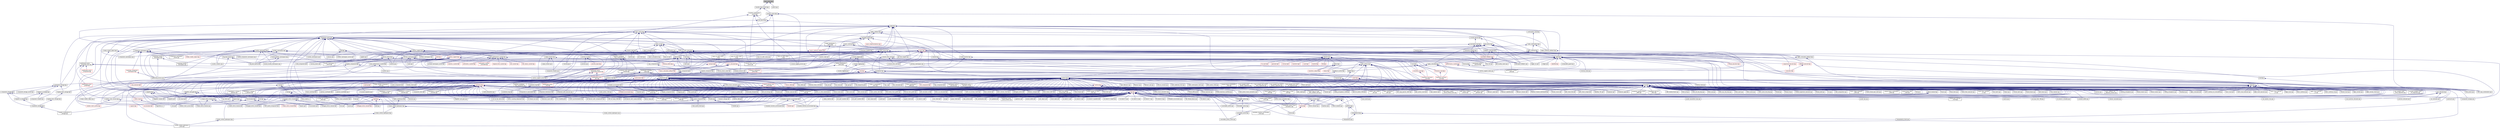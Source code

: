 digraph "base_action.hpp"
{
  edge [fontname="Helvetica",fontsize="10",labelfontname="Helvetica",labelfontsize="10"];
  node [fontname="Helvetica",fontsize="10",shape=record];
  Node177 [label="base_action.hpp",height=0.2,width=0.4,color="black", fillcolor="grey75", style="filled", fontcolor="black"];
  Node177 -> Node178 [dir="back",color="midnightblue",fontsize="10",style="solid",fontname="Helvetica"];
  Node178 [label="transfer_base_action.hpp",height=0.2,width=0.4,color="black", fillcolor="white", style="filled",URL="$d5/d53/transfer__base__action_8hpp.html"];
  Node178 -> Node179 [dir="back",color="midnightblue",fontsize="10",style="solid",fontname="Helvetica"];
  Node179 [label="transfer_action.hpp",height=0.2,width=0.4,color="black", fillcolor="white", style="filled",URL="$d3/d27/transfer__action_8hpp.html"];
  Node179 -> Node180 [dir="back",color="midnightblue",fontsize="10",style="solid",fontname="Helvetica"];
  Node180 [label="basic_action.hpp",height=0.2,width=0.4,color="black", fillcolor="white", style="filled",URL="$d1/d7e/basic__action_8hpp.html"];
  Node180 -> Node181 [dir="back",color="midnightblue",fontsize="10",style="solid",fontname="Helvetica"];
  Node181 [label="component_storage.hpp",height=0.2,width=0.4,color="black", fillcolor="white", style="filled",URL="$d6/d36/components_2component__storage_2server_2component__storage_8hpp.html"];
  Node181 -> Node182 [dir="back",color="midnightblue",fontsize="10",style="solid",fontname="Helvetica"];
  Node182 [label="component_storage.hpp",height=0.2,width=0.4,color="black", fillcolor="white", style="filled",URL="$d0/dd6/components_2component__storage_2component__storage_8hpp.html"];
  Node182 -> Node183 [dir="back",color="midnightblue",fontsize="10",style="solid",fontname="Helvetica"];
  Node183 [label="migrate_to_storage.hpp",height=0.2,width=0.4,color="black", fillcolor="white", style="filled",URL="$da/d18/migrate__to__storage_8hpp.html"];
  Node183 -> Node184 [dir="back",color="midnightblue",fontsize="10",style="solid",fontname="Helvetica"];
  Node184 [label="component_storage.hpp",height=0.2,width=0.4,color="black", fillcolor="white", style="filled",URL="$d4/dfe/include_2component__storage_8hpp.html"];
  Node184 -> Node185 [dir="back",color="midnightblue",fontsize="10",style="solid",fontname="Helvetica"];
  Node185 [label="migrate_component_to\l_storage.cpp",height=0.2,width=0.4,color="black", fillcolor="white", style="filled",URL="$dd/d02/migrate__component__to__storage_8cpp.html"];
  Node182 -> Node184 [dir="back",color="midnightblue",fontsize="10",style="solid",fontname="Helvetica"];
  Node182 -> Node186 [dir="back",color="midnightblue",fontsize="10",style="solid",fontname="Helvetica"];
  Node186 [label="component_storage.cpp",height=0.2,width=0.4,color="black", fillcolor="white", style="filled",URL="$d4/ddf/component__storage_8cpp.html"];
  Node181 -> Node187 [dir="back",color="midnightblue",fontsize="10",style="solid",fontname="Helvetica"];
  Node187 [label="migrate_from_storage.hpp",height=0.2,width=0.4,color="black", fillcolor="white", style="filled",URL="$d3/d9f/server_2migrate__from__storage_8hpp.html"];
  Node187 -> Node188 [dir="back",color="midnightblue",fontsize="10",style="solid",fontname="Helvetica"];
  Node188 [label="migrate_from_storage.hpp",height=0.2,width=0.4,color="black", fillcolor="white", style="filled",URL="$db/d0f/migrate__from__storage_8hpp.html"];
  Node188 -> Node184 [dir="back",color="midnightblue",fontsize="10",style="solid",fontname="Helvetica"];
  Node181 -> Node189 [dir="back",color="midnightblue",fontsize="10",style="solid",fontname="Helvetica"];
  Node189 [label="migrate_to_storage.hpp",height=0.2,width=0.4,color="black", fillcolor="white", style="filled",URL="$d4/d4c/server_2migrate__to__storage_8hpp.html"];
  Node189 -> Node183 [dir="back",color="midnightblue",fontsize="10",style="solid",fontname="Helvetica"];
  Node189 -> Node190 [dir="back",color="midnightblue",fontsize="10",style="solid",fontname="Helvetica"];
  Node190 [label="component_module.cpp",height=0.2,width=0.4,color="black", fillcolor="white", style="filled",URL="$de/dc1/component__storage_2component__module_8cpp.html"];
  Node181 -> Node191 [dir="back",color="midnightblue",fontsize="10",style="solid",fontname="Helvetica"];
  Node191 [label="component_storage_server.cpp",height=0.2,width=0.4,color="black", fillcolor="white", style="filled",URL="$d4/dcb/component__storage__server_8cpp.html"];
  Node180 -> Node192 [dir="back",color="midnightblue",fontsize="10",style="solid",fontname="Helvetica"];
  Node192 [label="partition_unordered\l_map_component.hpp",height=0.2,width=0.4,color="black", fillcolor="white", style="filled",URL="$d8/df3/partition__unordered__map__component_8hpp.html"];
  Node192 -> Node193 [dir="back",color="midnightblue",fontsize="10",style="solid",fontname="Helvetica"];
  Node193 [label="unordered_map.hpp",height=0.2,width=0.4,color="black", fillcolor="white", style="filled",URL="$d9/ddf/hpx_2components_2containers_2unordered_2unordered__map_8hpp.html"];
  Node193 -> Node181 [dir="back",color="midnightblue",fontsize="10",style="solid",fontname="Helvetica"];
  Node193 -> Node194 [dir="back",color="midnightblue",fontsize="10",style="solid",fontname="Helvetica"];
  Node194 [label="unordered_map.hpp",height=0.2,width=0.4,color="black", fillcolor="white", style="filled",URL="$d6/d06/hpx_2include_2unordered__map_8hpp.html"];
  Node194 -> Node195 [dir="back",color="midnightblue",fontsize="10",style="solid",fontname="Helvetica"];
  Node195 [label="unordered_map.cpp",height=0.2,width=0.4,color="black", fillcolor="white", style="filled",URL="$d1/d75/unordered__map_8cpp.html"];
  Node193 -> Node196 [dir="back",color="midnightblue",fontsize="10",style="solid",fontname="Helvetica"];
  Node196 [label="partition_unordered\l_map_component.cpp",height=0.2,width=0.4,color="black", fillcolor="white", style="filled",URL="$d5/d34/partition__unordered__map__component_8cpp.html"];
  Node192 -> Node197 [dir="back",color="midnightblue",fontsize="10",style="solid",fontname="Helvetica"];
  Node197 [label="unordered_map_segmented\l_iterator.hpp",height=0.2,width=0.4,color="black", fillcolor="white", style="filled",URL="$dc/dfd/unordered__map__segmented__iterator_8hpp.html"];
  Node197 -> Node193 [dir="back",color="midnightblue",fontsize="10",style="solid",fontname="Helvetica"];
  Node192 -> Node196 [dir="back",color="midnightblue",fontsize="10",style="solid",fontname="Helvetica"];
  Node180 -> Node198 [dir="back",color="midnightblue",fontsize="10",style="solid",fontname="Helvetica"];
  Node198 [label="base_lco.hpp",height=0.2,width=0.4,color="black", fillcolor="white", style="filled",URL="$de/daa/base__lco_8hpp.html"];
  Node198 -> Node199 [dir="back",color="midnightblue",fontsize="10",style="solid",fontname="Helvetica"];
  Node199 [label="lcos.hpp",height=0.2,width=0.4,color="black", fillcolor="white", style="filled",URL="$d5/deb/lcos_8hpp.html"];
  Node199 -> Node200 [dir="back",color="midnightblue",fontsize="10",style="solid",fontname="Helvetica"];
  Node200 [label="allgather_and_gate.cpp",height=0.2,width=0.4,color="black", fillcolor="white", style="filled",URL="$d1/d56/allgather__and__gate_8cpp.html"];
  Node199 -> Node201 [dir="back",color="midnightblue",fontsize="10",style="solid",fontname="Helvetica"];
  Node201 [label="apex_balance.cpp",height=0.2,width=0.4,color="black", fillcolor="white", style="filled",URL="$d4/d8e/apex__balance_8cpp.html"];
  Node199 -> Node202 [dir="back",color="midnightblue",fontsize="10",style="solid",fontname="Helvetica"];
  Node202 [label="apex_policy_engine\l_active_thread_count.cpp",height=0.2,width=0.4,color="black", fillcolor="white", style="filled",URL="$d5/d01/apex__policy__engine__active__thread__count_8cpp.html"];
  Node199 -> Node203 [dir="back",color="midnightblue",fontsize="10",style="solid",fontname="Helvetica"];
  Node203 [label="apex_policy_engine\l_events.cpp",height=0.2,width=0.4,color="black", fillcolor="white", style="filled",URL="$df/d0f/apex__policy__engine__events_8cpp.html"];
  Node199 -> Node204 [dir="back",color="midnightblue",fontsize="10",style="solid",fontname="Helvetica"];
  Node204 [label="apex_policy_engine\l_periodic.cpp",height=0.2,width=0.4,color="black", fillcolor="white", style="filled",URL="$d5/d7b/apex__policy__engine__periodic_8cpp.html"];
  Node199 -> Node205 [dir="back",color="midnightblue",fontsize="10",style="solid",fontname="Helvetica"];
  Node205 [label="heartbeat.cpp",height=0.2,width=0.4,color="black", fillcolor="white", style="filled",URL="$d8/d98/heartbeat_8cpp.html"];
  Node199 -> Node206 [dir="back",color="midnightblue",fontsize="10",style="solid",fontname="Helvetica"];
  Node206 [label="hello_world_component.hpp",height=0.2,width=0.4,color="black", fillcolor="white", style="filled",URL="$df/df0/hello__world__component_8hpp.html"];
  Node206 -> Node207 [dir="back",color="midnightblue",fontsize="10",style="solid",fontname="Helvetica"];
  Node207 [label="hello_world_client.cpp",height=0.2,width=0.4,color="black", fillcolor="white", style="filled",URL="$d5/da6/hello__world__client_8cpp.html"];
  Node206 -> Node208 [dir="back",color="midnightblue",fontsize="10",style="solid",fontname="Helvetica"];
  Node208 [label="hello_world_component.cpp",height=0.2,width=0.4,color="black", fillcolor="white", style="filled",URL="$d8/daa/hello__world__component_8cpp.html"];
  Node199 -> Node209 [dir="back",color="midnightblue",fontsize="10",style="solid",fontname="Helvetica"];
  Node209 [label="row.hpp",height=0.2,width=0.4,color="black", fillcolor="white", style="filled",URL="$dc/d69/row_8hpp.html"];
  Node209 -> Node210 [dir="back",color="midnightblue",fontsize="10",style="solid",fontname="Helvetica"];
  Node210 [label="grid.hpp",height=0.2,width=0.4,color="red", fillcolor="white", style="filled",URL="$dc/d8a/grid_8hpp.html"];
  Node210 -> Node211 [dir="back",color="midnightblue",fontsize="10",style="solid",fontname="Helvetica"];
  Node211 [label="jacobi.cpp",height=0.2,width=0.4,color="black", fillcolor="white", style="filled",URL="$d2/d27/jacobi_8cpp.html"];
  Node210 -> Node212 [dir="back",color="midnightblue",fontsize="10",style="solid",fontname="Helvetica"];
  Node212 [label="solver.hpp",height=0.2,width=0.4,color="red", fillcolor="white", style="filled",URL="$db/d9a/server_2solver_8hpp.html"];
  Node212 -> Node214 [dir="back",color="midnightblue",fontsize="10",style="solid",fontname="Helvetica"];
  Node214 [label="solver.cpp",height=0.2,width=0.4,color="black", fillcolor="white", style="filled",URL="$d6/d94/solver_8cpp.html"];
  Node210 -> Node215 [dir="back",color="midnightblue",fontsize="10",style="solid",fontname="Helvetica"];
  Node215 [label="grid.cpp",height=0.2,width=0.4,color="black", fillcolor="white", style="filled",URL="$d6/d1b/jacobi__component_2grid_8cpp.html"];
  Node209 -> Node216 [dir="back",color="midnightblue",fontsize="10",style="solid",fontname="Helvetica"];
  Node216 [label="stencil_iterator.hpp",height=0.2,width=0.4,color="black", fillcolor="white", style="filled",URL="$dc/d5c/server_2stencil__iterator_8hpp.html"];
  Node216 -> Node212 [dir="back",color="midnightblue",fontsize="10",style="solid",fontname="Helvetica"];
  Node216 -> Node217 [dir="back",color="midnightblue",fontsize="10",style="solid",fontname="Helvetica"];
  Node217 [label="stencil_iterator.cpp",height=0.2,width=0.4,color="black", fillcolor="white", style="filled",URL="$d6/de1/server_2stencil__iterator_8cpp.html"];
  Node216 -> Node218 [dir="back",color="midnightblue",fontsize="10",style="solid",fontname="Helvetica"];
  Node218 [label="stencil_iterator.cpp",height=0.2,width=0.4,color="black", fillcolor="white", style="filled",URL="$d7/d71/stencil__iterator_8cpp.html"];
  Node209 -> Node215 [dir="back",color="midnightblue",fontsize="10",style="solid",fontname="Helvetica"];
  Node199 -> Node219 [dir="back",color="midnightblue",fontsize="10",style="solid",fontname="Helvetica"];
  Node219 [label="stencil_iterator.hpp",height=0.2,width=0.4,color="black", fillcolor="white", style="filled",URL="$d4/dc8/stencil__iterator_8hpp.html"];
  Node219 -> Node212 [dir="back",color="midnightblue",fontsize="10",style="solid",fontname="Helvetica"];
  Node219 -> Node216 [dir="back",color="midnightblue",fontsize="10",style="solid",fontname="Helvetica"];
  Node219 -> Node218 [dir="back",color="midnightblue",fontsize="10",style="solid",fontname="Helvetica"];
  Node199 -> Node216 [dir="back",color="midnightblue",fontsize="10",style="solid",fontname="Helvetica"];
  Node199 -> Node220 [dir="back",color="midnightblue",fontsize="10",style="solid",fontname="Helvetica"];
  Node220 [label="jacobi_hpx.cpp",height=0.2,width=0.4,color="black", fillcolor="white", style="filled",URL="$d8/d72/jacobi__hpx_8cpp.html"];
  Node199 -> Node221 [dir="back",color="midnightblue",fontsize="10",style="solid",fontname="Helvetica"];
  Node221 [label="jacobi_nonuniform_hpx.cpp",height=0.2,width=0.4,color="black", fillcolor="white", style="filled",URL="$de/d56/jacobi__nonuniform__hpx_8cpp.html"];
  Node199 -> Node222 [dir="back",color="midnightblue",fontsize="10",style="solid",fontname="Helvetica"];
  Node222 [label="enumerate_threads.cpp",height=0.2,width=0.4,color="black", fillcolor="white", style="filled",URL="$d3/dd4/enumerate__threads_8cpp.html"];
  Node199 -> Node223 [dir="back",color="midnightblue",fontsize="10",style="solid",fontname="Helvetica"];
  Node223 [label="fibonacci_await.cpp",height=0.2,width=0.4,color="black", fillcolor="white", style="filled",URL="$dc/d1c/fibonacci__await_8cpp.html"];
  Node199 -> Node224 [dir="back",color="midnightblue",fontsize="10",style="solid",fontname="Helvetica"];
  Node224 [label="fibonacci_dataflow.cpp",height=0.2,width=0.4,color="black", fillcolor="white", style="filled",URL="$df/d3d/fibonacci__dataflow_8cpp.html"];
  Node199 -> Node225 [dir="back",color="midnightblue",fontsize="10",style="solid",fontname="Helvetica"];
  Node225 [label="fibonacci_futures.cpp",height=0.2,width=0.4,color="black", fillcolor="white", style="filled",URL="$d6/de3/fibonacci__futures_8cpp.html"];
  Node199 -> Node226 [dir="back",color="midnightblue",fontsize="10",style="solid",fontname="Helvetica"];
  Node226 [label="fibonacci_futures_distributed.cpp",height=0.2,width=0.4,color="black", fillcolor="white", style="filled",URL="$d1/dc9/fibonacci__futures__distributed_8cpp.html"];
  Node199 -> Node227 [dir="back",color="midnightblue",fontsize="10",style="solid",fontname="Helvetica"];
  Node227 [label="fractals.cpp",height=0.2,width=0.4,color="black", fillcolor="white", style="filled",URL="$d8/d58/fractals_8cpp.html"];
  Node199 -> Node228 [dir="back",color="midnightblue",fontsize="10",style="solid",fontname="Helvetica"];
  Node228 [label="fractals_executor.cpp",height=0.2,width=0.4,color="black", fillcolor="white", style="filled",URL="$d9/da9/fractals__executor_8cpp.html"];
  Node199 -> Node229 [dir="back",color="midnightblue",fontsize="10",style="solid",fontname="Helvetica"];
  Node229 [label="fractals_struct.cpp",height=0.2,width=0.4,color="black", fillcolor="white", style="filled",URL="$d8/d2f/fractals__struct_8cpp.html"];
  Node199 -> Node230 [dir="back",color="midnightblue",fontsize="10",style="solid",fontname="Helvetica"];
  Node230 [label="hello_world.cpp",height=0.2,width=0.4,color="black", fillcolor="white", style="filled",URL="$d0/d67/hello__world_8cpp.html"];
  Node199 -> Node231 [dir="back",color="midnightblue",fontsize="10",style="solid",fontname="Helvetica"];
  Node231 [label="latch_local.cpp",height=0.2,width=0.4,color="black", fillcolor="white", style="filled",URL="$dd/dd3/latch__local_8cpp.html"];
  Node199 -> Node232 [dir="back",color="midnightblue",fontsize="10",style="solid",fontname="Helvetica"];
  Node232 [label="latch_remote.cpp",height=0.2,width=0.4,color="black", fillcolor="white", style="filled",URL="$df/d59/latch__remote_8cpp.html"];
  Node199 -> Node233 [dir="back",color="midnightblue",fontsize="10",style="solid",fontname="Helvetica"];
  Node233 [label="local_channel.cpp",height=0.2,width=0.4,color="black", fillcolor="white", style="filled",URL="$d0/d3e/local__channel_8cpp.html"];
  Node199 -> Node234 [dir="back",color="midnightblue",fontsize="10",style="solid",fontname="Helvetica"];
  Node234 [label="pingpong.cpp",height=0.2,width=0.4,color="black", fillcolor="white", style="filled",URL="$dd/d4d/pingpong_8cpp.html"];
  Node199 -> Node235 [dir="back",color="midnightblue",fontsize="10",style="solid",fontname="Helvetica"];
  Node235 [label="shared_mutex.cpp",height=0.2,width=0.4,color="black", fillcolor="white", style="filled",URL="$da/d0b/shared__mutex_8cpp.html"];
  Node199 -> Node236 [dir="back",color="midnightblue",fontsize="10",style="solid",fontname="Helvetica"];
  Node236 [label="wait_composition.cpp",height=0.2,width=0.4,color="black", fillcolor="white", style="filled",URL="$d6/d13/wait__composition_8cpp.html"];
  Node199 -> Node237 [dir="back",color="midnightblue",fontsize="10",style="solid",fontname="Helvetica"];
  Node237 [label="sheneos_compare.cpp",height=0.2,width=0.4,color="black", fillcolor="white", style="filled",URL="$dc/d11/sheneos__compare_8cpp.html"];
  Node199 -> Node238 [dir="back",color="midnightblue",fontsize="10",style="solid",fontname="Helvetica"];
  Node238 [label="spell_check_file.cpp",height=0.2,width=0.4,color="black", fillcolor="white", style="filled",URL="$df/df7/spell__check__file_8cpp.html"];
  Node199 -> Node239 [dir="back",color="midnightblue",fontsize="10",style="solid",fontname="Helvetica"];
  Node239 [label="spell_check_simple.cpp",height=0.2,width=0.4,color="black", fillcolor="white", style="filled",URL="$dd/d54/spell__check__simple_8cpp.html"];
  Node199 -> Node240 [dir="back",color="midnightblue",fontsize="10",style="solid",fontname="Helvetica"];
  Node240 [label="simple_central_tuplespace\l_client.cpp",height=0.2,width=0.4,color="black", fillcolor="white", style="filled",URL="$d1/d7b/simple__central__tuplespace__client_8cpp.html"];
  Node199 -> Node241 [dir="back",color="midnightblue",fontsize="10",style="solid",fontname="Helvetica"];
  Node241 [label="hpx.hpp",height=0.2,width=0.4,color="red", fillcolor="white", style="filled",URL="$d0/daa/hpx_8hpp.html"];
  Node241 -> Node242 [dir="back",color="midnightblue",fontsize="10",style="solid",fontname="Helvetica"];
  Node242 [label="1d_stencil_1.cpp",height=0.2,width=0.4,color="black", fillcolor="white", style="filled",URL="$d2/db1/1d__stencil__1_8cpp.html"];
  Node241 -> Node243 [dir="back",color="midnightblue",fontsize="10",style="solid",fontname="Helvetica"];
  Node243 [label="1d_stencil_2.cpp",height=0.2,width=0.4,color="black", fillcolor="white", style="filled",URL="$d3/dd1/1d__stencil__2_8cpp.html"];
  Node241 -> Node244 [dir="back",color="midnightblue",fontsize="10",style="solid",fontname="Helvetica"];
  Node244 [label="1d_stencil_3.cpp",height=0.2,width=0.4,color="black", fillcolor="white", style="filled",URL="$db/d19/1d__stencil__3_8cpp.html"];
  Node241 -> Node245 [dir="back",color="midnightblue",fontsize="10",style="solid",fontname="Helvetica"];
  Node245 [label="1d_stencil_4.cpp",height=0.2,width=0.4,color="black", fillcolor="white", style="filled",URL="$d1/d7d/1d__stencil__4_8cpp.html"];
  Node241 -> Node246 [dir="back",color="midnightblue",fontsize="10",style="solid",fontname="Helvetica"];
  Node246 [label="1d_stencil_4_parallel.cpp",height=0.2,width=0.4,color="black", fillcolor="white", style="filled",URL="$d6/d05/1d__stencil__4__parallel_8cpp.html"];
  Node241 -> Node247 [dir="back",color="midnightblue",fontsize="10",style="solid",fontname="Helvetica"];
  Node247 [label="1d_stencil_4_repart.cpp",height=0.2,width=0.4,color="black", fillcolor="white", style="filled",URL="$d0/d6b/1d__stencil__4__repart_8cpp.html"];
  Node241 -> Node248 [dir="back",color="midnightblue",fontsize="10",style="solid",fontname="Helvetica"];
  Node248 [label="1d_stencil_4_throttle.cpp",height=0.2,width=0.4,color="black", fillcolor="white", style="filled",URL="$d6/de5/1d__stencil__4__throttle_8cpp.html"];
  Node241 -> Node249 [dir="back",color="midnightblue",fontsize="10",style="solid",fontname="Helvetica"];
  Node249 [label="1d_stencil_5.cpp",height=0.2,width=0.4,color="black", fillcolor="white", style="filled",URL="$d7/d2a/1d__stencil__5_8cpp.html"];
  Node241 -> Node250 [dir="back",color="midnightblue",fontsize="10",style="solid",fontname="Helvetica"];
  Node250 [label="1d_stencil_6.cpp",height=0.2,width=0.4,color="black", fillcolor="white", style="filled",URL="$db/de7/1d__stencil__6_8cpp.html"];
  Node241 -> Node251 [dir="back",color="midnightblue",fontsize="10",style="solid",fontname="Helvetica"];
  Node251 [label="1d_stencil_7.cpp",height=0.2,width=0.4,color="black", fillcolor="white", style="filled",URL="$d4/d5a/1d__stencil__7_8cpp.html"];
  Node241 -> Node252 [dir="back",color="midnightblue",fontsize="10",style="solid",fontname="Helvetica"];
  Node252 [label="1d_stencil_8.cpp",height=0.2,width=0.4,color="black", fillcolor="white", style="filled",URL="$df/de0/1d__stencil__8_8cpp.html"];
  Node241 -> Node253 [dir="back",color="midnightblue",fontsize="10",style="solid",fontname="Helvetica"];
  Node253 [label="accumulator.cpp",height=0.2,width=0.4,color="black", fillcolor="white", style="filled",URL="$d1/d81/accumulator_8cpp.html"];
  Node241 -> Node254 [dir="back",color="midnightblue",fontsize="10",style="solid",fontname="Helvetica"];
  Node254 [label="accumulator.hpp",height=0.2,width=0.4,color="black", fillcolor="white", style="filled",URL="$d4/d9d/server_2accumulator_8hpp.html"];
  Node254 -> Node253 [dir="back",color="midnightblue",fontsize="10",style="solid",fontname="Helvetica"];
  Node254 -> Node255 [dir="back",color="midnightblue",fontsize="10",style="solid",fontname="Helvetica"];
  Node255 [label="accumulator.hpp",height=0.2,width=0.4,color="red", fillcolor="white", style="filled",URL="$d8/d5e/accumulator_8hpp.html"];
  Node241 -> Node257 [dir="back",color="midnightblue",fontsize="10",style="solid",fontname="Helvetica"];
  Node257 [label="template_function_accumulator.hpp",height=0.2,width=0.4,color="black", fillcolor="white", style="filled",URL="$d7/da6/server_2template__function__accumulator_8hpp.html"];
  Node257 -> Node258 [dir="back",color="midnightblue",fontsize="10",style="solid",fontname="Helvetica"];
  Node258 [label="template_function_accumulator.cpp",height=0.2,width=0.4,color="black", fillcolor="white", style="filled",URL="$d5/d02/template__function__accumulator_8cpp.html"];
  Node257 -> Node259 [dir="back",color="midnightblue",fontsize="10",style="solid",fontname="Helvetica"];
  Node259 [label="template_function_accumulator.hpp",height=0.2,width=0.4,color="black", fillcolor="white", style="filled",URL="$d3/de9/template__function__accumulator_8hpp.html"];
  Node259 -> Node260 [dir="back",color="midnightblue",fontsize="10",style="solid",fontname="Helvetica"];
  Node260 [label="template_function_accumulator\l_client.cpp",height=0.2,width=0.4,color="black", fillcolor="white", style="filled",URL="$d0/dc6/template__function__accumulator__client_8cpp.html"];
  Node241 -> Node261 [dir="back",color="midnightblue",fontsize="10",style="solid",fontname="Helvetica"];
  Node261 [label="template_accumulator.cpp",height=0.2,width=0.4,color="black", fillcolor="white", style="filled",URL="$d0/d4a/template__accumulator_8cpp.html"];
  Node241 -> Node258 [dir="back",color="midnightblue",fontsize="10",style="solid",fontname="Helvetica"];
  Node241 -> Node259 [dir="back",color="midnightblue",fontsize="10",style="solid",fontname="Helvetica"];
  Node241 -> Node262 [dir="back",color="midnightblue",fontsize="10",style="solid",fontname="Helvetica"];
  Node262 [label="allgather_module.cpp",height=0.2,width=0.4,color="black", fillcolor="white", style="filled",URL="$df/de4/allgather__module_8cpp.html"];
  Node241 -> Node263 [dir="back",color="midnightblue",fontsize="10",style="solid",fontname="Helvetica"];
  Node263 [label="allgather.cpp",height=0.2,width=0.4,color="black", fillcolor="white", style="filled",URL="$d7/d06/allgather_8cpp.html"];
  Node241 -> Node200 [dir="back",color="midnightblue",fontsize="10",style="solid",fontname="Helvetica"];
  Node241 -> Node264 [dir="back",color="midnightblue",fontsize="10",style="solid",fontname="Helvetica"];
  Node264 [label="ag_client.cpp",height=0.2,width=0.4,color="black", fillcolor="white", style="filled",URL="$d4/d5d/ag__client_8cpp.html"];
  Node241 -> Node265 [dir="back",color="midnightblue",fontsize="10",style="solid",fontname="Helvetica"];
  Node265 [label="hpx_thread_phase.cpp",height=0.2,width=0.4,color="black", fillcolor="white", style="filled",URL="$d5/dca/hpx__thread__phase_8cpp.html"];
  Node241 -> Node266 [dir="back",color="midnightblue",fontsize="10",style="solid",fontname="Helvetica"];
  Node266 [label="os_thread_num.cpp",height=0.2,width=0.4,color="black", fillcolor="white", style="filled",URL="$d2/dfb/os__thread__num_8cpp.html"];
  Node241 -> Node267 [dir="back",color="midnightblue",fontsize="10",style="solid",fontname="Helvetica"];
  Node267 [label="cancelable_action.cpp",height=0.2,width=0.4,color="black", fillcolor="white", style="filled",URL="$d5/d0c/cancelable__action_8cpp.html"];
  Node241 -> Node268 [dir="back",color="midnightblue",fontsize="10",style="solid",fontname="Helvetica"];
  Node268 [label="cancelable_action.hpp",height=0.2,width=0.4,color="black", fillcolor="white", style="filled",URL="$d5/d4d/server_2cancelable__action_8hpp.html"];
  Node268 -> Node267 [dir="back",color="midnightblue",fontsize="10",style="solid",fontname="Helvetica"];
  Node268 -> Node269 [dir="back",color="midnightblue",fontsize="10",style="solid",fontname="Helvetica"];
  Node269 [label="cancelable_action.hpp",height=0.2,width=0.4,color="black", fillcolor="white", style="filled",URL="$d0/da3/stubs_2cancelable__action_8hpp.html"];
  Node269 -> Node270 [dir="back",color="midnightblue",fontsize="10",style="solid",fontname="Helvetica"];
  Node270 [label="cancelable_action.hpp",height=0.2,width=0.4,color="black", fillcolor="white", style="filled",URL="$d6/d28/cancelable__action_8hpp.html"];
  Node270 -> Node271 [dir="back",color="midnightblue",fontsize="10",style="solid",fontname="Helvetica"];
  Node271 [label="cancelable_action_client.cpp",height=0.2,width=0.4,color="black", fillcolor="white", style="filled",URL="$d1/db8/cancelable__action__client_8cpp.html"];
  Node241 -> Node269 [dir="back",color="midnightblue",fontsize="10",style="solid",fontname="Helvetica"];
  Node241 -> Node271 [dir="back",color="midnightblue",fontsize="10",style="solid",fontname="Helvetica"];
  Node241 -> Node272 [dir="back",color="midnightblue",fontsize="10",style="solid",fontname="Helvetica"];
  Node272 [label="cublas_matmul.cpp",height=0.2,width=0.4,color="black", fillcolor="white", style="filled",URL="$dd/d84/cublas__matmul_8cpp.html"];
  Node241 -> Node273 [dir="back",color="midnightblue",fontsize="10",style="solid",fontname="Helvetica"];
  Node273 [label="win_perf_counters.cpp",height=0.2,width=0.4,color="black", fillcolor="white", style="filled",URL="$d8/d11/win__perf__counters_8cpp.html"];
  Node241 -> Node274 [dir="back",color="midnightblue",fontsize="10",style="solid",fontname="Helvetica"];
  Node274 [label="win_perf_counters.hpp",height=0.2,width=0.4,color="black", fillcolor="white", style="filled",URL="$d5/da7/win__perf__counters_8hpp.html"];
  Node241 -> Node206 [dir="back",color="midnightblue",fontsize="10",style="solid",fontname="Helvetica"];
  Node241 -> Node275 [dir="back",color="midnightblue",fontsize="10",style="solid",fontname="Helvetica"];
  Node275 [label="interpolate1d.cpp",height=0.2,width=0.4,color="black", fillcolor="white", style="filled",URL="$d0/d05/interpolate1d_8cpp.html"];
  Node241 -> Node276 [dir="back",color="midnightblue",fontsize="10",style="solid",fontname="Helvetica"];
  Node276 [label="partition.hpp",height=0.2,width=0.4,color="black", fillcolor="white", style="filled",URL="$d0/d7a/examples_2interpolate1d_2interpolate1d_2partition_8hpp.html"];
  Node276 -> Node275 [dir="back",color="midnightblue",fontsize="10",style="solid",fontname="Helvetica"];
  Node276 -> Node277 [dir="back",color="midnightblue",fontsize="10",style="solid",fontname="Helvetica"];
  Node277 [label="interpolate1d.hpp",height=0.2,width=0.4,color="black", fillcolor="white", style="filled",URL="$d4/dc7/interpolate1d_8hpp.html"];
  Node277 -> Node275 [dir="back",color="midnightblue",fontsize="10",style="solid",fontname="Helvetica"];
  Node277 -> Node278 [dir="back",color="midnightblue",fontsize="10",style="solid",fontname="Helvetica"];
  Node278 [label="interpolate1d_client.cpp",height=0.2,width=0.4,color="black", fillcolor="white", style="filled",URL="$d4/da6/interpolate1d__client_8cpp.html"];
  Node241 -> Node279 [dir="back",color="midnightblue",fontsize="10",style="solid",fontname="Helvetica"];
  Node279 [label="partition.hpp",height=0.2,width=0.4,color="black", fillcolor="white", style="filled",URL="$d0/dff/examples_2interpolate1d_2interpolate1d_2server_2partition_8hpp.html"];
  Node279 -> Node276 [dir="back",color="midnightblue",fontsize="10",style="solid",fontname="Helvetica"];
  Node279 -> Node280 [dir="back",color="midnightblue",fontsize="10",style="solid",fontname="Helvetica"];
  Node280 [label="partition.cpp",height=0.2,width=0.4,color="black", fillcolor="white", style="filled",URL="$d0/d4f/examples_2interpolate1d_2interpolate1d_2server_2partition_8cpp.html"];
  Node241 -> Node277 [dir="back",color="midnightblue",fontsize="10",style="solid",fontname="Helvetica"];
  Node241 -> Node281 [dir="back",color="midnightblue",fontsize="10",style="solid",fontname="Helvetica"];
  Node281 [label="read_values.cpp",height=0.2,width=0.4,color="black", fillcolor="white", style="filled",URL="$d0/d8c/interpolate1d_2interpolate1d_2read__values_8cpp.html"];
  Node241 -> Node280 [dir="back",color="midnightblue",fontsize="10",style="solid",fontname="Helvetica"];
  Node241 -> Node211 [dir="back",color="midnightblue",fontsize="10",style="solid",fontname="Helvetica"];
  Node241 -> Node215 [dir="back",color="midnightblue",fontsize="10",style="solid",fontname="Helvetica"];
  Node241 -> Node282 [dir="back",color="midnightblue",fontsize="10",style="solid",fontname="Helvetica"];
  Node282 [label="row.cpp",height=0.2,width=0.4,color="black", fillcolor="white", style="filled",URL="$d3/d86/server_2row_8cpp.html"];
  Node241 -> Node214 [dir="back",color="midnightblue",fontsize="10",style="solid",fontname="Helvetica"];
  Node241 -> Node217 [dir="back",color="midnightblue",fontsize="10",style="solid",fontname="Helvetica"];
  Node241 -> Node218 [dir="back",color="midnightblue",fontsize="10",style="solid",fontname="Helvetica"];
  Node241 -> Node283 [dir="back",color="midnightblue",fontsize="10",style="solid",fontname="Helvetica"];
  Node283 [label="jacobi.cpp",height=0.2,width=0.4,color="black", fillcolor="white", style="filled",URL="$d3/d44/smp_2jacobi_8cpp.html"];
  Node241 -> Node220 [dir="back",color="midnightblue",fontsize="10",style="solid",fontname="Helvetica"];
  Node241 -> Node284 [dir="back",color="midnightblue",fontsize="10",style="solid",fontname="Helvetica"];
  Node284 [label="jacobi_nonuniform.cpp",height=0.2,width=0.4,color="black", fillcolor="white", style="filled",URL="$dd/ddc/jacobi__nonuniform_8cpp.html"];
  Node241 -> Node221 [dir="back",color="midnightblue",fontsize="10",style="solid",fontname="Helvetica"];
  Node241 -> Node285 [dir="back",color="midnightblue",fontsize="10",style="solid",fontname="Helvetica"];
  Node285 [label="nqueen.cpp",height=0.2,width=0.4,color="black", fillcolor="white", style="filled",URL="$db/dca/nqueen_8cpp.html"];
  Node241 -> Node286 [dir="back",color="midnightblue",fontsize="10",style="solid",fontname="Helvetica"];
  Node286 [label="nqueen.hpp",height=0.2,width=0.4,color="black", fillcolor="white", style="filled",URL="$de/d58/server_2nqueen_8hpp.html"];
  Node286 -> Node285 [dir="back",color="midnightblue",fontsize="10",style="solid",fontname="Helvetica"];
  Node286 -> Node287 [dir="back",color="midnightblue",fontsize="10",style="solid",fontname="Helvetica"];
  Node287 [label="nqueen.hpp",height=0.2,width=0.4,color="red", fillcolor="white", style="filled",URL="$da/dfd/stubs_2nqueen_8hpp.html"];
  Node241 -> Node289 [dir="back",color="midnightblue",fontsize="10",style="solid",fontname="Helvetica"];
  Node289 [label="nqueen_client.cpp",height=0.2,width=0.4,color="black", fillcolor="white", style="filled",URL="$d3/d5e/nqueen__client_8cpp.html"];
  Node241 -> Node290 [dir="back",color="midnightblue",fontsize="10",style="solid",fontname="Helvetica"];
  Node290 [label="sine.cpp",height=0.2,width=0.4,color="black", fillcolor="white", style="filled",URL="$d3/d0d/server_2sine_8cpp.html"];
  Node241 -> Node291 [dir="back",color="midnightblue",fontsize="10",style="solid",fontname="Helvetica"];
  Node291 [label="sine.hpp",height=0.2,width=0.4,color="black", fillcolor="white", style="filled",URL="$d8/dac/sine_8hpp.html"];
  Node291 -> Node290 [dir="back",color="midnightblue",fontsize="10",style="solid",fontname="Helvetica"];
  Node291 -> Node292 [dir="back",color="midnightblue",fontsize="10",style="solid",fontname="Helvetica"];
  Node292 [label="sine.cpp",height=0.2,width=0.4,color="black", fillcolor="white", style="filled",URL="$d5/dd8/sine_8cpp.html"];
  Node241 -> Node292 [dir="back",color="midnightblue",fontsize="10",style="solid",fontname="Helvetica"];
  Node241 -> Node293 [dir="back",color="midnightblue",fontsize="10",style="solid",fontname="Helvetica"];
  Node293 [label="sine_client.cpp",height=0.2,width=0.4,color="black", fillcolor="white", style="filled",URL="$db/d62/sine__client_8cpp.html"];
  Node241 -> Node294 [dir="back",color="midnightblue",fontsize="10",style="solid",fontname="Helvetica"];
  Node294 [label="qt.cpp",height=0.2,width=0.4,color="black", fillcolor="white", style="filled",URL="$df/d90/qt_8cpp.html"];
  Node241 -> Node295 [dir="back",color="midnightblue",fontsize="10",style="solid",fontname="Helvetica"];
  Node295 [label="queue_client.cpp",height=0.2,width=0.4,color="black", fillcolor="white", style="filled",URL="$d7/d96/queue__client_8cpp.html"];
  Node241 -> Node296 [dir="back",color="midnightblue",fontsize="10",style="solid",fontname="Helvetica"];
  Node296 [label="customize_async.cpp",height=0.2,width=0.4,color="black", fillcolor="white", style="filled",URL="$d0/d82/customize__async_8cpp.html"];
  Node241 -> Node297 [dir="back",color="midnightblue",fontsize="10",style="solid",fontname="Helvetica"];
  Node297 [label="data_actions.cpp",height=0.2,width=0.4,color="black", fillcolor="white", style="filled",URL="$dc/d68/data__actions_8cpp.html"];
  Node241 -> Node298 [dir="back",color="midnightblue",fontsize="10",style="solid",fontname="Helvetica"];
  Node298 [label="error_handling.cpp",height=0.2,width=0.4,color="black", fillcolor="white", style="filled",URL="$d9/d96/error__handling_8cpp.html"];
  Node241 -> Node299 [dir="back",color="midnightblue",fontsize="10",style="solid",fontname="Helvetica"];
  Node299 [label="event_synchronization.cpp",height=0.2,width=0.4,color="black", fillcolor="white", style="filled",URL="$d0/d35/event__synchronization_8cpp.html"];
  Node241 -> Node300 [dir="back",color="midnightblue",fontsize="10",style="solid",fontname="Helvetica"];
  Node300 [label="factorial.cpp",height=0.2,width=0.4,color="black", fillcolor="white", style="filled",URL="$d9/d00/factorial_8cpp.html"];
  Node241 -> Node301 [dir="back",color="midnightblue",fontsize="10",style="solid",fontname="Helvetica"];
  Node301 [label="file_serialization.cpp",height=0.2,width=0.4,color="black", fillcolor="white", style="filled",URL="$de/d58/file__serialization_8cpp.html"];
  Node241 -> Node302 [dir="back",color="midnightblue",fontsize="10",style="solid",fontname="Helvetica"];
  Node302 [label="init_globally.cpp",height=0.2,width=0.4,color="black", fillcolor="white", style="filled",URL="$d6/dad/init__globally_8cpp.html"];
  Node241 -> Node303 [dir="back",color="midnightblue",fontsize="10",style="solid",fontname="Helvetica"];
  Node303 [label="interest_calculator.cpp",height=0.2,width=0.4,color="black", fillcolor="white", style="filled",URL="$d2/d86/interest__calculator_8cpp.html"];
  Node241 -> Node304 [dir="back",color="midnightblue",fontsize="10",style="solid",fontname="Helvetica"];
  Node304 [label="non_atomic_rma.cpp",height=0.2,width=0.4,color="black", fillcolor="white", style="filled",URL="$d7/d8b/non__atomic__rma_8cpp.html"];
  Node241 -> Node305 [dir="back",color="midnightblue",fontsize="10",style="solid",fontname="Helvetica"];
  Node305 [label="partitioned_vector\l_spmd_foreach.cpp",height=0.2,width=0.4,color="black", fillcolor="white", style="filled",URL="$db/d7c/partitioned__vector__spmd__foreach_8cpp.html"];
  Node241 -> Node306 [dir="back",color="midnightblue",fontsize="10",style="solid",fontname="Helvetica"];
  Node306 [label="pipeline1.cpp",height=0.2,width=0.4,color="black", fillcolor="white", style="filled",URL="$d5/d77/pipeline1_8cpp.html"];
  Node241 -> Node307 [dir="back",color="midnightblue",fontsize="10",style="solid",fontname="Helvetica"];
  Node307 [label="quicksort.cpp",height=0.2,width=0.4,color="black", fillcolor="white", style="filled",URL="$d3/d1e/quicksort_8cpp.html"];
  Node241 -> Node308 [dir="back",color="midnightblue",fontsize="10",style="solid",fontname="Helvetica"];
  Node308 [label="receive_buffer.cpp",height=0.2,width=0.4,color="black", fillcolor="white", style="filled",URL="$d7/d10/receive__buffer_8cpp.html"];
  Node241 -> Node309 [dir="back",color="midnightblue",fontsize="10",style="solid",fontname="Helvetica"];
  Node309 [label="safe_object.cpp",height=0.2,width=0.4,color="black", fillcolor="white", style="filled",URL="$dd/d52/safe__object_8cpp.html"];
  Node241 -> Node310 [dir="back",color="midnightblue",fontsize="10",style="solid",fontname="Helvetica"];
  Node310 [label="sort_by_key_demo.cpp",height=0.2,width=0.4,color="black", fillcolor="white", style="filled",URL="$da/d20/sort__by__key__demo_8cpp.html"];
  Node241 -> Node311 [dir="back",color="midnightblue",fontsize="10",style="solid",fontname="Helvetica"];
  Node311 [label="timed_wake.cpp",height=0.2,width=0.4,color="black", fillcolor="white", style="filled",URL="$d8/df9/timed__wake_8cpp.html"];
  Node241 -> Node312 [dir="back",color="midnightblue",fontsize="10",style="solid",fontname="Helvetica"];
  Node312 [label="vector_counting_dotproduct.cpp",height=0.2,width=0.4,color="black", fillcolor="white", style="filled",URL="$df/de9/vector__counting__dotproduct_8cpp.html"];
  Node241 -> Node315 [dir="back",color="midnightblue",fontsize="10",style="solid",fontname="Helvetica"];
  Node315 [label="random_mem_access.cpp",height=0.2,width=0.4,color="black", fillcolor="white", style="filled",URL="$d1/d51/random__mem__access_8cpp.html"];
  Node241 -> Node316 [dir="back",color="midnightblue",fontsize="10",style="solid",fontname="Helvetica"];
  Node316 [label="random_mem_access.hpp",height=0.2,width=0.4,color="black", fillcolor="white", style="filled",URL="$d0/d19/server_2random__mem__access_8hpp.html"];
  Node316 -> Node315 [dir="back",color="midnightblue",fontsize="10",style="solid",fontname="Helvetica"];
  Node316 -> Node317 [dir="back",color="midnightblue",fontsize="10",style="solid",fontname="Helvetica"];
  Node317 [label="random_mem_access.hpp",height=0.2,width=0.4,color="red", fillcolor="white", style="filled",URL="$d3/d32/stubs_2random__mem__access_8hpp.html"];
  Node241 -> Node338 [dir="back",color="midnightblue",fontsize="10",style="solid",fontname="Helvetica"];
  Node338 [label="throttle.cpp",height=0.2,width=0.4,color="black", fillcolor="white", style="filled",URL="$de/d56/server_2throttle_8cpp.html"];
  Node241 -> Node339 [dir="back",color="midnightblue",fontsize="10",style="solid",fontname="Helvetica"];
  Node339 [label="throttle.hpp",height=0.2,width=0.4,color="black", fillcolor="white", style="filled",URL="$db/dc9/server_2throttle_8hpp.html"];
  Node339 -> Node338 [dir="back",color="midnightblue",fontsize="10",style="solid",fontname="Helvetica"];
  Node339 -> Node340 [dir="back",color="midnightblue",fontsize="10",style="solid",fontname="Helvetica"];
  Node340 [label="throttle.hpp",height=0.2,width=0.4,color="red", fillcolor="white", style="filled",URL="$d5/dec/stubs_2throttle_8hpp.html"];
  Node241 -> Node340 [dir="back",color="midnightblue",fontsize="10",style="solid",fontname="Helvetica"];
  Node241 -> Node352 [dir="back",color="midnightblue",fontsize="10",style="solid",fontname="Helvetica"];
  Node352 [label="simple_central_tuplespace.hpp",height=0.2,width=0.4,color="black", fillcolor="white", style="filled",URL="$db/d69/server_2simple__central__tuplespace_8hpp.html"];
  Node352 -> Node353 [dir="back",color="midnightblue",fontsize="10",style="solid",fontname="Helvetica"];
  Node353 [label="simple_central_tuplespace.cpp",height=0.2,width=0.4,color="black", fillcolor="white", style="filled",URL="$d3/dec/simple__central__tuplespace_8cpp.html"];
  Node352 -> Node354 [dir="back",color="midnightblue",fontsize="10",style="solid",fontname="Helvetica"];
  Node354 [label="simple_central_tuplespace.hpp",height=0.2,width=0.4,color="black", fillcolor="white", style="filled",URL="$d0/d4b/stubs_2simple__central__tuplespace_8hpp.html"];
  Node354 -> Node355 [dir="back",color="midnightblue",fontsize="10",style="solid",fontname="Helvetica"];
  Node355 [label="simple_central_tuplespace.hpp",height=0.2,width=0.4,color="black", fillcolor="white", style="filled",URL="$d5/ddd/simple__central__tuplespace_8hpp.html"];
  Node355 -> Node240 [dir="back",color="midnightblue",fontsize="10",style="solid",fontname="Helvetica"];
  Node241 -> Node356 [dir="back",color="midnightblue",fontsize="10",style="solid",fontname="Helvetica"];
  Node356 [label="tuples_warehouse.hpp",height=0.2,width=0.4,color="black", fillcolor="white", style="filled",URL="$da/de6/tuples__warehouse_8hpp.html"];
  Node356 -> Node352 [dir="back",color="midnightblue",fontsize="10",style="solid",fontname="Helvetica"];
  Node241 -> Node353 [dir="back",color="midnightblue",fontsize="10",style="solid",fontname="Helvetica"];
  Node241 -> Node377 [dir="back",color="midnightblue",fontsize="10",style="solid",fontname="Helvetica"];
  Node377 [label="network_storage.cpp",height=0.2,width=0.4,color="black", fillcolor="white", style="filled",URL="$db/daa/network__storage_8cpp.html"];
  Node241 -> Node379 [dir="back",color="midnightblue",fontsize="10",style="solid",fontname="Helvetica"];
  Node379 [label="osu_bcast.cpp",height=0.2,width=0.4,color="black", fillcolor="white", style="filled",URL="$d3/dca/osu__bcast_8cpp.html"];
  Node241 -> Node392 [dir="back",color="midnightblue",fontsize="10",style="solid",fontname="Helvetica"];
  Node392 [label="action_move_semantics.cpp",height=0.2,width=0.4,color="black", fillcolor="white", style="filled",URL="$d4/db3/action__move__semantics_8cpp.html"];
  Node241 -> Node394 [dir="back",color="midnightblue",fontsize="10",style="solid",fontname="Helvetica"];
  Node394 [label="duplicate_id_registration\l_1596.cpp",height=0.2,width=0.4,color="black", fillcolor="white", style="filled",URL="$db/d8d/duplicate__id__registration__1596_8cpp.html"];
  Node241 -> Node397 [dir="back",color="midnightblue",fontsize="10",style="solid",fontname="Helvetica"];
  Node397 [label="send_gid_keep_component\l_1624.cpp",height=0.2,width=0.4,color="black", fillcolor="white", style="filled",URL="$d9/d49/send__gid__keep__component__1624_8cpp.html"];
  Node241 -> Node398 [dir="back",color="midnightblue",fontsize="10",style="solid",fontname="Helvetica"];
  Node398 [label="algorithms.cc",height=0.2,width=0.4,color="black", fillcolor="white", style="filled",URL="$d5/d1b/algorithms_8cc.html"];
  Node241 -> Node399 [dir="back",color="midnightblue",fontsize="10",style="solid",fontname="Helvetica"];
  Node399 [label="matrix_hpx.hh",height=0.2,width=0.4,color="red", fillcolor="white", style="filled",URL="$d5/d89/matrix__hpx_8hh.html"];
  Node399 -> Node398 [dir="back",color="midnightblue",fontsize="10",style="solid",fontname="Helvetica"];
  Node241 -> Node404 [dir="back",color="midnightblue",fontsize="10",style="solid",fontname="Helvetica"];
  Node404 [label="block_matrix.cc",height=0.2,width=0.4,color="black", fillcolor="white", style="filled",URL="$de/d88/block__matrix_8cc.html"];
  Node241 -> Node412 [dir="back",color="midnightblue",fontsize="10",style="solid",fontname="Helvetica"];
  Node412 [label="id_type_ref_counting\l_1032.cpp",height=0.2,width=0.4,color="black", fillcolor="white", style="filled",URL="$d8/dfd/id__type__ref__counting__1032_8cpp.html"];
  Node241 -> Node418 [dir="back",color="midnightblue",fontsize="10",style="solid",fontname="Helvetica"];
  Node418 [label="barrier_hang.cpp",height=0.2,width=0.4,color="black", fillcolor="white", style="filled",URL="$dd/d8b/barrier__hang_8cpp.html"];
  Node241 -> Node435 [dir="back",color="midnightblue",fontsize="10",style="solid",fontname="Helvetica"];
  Node435 [label="lifetime_588.cpp",height=0.2,width=0.4,color="black", fillcolor="white", style="filled",URL="$d7/dca/lifetime__588_8cpp.html"];
  Node241 -> Node442 [dir="back",color="midnightblue",fontsize="10",style="solid",fontname="Helvetica"];
  Node442 [label="set_hpx_limit_798.cpp",height=0.2,width=0.4,color="black", fillcolor="white", style="filled",URL="$d2/dfb/set__hpx__limit__798_8cpp.html"];
  Node241 -> Node444 [dir="back",color="midnightblue",fontsize="10",style="solid",fontname="Helvetica"];
  Node444 [label="shared_stated_leaked\l_1211.cpp",height=0.2,width=0.4,color="black", fillcolor="white", style="filled",URL="$dc/dce/shared__stated__leaked__1211_8cpp.html"];
  Node241 -> Node446 [dir="back",color="midnightblue",fontsize="10",style="solid",fontname="Helvetica"];
  Node446 [label="wait_all_hang_1946.cpp",height=0.2,width=0.4,color="black", fillcolor="white", style="filled",URL="$d5/d69/wait__all__hang__1946_8cpp.html"];
  Node241 -> Node468 [dir="back",color="midnightblue",fontsize="10",style="solid",fontname="Helvetica"];
  Node468 [label="thread_pool_executor\l_1114.cpp",height=0.2,width=0.4,color="black", fillcolor="white", style="filled",URL="$d8/d63/thread__pool__executor__1114_8cpp.html"];
  Node241 -> Node478 [dir="back",color="midnightblue",fontsize="10",style="solid",fontname="Helvetica"];
  Node478 [label="managed_refcnt_checker.cpp",height=0.2,width=0.4,color="black", fillcolor="white", style="filled",URL="$d3/d8d/managed__refcnt__checker_8cpp.html"];
  Node241 -> Node492 [dir="back",color="midnightblue",fontsize="10",style="solid",fontname="Helvetica"];
  Node492 [label="managed_refcnt_checker.cpp",height=0.2,width=0.4,color="black", fillcolor="white", style="filled",URL="$d7/d11/server_2managed__refcnt__checker_8cpp.html"];
  Node241 -> Node493 [dir="back",color="midnightblue",fontsize="10",style="solid",fontname="Helvetica"];
  Node493 [label="managed_refcnt_checker.hpp",height=0.2,width=0.4,color="black", fillcolor="white", style="filled",URL="$df/da6/server_2managed__refcnt__checker_8hpp.html"];
  Node493 -> Node478 [dir="back",color="midnightblue",fontsize="10",style="solid",fontname="Helvetica"];
  Node493 -> Node492 [dir="back",color="midnightblue",fontsize="10",style="solid",fontname="Helvetica"];
  Node493 -> Node494 [dir="back",color="midnightblue",fontsize="10",style="solid",fontname="Helvetica"];
  Node494 [label="managed_refcnt_checker.hpp",height=0.2,width=0.4,color="red", fillcolor="white", style="filled",URL="$d3/d77/stubs_2managed__refcnt__checker_8hpp.html"];
  Node241 -> Node495 [dir="back",color="midnightblue",fontsize="10",style="solid",fontname="Helvetica"];
  Node495 [label="simple_refcnt_checker.cpp",height=0.2,width=0.4,color="black", fillcolor="white", style="filled",URL="$d7/d14/server_2simple__refcnt__checker_8cpp.html"];
  Node241 -> Node496 [dir="back",color="midnightblue",fontsize="10",style="solid",fontname="Helvetica"];
  Node496 [label="simple_refcnt_checker.hpp",height=0.2,width=0.4,color="black", fillcolor="white", style="filled",URL="$d6/d3d/server_2simple__refcnt__checker_8hpp.html"];
  Node496 -> Node495 [dir="back",color="midnightblue",fontsize="10",style="solid",fontname="Helvetica"];
  Node496 -> Node497 [dir="back",color="midnightblue",fontsize="10",style="solid",fontname="Helvetica"];
  Node497 [label="simple_refcnt_checker.cpp",height=0.2,width=0.4,color="black", fillcolor="white", style="filled",URL="$df/d16/simple__refcnt__checker_8cpp.html"];
  Node496 -> Node498 [dir="back",color="midnightblue",fontsize="10",style="solid",fontname="Helvetica"];
  Node498 [label="simple_refcnt_checker.hpp",height=0.2,width=0.4,color="red", fillcolor="white", style="filled",URL="$da/d8e/stubs_2simple__refcnt__checker_8hpp.html"];
  Node241 -> Node500 [dir="back",color="midnightblue",fontsize="10",style="solid",fontname="Helvetica"];
  Node500 [label="simple_mobile_object.cpp",height=0.2,width=0.4,color="black", fillcolor="white", style="filled",URL="$d2/da7/simple__mobile__object_8cpp.html"];
  Node241 -> Node497 [dir="back",color="midnightblue",fontsize="10",style="solid",fontname="Helvetica"];
  Node241 -> Node494 [dir="back",color="midnightblue",fontsize="10",style="solid",fontname="Helvetica"];
  Node241 -> Node498 [dir="back",color="midnightblue",fontsize="10",style="solid",fontname="Helvetica"];
  Node241 -> Node508 [dir="back",color="midnightblue",fontsize="10",style="solid",fontname="Helvetica"];
  Node508 [label="barrier.cpp",height=0.2,width=0.4,color="black", fillcolor="white", style="filled",URL="$df/d63/tests_2unit_2lcos_2barrier_8cpp.html"];
  Node241 -> Node520 [dir="back",color="midnightblue",fontsize="10",style="solid",fontname="Helvetica"];
  Node520 [label="local_event.cpp",height=0.2,width=0.4,color="black", fillcolor="white", style="filled",URL="$df/d9a/local__event_8cpp.html"];
  Node241 -> Node734 [dir="back",color="midnightblue",fontsize="10",style="solid",fontname="Helvetica"];
  Node734 [label="put_parcels_with_coalescing.cpp",height=0.2,width=0.4,color="black", fillcolor="white", style="filled",URL="$d6/dca/put__parcels__with__coalescing_8cpp.html"];
  Node241 -> Node735 [dir="back",color="midnightblue",fontsize="10",style="solid",fontname="Helvetica"];
  Node735 [label="put_parcels_with_compression.cpp",height=0.2,width=0.4,color="black", fillcolor="white", style="filled",URL="$df/d62/put__parcels__with__compression_8cpp.html"];
  Node241 -> Node737 [dir="back",color="midnightblue",fontsize="10",style="solid",fontname="Helvetica"];
  Node737 [label="serialize_buffer.cpp",height=0.2,width=0.4,color="black", fillcolor="white", style="filled",URL="$d1/d00/serialize__buffer_8cpp.html"];
  Node199 -> Node745 [dir="back",color="midnightblue",fontsize="10",style="solid",fontname="Helvetica"];
  Node745 [label="parent_vs_child_stealing.cpp",height=0.2,width=0.4,color="black", fillcolor="white", style="filled",URL="$d2/d07/parent__vs__child__stealing_8cpp.html"];
  Node199 -> Node746 [dir="back",color="midnightblue",fontsize="10",style="solid",fontname="Helvetica"];
  Node746 [label="wait_all_timings.cpp",height=0.2,width=0.4,color="black", fillcolor="white", style="filled",URL="$d5/da1/wait__all__timings_8cpp.html"];
  Node199 -> Node747 [dir="back",color="midnightblue",fontsize="10",style="solid",fontname="Helvetica"];
  Node747 [label="return_future_2847.cpp",height=0.2,width=0.4,color="black", fillcolor="white", style="filled",URL="$d3/dfe/return__future__2847_8cpp.html"];
  Node199 -> Node748 [dir="back",color="midnightblue",fontsize="10",style="solid",fontname="Helvetica"];
  Node748 [label="return_non_default\l_constructible_2847.cpp",height=0.2,width=0.4,color="black", fillcolor="white", style="filled",URL="$dc/d11/return__non__default__constructible__2847_8cpp.html"];
  Node199 -> Node394 [dir="back",color="midnightblue",fontsize="10",style="solid",fontname="Helvetica"];
  Node199 -> Node397 [dir="back",color="midnightblue",fontsize="10",style="solid",fontname="Helvetica"];
  Node199 -> Node749 [dir="back",color="midnightblue",fontsize="10",style="solid",fontname="Helvetica"];
  Node749 [label="async_action_1813.cpp",height=0.2,width=0.4,color="black", fillcolor="white", style="filled",URL="$db/de6/async__action__1813_8cpp.html"];
  Node199 -> Node750 [dir="back",color="midnightblue",fontsize="10",style="solid",fontname="Helvetica"];
  Node750 [label="async_callback_non\l_deduced_context.cpp",height=0.2,width=0.4,color="black", fillcolor="white", style="filled",URL="$dc/dbb/async__callback__non__deduced__context_8cpp.html"];
  Node199 -> Node751 [dir="back",color="midnightblue",fontsize="10",style="solid",fontname="Helvetica"];
  Node751 [label="broadcast_unwrap_future\l_2885.cpp",height=0.2,width=0.4,color="black", fillcolor="white", style="filled",URL="$da/df6/broadcast__unwrap__future__2885_8cpp.html"];
  Node199 -> Node752 [dir="back",color="midnightblue",fontsize="10",style="solid",fontname="Helvetica"];
  Node752 [label="broadcast_wait_for\l_2822.cpp",height=0.2,width=0.4,color="black", fillcolor="white", style="filled",URL="$dd/de7/broadcast__wait__for__2822_8cpp.html"];
  Node199 -> Node753 [dir="back",color="midnightblue",fontsize="10",style="solid",fontname="Helvetica"];
  Node753 [label="dataflow_791.cpp",height=0.2,width=0.4,color="black", fillcolor="white", style="filled",URL="$d6/da1/dataflow__791_8cpp.html"];
  Node199 -> Node754 [dir="back",color="midnightblue",fontsize="10",style="solid",fontname="Helvetica"];
  Node754 [label="future_range_ambiguity\l_2032.cpp",height=0.2,width=0.4,color="black", fillcolor="white", style="filled",URL="$dc/d4e/future__range__ambiguity__2032_8cpp.html"];
  Node199 -> Node755 [dir="back",color="midnightblue",fontsize="10",style="solid",fontname="Helvetica"];
  Node755 [label="future_timed_wait_1025.cpp",height=0.2,width=0.4,color="black", fillcolor="white", style="filled",URL="$de/d7d/future__timed__wait__1025_8cpp.html"];
  Node199 -> Node756 [dir="back",color="midnightblue",fontsize="10",style="solid",fontname="Helvetica"];
  Node756 [label="shared_future_continuation\l_order.cpp",height=0.2,width=0.4,color="black", fillcolor="white", style="filled",URL="$dd/d1f/shared__future__continuation__order_8cpp.html"];
  Node199 -> Node757 [dir="back",color="midnightblue",fontsize="10",style="solid",fontname="Helvetica"];
  Node757 [label="shared_future_then\l_2166.cpp",height=0.2,width=0.4,color="black", fillcolor="white", style="filled",URL="$d8/dc4/shared__future__then__2166_8cpp.html"];
  Node199 -> Node444 [dir="back",color="midnightblue",fontsize="10",style="solid",fontname="Helvetica"];
  Node199 -> Node758 [dir="back",color="midnightblue",fontsize="10",style="solid",fontname="Helvetica"];
  Node758 [label="sliding_semaphore_2338.cpp",height=0.2,width=0.4,color="black", fillcolor="white", style="filled",URL="$da/da6/sliding__semaphore__2338_8cpp.html"];
  Node199 -> Node759 [dir="back",color="midnightblue",fontsize="10",style="solid",fontname="Helvetica"];
  Node759 [label="wait_for_action_2796.cpp",height=0.2,width=0.4,color="black", fillcolor="white", style="filled",URL="$dc/db9/wait__for__action__2796_8cpp.html"];
  Node199 -> Node468 [dir="back",color="midnightblue",fontsize="10",style="solid",fontname="Helvetica"];
  Node199 -> Node760 [dir="back",color="midnightblue",fontsize="10",style="solid",fontname="Helvetica"];
  Node760 [label="function_serialization\l_728.cpp",height=0.2,width=0.4,color="black", fillcolor="white", style="filled",URL="$d8/db1/function__serialization__728_8cpp.html"];
  Node199 -> Node761 [dir="back",color="midnightblue",fontsize="10",style="solid",fontname="Helvetica"];
  Node761 [label="protect_with_nullary\l_pfo.cpp",height=0.2,width=0.4,color="black", fillcolor="white", style="filled",URL="$df/db5/protect__with__nullary__pfo_8cpp.html"];
  Node199 -> Node762 [dir="back",color="midnightblue",fontsize="10",style="solid",fontname="Helvetica"];
  Node762 [label="tuple_serialization\l_803.cpp",height=0.2,width=0.4,color="black", fillcolor="white", style="filled",URL="$de/d61/tuple__serialization__803_8cpp.html"];
  Node199 -> Node763 [dir="back",color="midnightblue",fontsize="10",style="solid",fontname="Helvetica"];
  Node763 [label="zero_copy_parcels_1001.cpp",height=0.2,width=0.4,color="black", fillcolor="white", style="filled",URL="$da/dfd/zero__copy__parcels__1001_8cpp.html"];
  Node199 -> Node764 [dir="back",color="midnightblue",fontsize="10",style="solid",fontname="Helvetica"];
  Node764 [label="return_future.cpp",height=0.2,width=0.4,color="black", fillcolor="white", style="filled",URL="$d4/dbe/return__future_8cpp.html"];
  Node199 -> Node765 [dir="back",color="midnightblue",fontsize="10",style="solid",fontname="Helvetica"];
  Node765 [label="find_clients_from_prefix.cpp",height=0.2,width=0.4,color="black", fillcolor="white", style="filled",URL="$dc/d15/find__clients__from__prefix_8cpp.html"];
  Node199 -> Node766 [dir="back",color="midnightblue",fontsize="10",style="solid",fontname="Helvetica"];
  Node766 [label="find_ids_from_prefix.cpp",height=0.2,width=0.4,color="black", fillcolor="white", style="filled",URL="$dc/df3/find__ids__from__prefix_8cpp.html"];
  Node199 -> Node767 [dir="back",color="midnightblue",fontsize="10",style="solid",fontname="Helvetica"];
  Node767 [label="get_colocation_id.cpp",height=0.2,width=0.4,color="black", fillcolor="white", style="filled",URL="$dd/d0d/get__colocation__id_8cpp.html"];
  Node199 -> Node489 [dir="back",color="midnightblue",fontsize="10",style="solid",fontname="Helvetica"];
  Node489 [label="split_credit.cpp",height=0.2,width=0.4,color="black", fillcolor="white", style="filled",URL="$dc/d1c/split__credit_8cpp.html"];
  Node199 -> Node768 [dir="back",color="midnightblue",fontsize="10",style="solid",fontname="Helvetica"];
  Node768 [label="apex_action_count.cpp",height=0.2,width=0.4,color="black", fillcolor="white", style="filled",URL="$d8/de5/apex__action__count_8cpp.html"];
  Node199 -> Node769 [dir="back",color="midnightblue",fontsize="10",style="solid",fontname="Helvetica"];
  Node769 [label="action_invoke_no_more\l_than.cpp",height=0.2,width=0.4,color="black", fillcolor="white", style="filled",URL="$db/d8a/action__invoke__no__more__than_8cpp.html"];
  Node199 -> Node770 [dir="back",color="midnightblue",fontsize="10",style="solid",fontname="Helvetica"];
  Node770 [label="migrate_component.cpp",height=0.2,width=0.4,color="black", fillcolor="white", style="filled",URL="$dc/d78/migrate__component_8cpp.html"];
  Node199 -> Node771 [dir="back",color="midnightblue",fontsize="10",style="solid",fontname="Helvetica"];
  Node771 [label="apply_colocated.cpp",height=0.2,width=0.4,color="black", fillcolor="white", style="filled",URL="$d5/dd3/apply__colocated_8cpp.html"];
  Node199 -> Node772 [dir="back",color="midnightblue",fontsize="10",style="solid",fontname="Helvetica"];
  Node772 [label="apply_local.cpp",height=0.2,width=0.4,color="black", fillcolor="white", style="filled",URL="$dd/db5/apply__local_8cpp.html"];
  Node199 -> Node773 [dir="back",color="midnightblue",fontsize="10",style="solid",fontname="Helvetica"];
  Node773 [label="apply_local_executor.cpp",height=0.2,width=0.4,color="black", fillcolor="white", style="filled",URL="$db/d84/apply__local__executor_8cpp.html"];
  Node199 -> Node774 [dir="back",color="midnightblue",fontsize="10",style="solid",fontname="Helvetica"];
  Node774 [label="apply_local_executor\l_v1.cpp",height=0.2,width=0.4,color="black", fillcolor="white", style="filled",URL="$dd/d53/apply__local__executor__v1_8cpp.html"];
  Node199 -> Node775 [dir="back",color="midnightblue",fontsize="10",style="solid",fontname="Helvetica"];
  Node775 [label="apply_remote.cpp",height=0.2,width=0.4,color="black", fillcolor="white", style="filled",URL="$d9/d40/apply__remote_8cpp.html"];
  Node199 -> Node776 [dir="back",color="midnightblue",fontsize="10",style="solid",fontname="Helvetica"];
  Node776 [label="apply_remote_client.cpp",height=0.2,width=0.4,color="black", fillcolor="white", style="filled",URL="$d9/def/apply__remote__client_8cpp.html"];
  Node199 -> Node777 [dir="back",color="midnightblue",fontsize="10",style="solid",fontname="Helvetica"];
  Node777 [label="async_cb_colocated.cpp",height=0.2,width=0.4,color="black", fillcolor="white", style="filled",URL="$d7/d7f/async__cb__colocated_8cpp.html"];
  Node199 -> Node778 [dir="back",color="midnightblue",fontsize="10",style="solid",fontname="Helvetica"];
  Node778 [label="async_cb_remote.cpp",height=0.2,width=0.4,color="black", fillcolor="white", style="filled",URL="$da/d88/async__cb__remote_8cpp.html"];
  Node199 -> Node779 [dir="back",color="midnightblue",fontsize="10",style="solid",fontname="Helvetica"];
  Node779 [label="async_cb_remote_client.cpp",height=0.2,width=0.4,color="black", fillcolor="white", style="filled",URL="$d2/d31/async__cb__remote__client_8cpp.html"];
  Node199 -> Node780 [dir="back",color="midnightblue",fontsize="10",style="solid",fontname="Helvetica"];
  Node780 [label="async_continue.cpp",height=0.2,width=0.4,color="black", fillcolor="white", style="filled",URL="$d4/d19/async__continue_8cpp.html"];
  Node199 -> Node781 [dir="back",color="midnightblue",fontsize="10",style="solid",fontname="Helvetica"];
  Node781 [label="async_continue_cb.cpp",height=0.2,width=0.4,color="black", fillcolor="white", style="filled",URL="$df/d37/async__continue__cb_8cpp.html"];
  Node199 -> Node782 [dir="back",color="midnightblue",fontsize="10",style="solid",fontname="Helvetica"];
  Node782 [label="async_continue_cb_colocated.cpp",height=0.2,width=0.4,color="black", fillcolor="white", style="filled",URL="$dd/dce/async__continue__cb__colocated_8cpp.html"];
  Node199 -> Node783 [dir="back",color="midnightblue",fontsize="10",style="solid",fontname="Helvetica"];
  Node783 [label="async_local.cpp",height=0.2,width=0.4,color="black", fillcolor="white", style="filled",URL="$d3/d4c/async__local_8cpp.html"];
  Node199 -> Node784 [dir="back",color="midnightblue",fontsize="10",style="solid",fontname="Helvetica"];
  Node784 [label="async_local_executor.cpp",height=0.2,width=0.4,color="black", fillcolor="white", style="filled",URL="$d4/dce/async__local__executor_8cpp.html"];
  Node199 -> Node785 [dir="back",color="midnightblue",fontsize="10",style="solid",fontname="Helvetica"];
  Node785 [label="async_local_executor\l_v1.cpp",height=0.2,width=0.4,color="black", fillcolor="white", style="filled",URL="$da/d4a/async__local__executor__v1_8cpp.html"];
  Node199 -> Node786 [dir="back",color="midnightblue",fontsize="10",style="solid",fontname="Helvetica"];
  Node786 [label="async_remote.cpp",height=0.2,width=0.4,color="black", fillcolor="white", style="filled",URL="$dd/dd8/async__remote_8cpp.html"];
  Node199 -> Node787 [dir="back",color="midnightblue",fontsize="10",style="solid",fontname="Helvetica"];
  Node787 [label="async_remote_client.cpp",height=0.2,width=0.4,color="black", fillcolor="white", style="filled",URL="$d6/d49/async__remote__client_8cpp.html"];
  Node199 -> Node508 [dir="back",color="midnightblue",fontsize="10",style="solid",fontname="Helvetica"];
  Node199 -> Node788 [dir="back",color="midnightblue",fontsize="10",style="solid",fontname="Helvetica"];
  Node788 [label="broadcast.cpp",height=0.2,width=0.4,color="black", fillcolor="white", style="filled",URL="$d8/d8b/broadcast_8cpp.html"];
  Node199 -> Node789 [dir="back",color="midnightblue",fontsize="10",style="solid",fontname="Helvetica"];
  Node789 [label="broadcast_apply.cpp",height=0.2,width=0.4,color="black", fillcolor="white", style="filled",URL="$dd/de8/broadcast__apply_8cpp.html"];
  Node199 -> Node790 [dir="back",color="midnightblue",fontsize="10",style="solid",fontname="Helvetica"];
  Node790 [label="channel.cpp",height=0.2,width=0.4,color="black", fillcolor="white", style="filled",URL="$dd/d5f/channel_8cpp.html"];
  Node199 -> Node791 [dir="back",color="midnightblue",fontsize="10",style="solid",fontname="Helvetica"];
  Node791 [label="channel_local.cpp",height=0.2,width=0.4,color="black", fillcolor="white", style="filled",URL="$d6/d3e/channel__local_8cpp.html"];
  Node199 -> Node792 [dir="back",color="midnightblue",fontsize="10",style="solid",fontname="Helvetica"];
  Node792 [label="client_then.cpp",height=0.2,width=0.4,color="black", fillcolor="white", style="filled",URL="$d1/d5a/client__then_8cpp.html"];
  Node199 -> Node793 [dir="back",color="midnightblue",fontsize="10",style="solid",fontname="Helvetica"];
  Node793 [label="counting_semaphore.cpp",height=0.2,width=0.4,color="black", fillcolor="white", style="filled",URL="$df/de9/counting__semaphore_8cpp.html"];
  Node199 -> Node794 [dir="back",color="midnightblue",fontsize="10",style="solid",fontname="Helvetica"];
  Node794 [label="fold.cpp",height=0.2,width=0.4,color="black", fillcolor="white", style="filled",URL="$d8/dd8/fold_8cpp.html"];
  Node199 -> Node795 [dir="back",color="midnightblue",fontsize="10",style="solid",fontname="Helvetica"];
  Node795 [label="future.cpp",height=0.2,width=0.4,color="black", fillcolor="white", style="filled",URL="$d6/d4d/future_8cpp.html"];
  Node199 -> Node796 [dir="back",color="midnightblue",fontsize="10",style="solid",fontname="Helvetica"];
  Node796 [label="future_then.cpp",height=0.2,width=0.4,color="black", fillcolor="white", style="filled",URL="$df/da5/future__then_8cpp.html"];
  Node199 -> Node797 [dir="back",color="midnightblue",fontsize="10",style="solid",fontname="Helvetica"];
  Node797 [label="future_then_executor.cpp",height=0.2,width=0.4,color="black", fillcolor="white", style="filled",URL="$df/dbe/future__then__executor_8cpp.html"];
  Node199 -> Node798 [dir="back",color="midnightblue",fontsize="10",style="solid",fontname="Helvetica"];
  Node798 [label="future_then_executor\l_v1.cpp",height=0.2,width=0.4,color="black", fillcolor="white", style="filled",URL="$de/dc5/future__then__executor__v1_8cpp.html"];
  Node199 -> Node520 [dir="back",color="midnightblue",fontsize="10",style="solid",fontname="Helvetica"];
  Node199 -> Node799 [dir="back",color="midnightblue",fontsize="10",style="solid",fontname="Helvetica"];
  Node799 [label="local_latch.cpp",height=0.2,width=0.4,color="black", fillcolor="white", style="filled",URL="$d4/db4/local__latch_8cpp.html"];
  Node199 -> Node800 [dir="back",color="midnightblue",fontsize="10",style="solid",fontname="Helvetica"];
  Node800 [label="local_promise_allocator.cpp",height=0.2,width=0.4,color="black", fillcolor="white", style="filled",URL="$db/df1/local__promise__allocator_8cpp.html"];
  Node199 -> Node801 [dir="back",color="midnightblue",fontsize="10",style="solid",fontname="Helvetica"];
  Node801 [label="test_allocator.hpp",height=0.2,width=0.4,color="black", fillcolor="white", style="filled",URL="$d2/dce/test__allocator_8hpp.html"];
  Node801 -> Node800 [dir="back",color="midnightblue",fontsize="10",style="solid",fontname="Helvetica"];
  Node801 -> Node802 [dir="back",color="midnightblue",fontsize="10",style="solid",fontname="Helvetica"];
  Node802 [label="promise_allocator.cpp",height=0.2,width=0.4,color="black", fillcolor="white", style="filled",URL="$de/d66/promise__allocator_8cpp.html"];
  Node801 -> Node803 [dir="back",color="midnightblue",fontsize="10",style="solid",fontname="Helvetica"];
  Node803 [label="use_allocator.cpp",height=0.2,width=0.4,color="black", fillcolor="white", style="filled",URL="$d6/d1d/use__allocator_8cpp.html"];
  Node199 -> Node804 [dir="back",color="midnightblue",fontsize="10",style="solid",fontname="Helvetica"];
  Node804 [label="packaged_action.cpp",height=0.2,width=0.4,color="black", fillcolor="white", style="filled",URL="$d3/d63/packaged__action_8cpp.html"];
  Node199 -> Node805 [dir="back",color="midnightblue",fontsize="10",style="solid",fontname="Helvetica"];
  Node805 [label="promise.cpp",height=0.2,width=0.4,color="black", fillcolor="white", style="filled",URL="$d1/d4f/tests_2unit_2lcos_2promise_8cpp.html"];
  Node199 -> Node802 [dir="back",color="midnightblue",fontsize="10",style="solid",fontname="Helvetica"];
  Node199 -> Node806 [dir="back",color="midnightblue",fontsize="10",style="solid",fontname="Helvetica"];
  Node806 [label="reduce.cpp",height=0.2,width=0.4,color="black", fillcolor="white", style="filled",URL="$d5/d6d/reduce_8cpp.html"];
  Node199 -> Node807 [dir="back",color="midnightblue",fontsize="10",style="solid",fontname="Helvetica"];
  Node807 [label="remote_latch.cpp",height=0.2,width=0.4,color="black", fillcolor="white", style="filled",URL="$dd/d5d/remote__latch_8cpp.html"];
  Node199 -> Node808 [dir="back",color="midnightblue",fontsize="10",style="solid",fontname="Helvetica"];
  Node808 [label="shared_future.cpp",height=0.2,width=0.4,color="black", fillcolor="white", style="filled",URL="$d3/d69/shared__future_8cpp.html"];
  Node199 -> Node809 [dir="back",color="midnightblue",fontsize="10",style="solid",fontname="Helvetica"];
  Node809 [label="shared_mutex1.cpp",height=0.2,width=0.4,color="black", fillcolor="white", style="filled",URL="$d8/d57/shared__mutex1_8cpp.html"];
  Node199 -> Node810 [dir="back",color="midnightblue",fontsize="10",style="solid",fontname="Helvetica"];
  Node810 [label="shared_mutex2.cpp",height=0.2,width=0.4,color="black", fillcolor="white", style="filled",URL="$d1/d40/shared__mutex2_8cpp.html"];
  Node199 -> Node811 [dir="back",color="midnightblue",fontsize="10",style="solid",fontname="Helvetica"];
  Node811 [label="sliding_semaphore.cpp",height=0.2,width=0.4,color="black", fillcolor="white", style="filled",URL="$d2/d38/sliding__semaphore_8cpp.html"];
  Node199 -> Node812 [dir="back",color="midnightblue",fontsize="10",style="solid",fontname="Helvetica"];
  Node812 [label="split_future.cpp",height=0.2,width=0.4,color="black", fillcolor="white", style="filled",URL="$d0/d69/split__future_8cpp.html"];
  Node199 -> Node813 [dir="back",color="midnightblue",fontsize="10",style="solid",fontname="Helvetica"];
  Node813 [label="split_shared_future.cpp",height=0.2,width=0.4,color="black", fillcolor="white", style="filled",URL="$d2/d00/split__shared__future_8cpp.html"];
  Node199 -> Node803 [dir="back",color="midnightblue",fontsize="10",style="solid",fontname="Helvetica"];
  Node199 -> Node814 [dir="back",color="midnightblue",fontsize="10",style="solid",fontname="Helvetica"];
  Node814 [label="when_all.cpp",height=0.2,width=0.4,color="black", fillcolor="white", style="filled",URL="$da/d18/when__all_8cpp.html"];
  Node199 -> Node815 [dir="back",color="midnightblue",fontsize="10",style="solid",fontname="Helvetica"];
  Node815 [label="when_all_std_array.cpp",height=0.2,width=0.4,color="black", fillcolor="white", style="filled",URL="$d0/dfc/when__all__std__array_8cpp.html"];
  Node199 -> Node816 [dir="back",color="midnightblue",fontsize="10",style="solid",fontname="Helvetica"];
  Node816 [label="when_any.cpp",height=0.2,width=0.4,color="black", fillcolor="white", style="filled",URL="$d7/d30/when__any_8cpp.html"];
  Node199 -> Node817 [dir="back",color="midnightblue",fontsize="10",style="solid",fontname="Helvetica"];
  Node817 [label="when_any_std_array.cpp",height=0.2,width=0.4,color="black", fillcolor="white", style="filled",URL="$d3/d3d/when__any__std__array_8cpp.html"];
  Node199 -> Node818 [dir="back",color="midnightblue",fontsize="10",style="solid",fontname="Helvetica"];
  Node818 [label="when_each.cpp",height=0.2,width=0.4,color="black", fillcolor="white", style="filled",URL="$d0/d95/when__each_8cpp.html"];
  Node199 -> Node819 [dir="back",color="midnightblue",fontsize="10",style="solid",fontname="Helvetica"];
  Node819 [label="when_some.cpp",height=0.2,width=0.4,color="black", fillcolor="white", style="filled",URL="$dc/d48/when__some_8cpp.html"];
  Node199 -> Node820 [dir="back",color="midnightblue",fontsize="10",style="solid",fontname="Helvetica"];
  Node820 [label="when_some_std_array.cpp",height=0.2,width=0.4,color="black", fillcolor="white", style="filled",URL="$df/d4d/when__some__std__array_8cpp.html"];
  Node199 -> Node737 [dir="back",color="midnightblue",fontsize="10",style="solid",fontname="Helvetica"];
  Node199 -> Node821 [dir="back",color="midnightblue",fontsize="10",style="solid",fontname="Helvetica"];
  Node821 [label="thread.cpp",height=0.2,width=0.4,color="black", fillcolor="white", style="filled",URL="$d0/d4e/tests_2unit_2threads_2thread_8cpp.html"];
  Node199 -> Node822 [dir="back",color="midnightblue",fontsize="10",style="solid",fontname="Helvetica"];
  Node822 [label="thread_affinity.cpp",height=0.2,width=0.4,color="black", fillcolor="white", style="filled",URL="$da/dce/thread__affinity_8cpp.html"];
  Node199 -> Node823 [dir="back",color="midnightblue",fontsize="10",style="solid",fontname="Helvetica"];
  Node823 [label="thread_id.cpp",height=0.2,width=0.4,color="black", fillcolor="white", style="filled",URL="$df/d88/thread__id_8cpp.html"];
  Node199 -> Node824 [dir="back",color="midnightblue",fontsize="10",style="solid",fontname="Helvetica"];
  Node824 [label="thread_suspension_executor.cpp",height=0.2,width=0.4,color="black", fillcolor="white", style="filled",URL="$de/d9f/thread__suspension__executor_8cpp.html"];
  Node199 -> Node825 [dir="back",color="midnightblue",fontsize="10",style="solid",fontname="Helvetica"];
  Node825 [label="thread_yield.cpp",height=0.2,width=0.4,color="black", fillcolor="white", style="filled",URL="$dc/d23/thread__yield_8cpp.html"];
  Node199 -> Node826 [dir="back",color="midnightblue",fontsize="10",style="solid",fontname="Helvetica"];
  Node826 [label="tss.cpp",height=0.2,width=0.4,color="black", fillcolor="white", style="filled",URL="$dc/d69/tests_2unit_2threads_2tss_8cpp.html"];
  Node199 -> Node827 [dir="back",color="midnightblue",fontsize="10",style="solid",fontname="Helvetica"];
  Node827 [label="bind_action.cpp",height=0.2,width=0.4,color="black", fillcolor="white", style="filled",URL="$d7/d85/bind__action_8cpp.html"];
  Node198 -> Node828 [dir="back",color="midnightblue",fontsize="10",style="solid",fontname="Helvetica"];
  Node828 [label="base_lco_with_value.hpp",height=0.2,width=0.4,color="black", fillcolor="white", style="filled",URL="$d2/df5/base__lco__with__value_8hpp.html"];
  Node828 -> Node199 [dir="back",color="midnightblue",fontsize="10",style="solid",fontname="Helvetica"];
  Node828 -> Node829 [dir="back",color="midnightblue",fontsize="10",style="solid",fontname="Helvetica"];
  Node829 [label="promise_lco.hpp",height=0.2,width=0.4,color="black", fillcolor="white", style="filled",URL="$db/d91/promise__lco_8hpp.html"];
  Node829 -> Node830 [dir="back",color="midnightblue",fontsize="10",style="solid",fontname="Helvetica"];
  Node830 [label="promise_base.hpp",height=0.2,width=0.4,color="red", fillcolor="white", style="filled",URL="$d0/d70/promise__base_8hpp.html"];
  Node829 -> Node1273 [dir="back",color="midnightblue",fontsize="10",style="solid",fontname="Helvetica"];
  Node1273 [label="promise.cpp",height=0.2,width=0.4,color="black", fillcolor="white", style="filled",URL="$db/d79/src_2lcos_2promise_8cpp.html"];
  Node828 -> Node1274 [dir="back",color="midnightblue",fontsize="10",style="solid",fontname="Helvetica"];
  Node1274 [label="channel.hpp",height=0.2,width=0.4,color="black", fillcolor="white", style="filled",URL="$d8/d9a/server_2channel_8hpp.html"];
  Node1274 -> Node1133 [dir="back",color="midnightblue",fontsize="10",style="solid",fontname="Helvetica"];
  Node1133 [label="channel.hpp",height=0.2,width=0.4,color="black", fillcolor="white", style="filled",URL="$db/d20/channel_8hpp.html"];
  Node1133 -> Node199 [dir="back",color="midnightblue",fontsize="10",style="solid",fontname="Helvetica"];
  Node828 -> Node1275 [dir="back",color="midnightblue",fontsize="10",style="solid",fontname="Helvetica"];
  Node1275 [label="latch.hpp",height=0.2,width=0.4,color="black", fillcolor="white", style="filled",URL="$df/d32/server_2latch_8hpp.html"];
  Node1275 -> Node1134 [dir="back",color="midnightblue",fontsize="10",style="solid",fontname="Helvetica"];
  Node1134 [label="latch.hpp",height=0.2,width=0.4,color="red", fillcolor="white", style="filled",URL="$dc/d93/latch_8hpp.html"];
  Node1134 -> Node199 [dir="back",color="midnightblue",fontsize="10",style="solid",fontname="Helvetica"];
  Node1134 -> Node1138 [dir="back",color="midnightblue",fontsize="10",style="solid",fontname="Helvetica"];
  Node1138 [label="runtime_impl.cpp",height=0.2,width=0.4,color="black", fillcolor="white", style="filled",URL="$d2/d28/runtime__impl_8cpp.html"];
  Node1275 -> Node1235 [dir="back",color="midnightblue",fontsize="10",style="solid",fontname="Helvetica"];
  Node1235 [label="latch.cpp",height=0.2,width=0.4,color="black", fillcolor="white", style="filled",URL="$d8/dd6/latch_8cpp.html"];
  Node828 -> Node1276 [dir="back",color="midnightblue",fontsize="10",style="solid",fontname="Helvetica"];
  Node1276 [label="base_performance_counter.hpp",height=0.2,width=0.4,color="black", fillcolor="white", style="filled",URL="$d7/d00/server_2base__performance__counter_8hpp.html"];
  Node1276 -> Node1277 [dir="back",color="midnightblue",fontsize="10",style="solid",fontname="Helvetica"];
  Node1277 [label="base_performance_counter.hpp",height=0.2,width=0.4,color="black", fillcolor="white", style="filled",URL="$d1/da2/base__performance__counter_8hpp.html"];
  Node1277 -> Node291 [dir="back",color="midnightblue",fontsize="10",style="solid",fontname="Helvetica"];
  Node1277 -> Node1245 [dir="back",color="midnightblue",fontsize="10",style="solid",fontname="Helvetica"];
  Node1245 [label="counters.cpp",height=0.2,width=0.4,color="black", fillcolor="white", style="filled",URL="$d5/d4d/counters_8cpp.html"];
  Node1276 -> Node1154 [dir="back",color="midnightblue",fontsize="10",style="solid",fontname="Helvetica"];
  Node1154 [label="arithmetics_counter.hpp",height=0.2,width=0.4,color="red", fillcolor="white", style="filled",URL="$d1/d64/arithmetics__counter_8hpp.html"];
  Node1276 -> Node1157 [dir="back",color="midnightblue",fontsize="10",style="solid",fontname="Helvetica"];
  Node1157 [label="arithmetics_counter\l_extended.hpp",height=0.2,width=0.4,color="red", fillcolor="white", style="filled",URL="$d1/d32/arithmetics__counter__extended_8hpp.html"];
  Node1276 -> Node1278 [dir="back",color="midnightblue",fontsize="10",style="solid",fontname="Helvetica"];
  Node1278 [label="elapsed_time_counter.hpp",height=0.2,width=0.4,color="red", fillcolor="white", style="filled",URL="$dd/de8/elapsed__time__counter_8hpp.html"];
  Node1276 -> Node1280 [dir="back",color="midnightblue",fontsize="10",style="solid",fontname="Helvetica"];
  Node1280 [label="raw_counter.hpp",height=0.2,width=0.4,color="red", fillcolor="white", style="filled",URL="$d9/d2d/raw__counter_8hpp.html"];
  Node1276 -> Node1282 [dir="back",color="midnightblue",fontsize="10",style="solid",fontname="Helvetica"];
  Node1282 [label="raw_values_counter.hpp",height=0.2,width=0.4,color="red", fillcolor="white", style="filled",URL="$dc/dd5/raw__values__counter_8hpp.html"];
  Node1276 -> Node1284 [dir="back",color="midnightblue",fontsize="10",style="solid",fontname="Helvetica"];
  Node1284 [label="statistics_counter.hpp",height=0.2,width=0.4,color="red", fillcolor="white", style="filled",URL="$d4/dbd/statistics__counter_8hpp.html"];
  Node1276 -> Node1286 [dir="back",color="midnightblue",fontsize="10",style="solid",fontname="Helvetica"];
  Node1286 [label="performance_counter.hpp",height=0.2,width=0.4,color="red", fillcolor="white", style="filled",URL="$dd/d68/hpx_2performance__counters_2stubs_2performance__counter_8hpp.html"];
  Node1286 -> Node1211 [dir="back",color="midnightblue",fontsize="10",style="solid",fontname="Helvetica"];
  Node1211 [label="performance_counter\l_stub.cpp",height=0.2,width=0.4,color="black", fillcolor="white", style="filled",URL="$df/db0/performance__counter__stub_8cpp.html"];
  Node828 -> Node1290 [dir="back",color="midnightblue",fontsize="10",style="solid",fontname="Helvetica"];
  Node1290 [label="hosted_locality_namespace.hpp",height=0.2,width=0.4,color="black", fillcolor="white", style="filled",URL="$db/d52/hosted__locality__namespace_8hpp.html"];
  Node1290 -> Node1291 [dir="back",color="midnightblue",fontsize="10",style="solid",fontname="Helvetica"];
  Node1291 [label="big_boot_barrier.cpp",height=0.2,width=0.4,color="black", fillcolor="white", style="filled",URL="$d9/d5e/big__boot__barrier_8cpp.html"];
  Node1290 -> Node1254 [dir="back",color="midnightblue",fontsize="10",style="solid",fontname="Helvetica"];
  Node1254 [label="hosted_locality_namespace.cpp",height=0.2,width=0.4,color="black", fillcolor="white", style="filled",URL="$d4/d5f/hosted__locality__namespace_8cpp.html"];
  Node828 -> Node1292 [dir="back",color="midnightblue",fontsize="10",style="solid",fontname="Helvetica"];
  Node1292 [label="primary_namespace.hpp",height=0.2,width=0.4,color="black", fillcolor="white", style="filled",URL="$de/d49/server_2primary__namespace_8hpp.html"];
  Node1292 -> Node1293 [dir="back",color="midnightblue",fontsize="10",style="solid",fontname="Helvetica"];
  Node1293 [label="async_colocated.hpp",height=0.2,width=0.4,color="red", fillcolor="white", style="filled",URL="$d3/d0f/async__colocated_8hpp.html"];
  Node1293 -> Node1294 [dir="back",color="midnightblue",fontsize="10",style="solid",fontname="Helvetica"];
  Node1294 [label="broadcast.hpp",height=0.2,width=0.4,color="black", fillcolor="white", style="filled",URL="$d8/d93/hpx_2lcos_2broadcast_8hpp.html"];
  Node1294 -> Node1172 [dir="back",color="midnightblue",fontsize="10",style="solid",fontname="Helvetica"];
  Node1172 [label="spmd_block.hpp",height=0.2,width=0.4,color="red", fillcolor="white", style="filled",URL="$d3/d34/lcos_2spmd__block_8hpp.html"];
  Node1172 -> Node1173 [dir="back",color="midnightblue",fontsize="10",style="solid",fontname="Helvetica"];
  Node1173 [label="view_element.hpp",height=0.2,width=0.4,color="red", fillcolor="white", style="filled",URL="$de/d49/view__element_8hpp.html"];
  Node1294 -> Node1212 [dir="back",color="midnightblue",fontsize="10",style="solid",fontname="Helvetica"];
  Node1212 [label="addressing_service.cpp",height=0.2,width=0.4,color="black", fillcolor="white", style="filled",URL="$d7/d38/addressing__service_8cpp.html"];
  Node1294 -> Node1214 [dir="back",color="midnightblue",fontsize="10",style="solid",fontname="Helvetica"];
  Node1214 [label="runtime_support_server.cpp",height=0.2,width=0.4,color="black", fillcolor="white", style="filled",URL="$de/d5c/runtime__support__server_8cpp.html"];
  Node1294 -> Node418 [dir="back",color="midnightblue",fontsize="10",style="solid",fontname="Helvetica"];
  Node1294 -> Node751 [dir="back",color="midnightblue",fontsize="10",style="solid",fontname="Helvetica"];
  Node1294 -> Node752 [dir="back",color="midnightblue",fontsize="10",style="solid",fontname="Helvetica"];
  Node1294 -> Node788 [dir="back",color="midnightblue",fontsize="10",style="solid",fontname="Helvetica"];
  Node1294 -> Node789 [dir="back",color="midnightblue",fontsize="10",style="solid",fontname="Helvetica"];
  Node1293 -> Node1259 [dir="back",color="midnightblue",fontsize="10",style="solid",fontname="Helvetica"];
  Node1259 [label="async_colocated_callback.hpp",height=0.2,width=0.4,color="red", fillcolor="white", style="filled",URL="$d7/df0/async__colocated__callback_8hpp.html"];
  Node1293 -> Node1242 [dir="back",color="midnightblue",fontsize="10",style="solid",fontname="Helvetica"];
  Node1242 [label="copy_component.hpp",height=0.2,width=0.4,color="black", fillcolor="white", style="filled",URL="$d4/ddd/copy__component_8hpp.html"];
  Node1242 -> Node1105 [dir="back",color="midnightblue",fontsize="10",style="solid",fontname="Helvetica"];
  Node1105 [label="partitioned_vector\l_decl.hpp",height=0.2,width=0.4,color="red", fillcolor="white", style="filled",URL="$d2/d77/partitioned__vector__decl_8hpp.html"];
  Node1105 -> Node1124 [dir="back",color="midnightblue",fontsize="10",style="solid",fontname="Helvetica"];
  Node1124 [label="partitioned_vector\l_impl.hpp",height=0.2,width=0.4,color="red", fillcolor="white", style="filled",URL="$d0/db1/partitioned__vector__impl_8hpp.html"];
  Node1105 -> Node1125 [dir="back",color="midnightblue",fontsize="10",style="solid",fontname="Helvetica"];
  Node1125 [label="partitioned_vector\l_predef.hpp",height=0.2,width=0.4,color="red", fillcolor="white", style="filled",URL="$d4/dc4/components_2containers_2partitioned__vector_2partitioned__vector__predef_8hpp.html"];
  Node1242 -> Node1124 [dir="back",color="midnightblue",fontsize="10",style="solid",fontname="Helvetica"];
  Node1242 -> Node193 [dir="back",color="midnightblue",fontsize="10",style="solid",fontname="Helvetica"];
  Node1242 -> Node1056 [dir="back",color="midnightblue",fontsize="10",style="solid",fontname="Helvetica"];
  Node1056 [label="components.hpp",height=0.2,width=0.4,color="black", fillcolor="white", style="filled",URL="$d2/d8d/components_8hpp.html"];
  Node1056 -> Node254 [dir="back",color="midnightblue",fontsize="10",style="solid",fontname="Helvetica"];
  Node1056 -> Node255 [dir="back",color="midnightblue",fontsize="10",style="solid",fontname="Helvetica"];
  Node1056 -> Node1057 [dir="back",color="midnightblue",fontsize="10",style="solid",fontname="Helvetica"];
  Node1057 [label="template_accumulator.hpp",height=0.2,width=0.4,color="black", fillcolor="white", style="filled",URL="$d0/d3f/server_2template__accumulator_8hpp.html"];
  Node1057 -> Node1058 [dir="back",color="midnightblue",fontsize="10",style="solid",fontname="Helvetica"];
  Node1058 [label="template_accumulator.hpp",height=0.2,width=0.4,color="red", fillcolor="white", style="filled",URL="$dd/da9/template__accumulator_8hpp.html"];
  Node1056 -> Node257 [dir="back",color="midnightblue",fontsize="10",style="solid",fontname="Helvetica"];
  Node1056 -> Node1058 [dir="back",color="midnightblue",fontsize="10",style="solid",fontname="Helvetica"];
  Node1056 -> Node258 [dir="back",color="midnightblue",fontsize="10",style="solid",fontname="Helvetica"];
  Node1056 -> Node259 [dir="back",color="midnightblue",fontsize="10",style="solid",fontname="Helvetica"];
  Node1056 -> Node262 [dir="back",color="midnightblue",fontsize="10",style="solid",fontname="Helvetica"];
  Node1056 -> Node1060 [dir="back",color="midnightblue",fontsize="10",style="solid",fontname="Helvetica"];
  Node1060 [label="allgather.hpp",height=0.2,width=0.4,color="black", fillcolor="white", style="filled",URL="$d4/d4a/allgather_8hpp.html"];
  Node1060 -> Node262 [dir="back",color="midnightblue",fontsize="10",style="solid",fontname="Helvetica"];
  Node1060 -> Node263 [dir="back",color="midnightblue",fontsize="10",style="solid",fontname="Helvetica"];
  Node1060 -> Node264 [dir="back",color="midnightblue",fontsize="10",style="solid",fontname="Helvetica"];
  Node1056 -> Node887 [dir="back",color="midnightblue",fontsize="10",style="solid",fontname="Helvetica"];
  Node887 [label="allgather_and_gate.hpp",height=0.2,width=0.4,color="black", fillcolor="white", style="filled",URL="$d9/dbb/allgather__and__gate_8hpp.html"];
  Node887 -> Node262 [dir="back",color="midnightblue",fontsize="10",style="solid",fontname="Helvetica"];
  Node887 -> Node200 [dir="back",color="midnightblue",fontsize="10",style="solid",fontname="Helvetica"];
  Node887 -> Node264 [dir="back",color="midnightblue",fontsize="10",style="solid",fontname="Helvetica"];
  Node1056 -> Node267 [dir="back",color="midnightblue",fontsize="10",style="solid",fontname="Helvetica"];
  Node1056 -> Node268 [dir="back",color="midnightblue",fontsize="10",style="solid",fontname="Helvetica"];
  Node1056 -> Node270 [dir="back",color="midnightblue",fontsize="10",style="solid",fontname="Helvetica"];
  Node1056 -> Node206 [dir="back",color="midnightblue",fontsize="10",style="solid",fontname="Helvetica"];
  Node1056 -> Node1061 [dir="back",color="midnightblue",fontsize="10",style="solid",fontname="Helvetica"];
  Node1061 [label="row.hpp",height=0.2,width=0.4,color="black", fillcolor="white", style="filled",URL="$de/d74/server_2row_8hpp.html"];
  Node1061 -> Node209 [dir="back",color="midnightblue",fontsize="10",style="solid",fontname="Helvetica"];
  Node1061 -> Node282 [dir="back",color="midnightblue",fontsize="10",style="solid",fontname="Helvetica"];
  Node1056 -> Node216 [dir="back",color="midnightblue",fontsize="10",style="solid",fontname="Helvetica"];
  Node1056 -> Node212 [dir="back",color="midnightblue",fontsize="10",style="solid",fontname="Helvetica"];
  Node1056 -> Node1062 [dir="back",color="midnightblue",fontsize="10",style="solid",fontname="Helvetica"];
  Node1062 [label="jacobi_component.cpp",height=0.2,width=0.4,color="black", fillcolor="white", style="filled",URL="$d1/d25/jacobi__component_8cpp.html"];
  Node1056 -> Node286 [dir="back",color="midnightblue",fontsize="10",style="solid",fontname="Helvetica"];
  Node1056 -> Node290 [dir="back",color="midnightblue",fontsize="10",style="solid",fontname="Helvetica"];
  Node1056 -> Node850 [dir="back",color="midnightblue",fontsize="10",style="solid",fontname="Helvetica"];
  Node850 [label="component_ctors.cpp",height=0.2,width=0.4,color="black", fillcolor="white", style="filled",URL="$d3/d2a/component__ctors_8cpp.html"];
  Node1056 -> Node851 [dir="back",color="midnightblue",fontsize="10",style="solid",fontname="Helvetica"];
  Node851 [label="component_in_executable.cpp",height=0.2,width=0.4,color="black", fillcolor="white", style="filled",URL="$d8/d4b/component__in__executable_8cpp.html"];
  Node1056 -> Node852 [dir="back",color="midnightblue",fontsize="10",style="solid",fontname="Helvetica"];
  Node852 [label="component_inheritance.cpp",height=0.2,width=0.4,color="black", fillcolor="white", style="filled",URL="$d8/d55/component__inheritance_8cpp.html"];
  Node1056 -> Node853 [dir="back",color="midnightblue",fontsize="10",style="solid",fontname="Helvetica"];
  Node853 [label="component_with_executor.cpp",height=0.2,width=0.4,color="black", fillcolor="white", style="filled",URL="$d4/d20/component__with__executor_8cpp.html"];
  Node1056 -> Node300 [dir="back",color="midnightblue",fontsize="10",style="solid",fontname="Helvetica"];
  Node1056 -> Node230 [dir="back",color="midnightblue",fontsize="10",style="solid",fontname="Helvetica"];
  Node1056 -> Node231 [dir="back",color="midnightblue",fontsize="10",style="solid",fontname="Helvetica"];
  Node1056 -> Node232 [dir="back",color="midnightblue",fontsize="10",style="solid",fontname="Helvetica"];
  Node1056 -> Node234 [dir="back",color="midnightblue",fontsize="10",style="solid",fontname="Helvetica"];
  Node1056 -> Node316 [dir="back",color="midnightblue",fontsize="10",style="solid",fontname="Helvetica"];
  Node1056 -> Node237 [dir="back",color="midnightblue",fontsize="10",style="solid",fontname="Helvetica"];
  Node1056 -> Node339 [dir="back",color="midnightblue",fontsize="10",style="solid",fontname="Helvetica"];
  Node1056 -> Node343 [dir="back",color="midnightblue",fontsize="10",style="solid",fontname="Helvetica"];
  Node343 [label="throttle_client.cpp",height=0.2,width=0.4,color="black", fillcolor="white", style="filled",URL="$d0/db7/throttle__client_8cpp.html"];
  Node1056 -> Node352 [dir="back",color="midnightblue",fontsize="10",style="solid",fontname="Helvetica"];
  Node1056 -> Node356 [dir="back",color="midnightblue",fontsize="10",style="solid",fontname="Helvetica"];
  Node1056 -> Node355 [dir="back",color="midnightblue",fontsize="10",style="solid",fontname="Helvetica"];
  Node1056 -> Node839 [dir="back",color="midnightblue",fontsize="10",style="solid",fontname="Helvetica"];
  Node839 [label="iostreams.hpp",height=0.2,width=0.4,color="red", fillcolor="white", style="filled",URL="$de/d22/iostreams_8hpp.html"];
  Node839 -> Node263 [dir="back",color="midnightblue",fontsize="10",style="solid",fontname="Helvetica"];
  Node839 -> Node200 [dir="back",color="midnightblue",fontsize="10",style="solid",fontname="Helvetica"];
  Node839 -> Node840 [dir="back",color="midnightblue",fontsize="10",style="solid",fontname="Helvetica"];
  Node840 [label="async_io_action.cpp",height=0.2,width=0.4,color="black", fillcolor="white", style="filled",URL="$d3/df5/async__io__action_8cpp.html"];
  Node839 -> Node266 [dir="back",color="midnightblue",fontsize="10",style="solid",fontname="Helvetica"];
  Node839 -> Node208 [dir="back",color="midnightblue",fontsize="10",style="solid",fontname="Helvetica"];
  Node839 -> Node211 [dir="back",color="midnightblue",fontsize="10",style="solid",fontname="Helvetica"];
  Node839 -> Node216 [dir="back",color="midnightblue",fontsize="10",style="solid",fontname="Helvetica"];
  Node839 -> Node215 [dir="back",color="midnightblue",fontsize="10",style="solid",fontname="Helvetica"];
  Node839 -> Node847 [dir="back",color="midnightblue",fontsize="10",style="solid",fontname="Helvetica"];
  Node847 [label="1d_wave_equation.cpp",height=0.2,width=0.4,color="black", fillcolor="white", style="filled",URL="$da/dab/1d__wave__equation_8cpp.html"];
  Node839 -> Node850 [dir="back",color="midnightblue",fontsize="10",style="solid",fontname="Helvetica"];
  Node839 -> Node851 [dir="back",color="midnightblue",fontsize="10",style="solid",fontname="Helvetica"];
  Node839 -> Node852 [dir="back",color="midnightblue",fontsize="10",style="solid",fontname="Helvetica"];
  Node839 -> Node853 [dir="back",color="midnightblue",fontsize="10",style="solid",fontname="Helvetica"];
  Node839 -> Node296 [dir="back",color="midnightblue",fontsize="10",style="solid",fontname="Helvetica"];
  Node839 -> Node222 [dir="back",color="midnightblue",fontsize="10",style="solid",fontname="Helvetica"];
  Node839 -> Node298 [dir="back",color="midnightblue",fontsize="10",style="solid",fontname="Helvetica"];
  Node839 -> Node299 [dir="back",color="midnightblue",fontsize="10",style="solid",fontname="Helvetica"];
  Node839 -> Node227 [dir="back",color="midnightblue",fontsize="10",style="solid",fontname="Helvetica"];
  Node839 -> Node228 [dir="back",color="midnightblue",fontsize="10",style="solid",fontname="Helvetica"];
  Node839 -> Node230 [dir="back",color="midnightblue",fontsize="10",style="solid",fontname="Helvetica"];
  Node839 -> Node233 [dir="back",color="midnightblue",fontsize="10",style="solid",fontname="Helvetica"];
  Node839 -> Node234 [dir="back",color="midnightblue",fontsize="10",style="solid",fontname="Helvetica"];
  Node839 -> Node235 [dir="back",color="midnightblue",fontsize="10",style="solid",fontname="Helvetica"];
  Node839 -> Node855 [dir="back",color="midnightblue",fontsize="10",style="solid",fontname="Helvetica"];
  Node855 [label="sierpinski.cpp",height=0.2,width=0.4,color="black", fillcolor="white", style="filled",URL="$d3/d7e/sierpinski_8cpp.html"];
  Node839 -> Node310 [dir="back",color="midnightblue",fontsize="10",style="solid",fontname="Helvetica"];
  Node839 -> Node312 [dir="back",color="midnightblue",fontsize="10",style="solid",fontname="Helvetica"];
  Node839 -> Node240 [dir="back",color="midnightblue",fontsize="10",style="solid",fontname="Helvetica"];
  Node839 -> Node860 [dir="back",color="midnightblue",fontsize="10",style="solid",fontname="Helvetica"];
  Node860 [label="future_overhead.cpp",height=0.2,width=0.4,color="black", fillcolor="white", style="filled",URL="$d3/d79/future__overhead_8cpp.html"];
  Node839 -> Node745 [dir="back",color="midnightblue",fontsize="10",style="solid",fontname="Helvetica"];
  Node839 -> Node862 [dir="back",color="midnightblue",fontsize="10",style="solid",fontname="Helvetica"];
  Node862 [label="spinlock_overhead1.cpp",height=0.2,width=0.4,color="black", fillcolor="white", style="filled",URL="$d0/d32/spinlock__overhead1_8cpp.html"];
  Node839 -> Node863 [dir="back",color="midnightblue",fontsize="10",style="solid",fontname="Helvetica"];
  Node863 [label="spinlock_overhead2.cpp",height=0.2,width=0.4,color="black", fillcolor="white", style="filled",URL="$de/d55/spinlock__overhead2_8cpp.html"];
  Node839 -> Node746 [dir="back",color="midnightblue",fontsize="10",style="solid",fontname="Helvetica"];
  Node839 -> Node379 [dir="back",color="midnightblue",fontsize="10",style="solid",fontname="Helvetica"];
  Node839 -> Node864 [dir="back",color="midnightblue",fontsize="10",style="solid",fontname="Helvetica"];
  Node864 [label="plain_action_1330.cpp",height=0.2,width=0.4,color="black", fillcolor="white", style="filled",URL="$d4/def/plain__action__1330_8cpp.html"];
  Node839 -> Node446 [dir="back",color="midnightblue",fontsize="10",style="solid",fontname="Helvetica"];
  Node839 -> Node760 [dir="back",color="midnightblue",fontsize="10",style="solid",fontname="Helvetica"];
  Node839 -> Node492 [dir="back",color="midnightblue",fontsize="10",style="solid",fontname="Helvetica"];
  Node839 -> Node495 [dir="back",color="midnightblue",fontsize="10",style="solid",fontname="Helvetica"];
  Node839 -> Node480 [dir="back",color="midnightblue",fontsize="10",style="solid",fontname="Helvetica"];
  Node480 [label="credit_exhaustion.cpp",height=0.2,width=0.4,color="black", fillcolor="white", style="filled",URL="$d6/d80/credit__exhaustion_8cpp.html"];
  Node839 -> Node489 [dir="back",color="midnightblue",fontsize="10",style="solid",fontname="Helvetica"];
  Node839 -> Node866 [dir="back",color="midnightblue",fontsize="10",style="solid",fontname="Helvetica"];
  Node866 [label="inheritance_2_classes\l_abstract.cpp",height=0.2,width=0.4,color="black", fillcolor="white", style="filled",URL="$dd/d8e/inheritance__2__classes__abstract_8cpp.html"];
  Node839 -> Node867 [dir="back",color="midnightblue",fontsize="10",style="solid",fontname="Helvetica"];
  Node867 [label="inheritance_2_classes\l_concrete.cpp",height=0.2,width=0.4,color="black", fillcolor="white", style="filled",URL="$d8/dc5/inheritance__2__classes__concrete_8cpp.html"];
  Node839 -> Node868 [dir="back",color="midnightblue",fontsize="10",style="solid",fontname="Helvetica"];
  Node868 [label="inheritance_3_classes\l_1_abstract.cpp",height=0.2,width=0.4,color="black", fillcolor="white", style="filled",URL="$dc/dfb/inheritance__3__classes__1__abstract_8cpp.html"];
  Node839 -> Node869 [dir="back",color="midnightblue",fontsize="10",style="solid",fontname="Helvetica"];
  Node869 [label="inheritance_3_classes\l_2_abstract.cpp",height=0.2,width=0.4,color="black", fillcolor="white", style="filled",URL="$dd/d34/inheritance__3__classes__2__abstract_8cpp.html"];
  Node839 -> Node870 [dir="back",color="midnightblue",fontsize="10",style="solid",fontname="Helvetica"];
  Node870 [label="inheritance_3_classes\l_concrete.cpp",height=0.2,width=0.4,color="black", fillcolor="white", style="filled",URL="$de/d09/inheritance__3__classes__concrete_8cpp.html"];
  Node839 -> Node770 [dir="back",color="midnightblue",fontsize="10",style="solid",fontname="Helvetica"];
  Node839 -> Node734 [dir="back",color="midnightblue",fontsize="10",style="solid",fontname="Helvetica"];
  Node839 -> Node735 [dir="back",color="midnightblue",fontsize="10",style="solid",fontname="Helvetica"];
  Node1056 -> Node1063 [dir="back",color="midnightblue",fontsize="10",style="solid",fontname="Helvetica"];
  Node1063 [label="runtime.hpp",height=0.2,width=0.4,color="red", fillcolor="white", style="filled",URL="$d5/d15/include_2runtime_8hpp.html"];
  Node1063 -> Node840 [dir="back",color="midnightblue",fontsize="10",style="solid",fontname="Helvetica"];
  Node1063 -> Node241 [dir="back",color="midnightblue",fontsize="10",style="solid",fontname="Helvetica"];
  Node1063 -> Node1066 [dir="back",color="midnightblue",fontsize="10",style="solid",fontname="Helvetica"];
  Node1066 [label="plain_action_move_semantics.cpp",height=0.2,width=0.4,color="black", fillcolor="white", style="filled",URL="$db/d0f/plain__action__move__semantics_8cpp.html"];
  Node1063 -> Node1067 [dir="back",color="midnightblue",fontsize="10",style="solid",fontname="Helvetica"];
  Node1067 [label="future_hang_on_get\l_629.cpp",height=0.2,width=0.4,color="black", fillcolor="white", style="filled",URL="$d6/dfd/future__hang__on__get__629_8cpp.html"];
  Node1063 -> Node1068 [dir="back",color="midnightblue",fontsize="10",style="solid",fontname="Helvetica"];
  Node1068 [label="future_hang_on_then\l_629.cpp",height=0.2,width=0.4,color="black", fillcolor="white", style="filled",URL="$d1/ddc/future__hang__on__then__629_8cpp.html"];
  Node1063 -> Node1069 [dir="back",color="midnightblue",fontsize="10",style="solid",fontname="Helvetica"];
  Node1069 [label="future_hang_on_wait\l_with_callback_629.cpp",height=0.2,width=0.4,color="black", fillcolor="white", style="filled",URL="$d0/d0e/future__hang__on__wait__with__callback__629_8cpp.html"];
  Node1063 -> Node822 [dir="back",color="midnightblue",fontsize="10",style="solid",fontname="Helvetica"];
  Node1063 -> Node1072 [dir="back",color="midnightblue",fontsize="10",style="solid",fontname="Helvetica"];
  Node1072 [label="thread_stacksize.cpp",height=0.2,width=0.4,color="black", fillcolor="white", style="filled",URL="$df/d43/thread__stacksize_8cpp.html"];
  Node1063 -> Node1073 [dir="back",color="midnightblue",fontsize="10",style="solid",fontname="Helvetica"];
  Node1073 [label="thread_stacksize_overflow.cpp",height=0.2,width=0.4,color="black", fillcolor="white", style="filled",URL="$d3/dc0/thread__stacksize__overflow_8cpp.html"];
  Node1056 -> Node1074 [dir="back",color="midnightblue",fontsize="10",style="solid",fontname="Helvetica"];
  Node1074 [label="valarray.hpp",height=0.2,width=0.4,color="red", fillcolor="white", style="filled",URL="$dc/d69/valarray_8hpp.html"];
  Node1056 -> Node379 [dir="back",color="midnightblue",fontsize="10",style="solid",fontname="Helvetica"];
  Node1056 -> Node392 [dir="back",color="midnightblue",fontsize="10",style="solid",fontname="Helvetica"];
  Node1056 -> Node1081 [dir="back",color="midnightblue",fontsize="10",style="solid",fontname="Helvetica"];
  Node1081 [label="action_move_semantics.hpp",height=0.2,width=0.4,color="black", fillcolor="white", style="filled",URL="$dc/d37/action__move__semantics_8hpp.html"];
  Node1081 -> Node1082 [dir="back",color="midnightblue",fontsize="10",style="solid",fontname="Helvetica"];
  Node1082 [label="component_action_move\l_semantics.cpp",height=0.2,width=0.4,color="black", fillcolor="white", style="filled",URL="$d4/d20/component__action__move__semantics_8cpp.html"];
  Node1056 -> Node1083 [dir="back",color="midnightblue",fontsize="10",style="solid",fontname="Helvetica"];
  Node1083 [label="action_move_semantics.hpp",height=0.2,width=0.4,color="black", fillcolor="white", style="filled",URL="$dc/d9e/server_2action__move__semantics_8hpp.html"];
  Node1083 -> Node392 [dir="back",color="midnightblue",fontsize="10",style="solid",fontname="Helvetica"];
  Node1083 -> Node1084 [dir="back",color="midnightblue",fontsize="10",style="solid",fontname="Helvetica"];
  Node1084 [label="action_move_semantics.hpp",height=0.2,width=0.4,color="black", fillcolor="white", style="filled",URL="$d1/da8/stubs_2action__move__semantics_8hpp.html"];
  Node1084 -> Node1081 [dir="back",color="midnightblue",fontsize="10",style="solid",fontname="Helvetica"];
  Node1056 -> Node1084 [dir="back",color="midnightblue",fontsize="10",style="solid",fontname="Helvetica"];
  Node1056 -> Node747 [dir="back",color="midnightblue",fontsize="10",style="solid",fontname="Helvetica"];
  Node1056 -> Node748 [dir="back",color="midnightblue",fontsize="10",style="solid",fontname="Helvetica"];
  Node1056 -> Node394 [dir="back",color="midnightblue",fontsize="10",style="solid",fontname="Helvetica"];
  Node1056 -> Node397 [dir="back",color="midnightblue",fontsize="10",style="solid",fontname="Helvetica"];
  Node1056 -> Node399 [dir="back",color="midnightblue",fontsize="10",style="solid",fontname="Helvetica"];
  Node1056 -> Node398 [dir="back",color="midnightblue",fontsize="10",style="solid",fontname="Helvetica"];
  Node1056 -> Node404 [dir="back",color="midnightblue",fontsize="10",style="solid",fontname="Helvetica"];
  Node1056 -> Node1085 [dir="back",color="midnightblue",fontsize="10",style="solid",fontname="Helvetica"];
  Node1085 [label="server_1950.hpp",height=0.2,width=0.4,color="red", fillcolor="white", style="filled",URL="$df/d5f/server__1950_8hpp.html"];
  Node1056 -> Node1087 [dir="back",color="midnightblue",fontsize="10",style="solid",fontname="Helvetica"];
  Node1087 [label="create_n_components\l_2323.cpp",height=0.2,width=0.4,color="black", fillcolor="white", style="filled",URL="$d9/d8c/create__n__components__2323_8cpp.html"];
  Node1056 -> Node1088 [dir="back",color="midnightblue",fontsize="10",style="solid",fontname="Helvetica"];
  Node1088 [label="create_remote_component\l_2334.cpp",height=0.2,width=0.4,color="black", fillcolor="white", style="filled",URL="$de/d8c/create__remote__component__2334_8cpp.html"];
  Node1056 -> Node1089 [dir="back",color="midnightblue",fontsize="10",style="solid",fontname="Helvetica"];
  Node1089 [label="new_2848.cpp",height=0.2,width=0.4,color="black", fillcolor="white", style="filled",URL="$d1/d12/new__2848_8cpp.html"];
  Node1056 -> Node1090 [dir="back",color="midnightblue",fontsize="10",style="solid",fontname="Helvetica"];
  Node1090 [label="returned_client_2150.cpp",height=0.2,width=0.4,color="black", fillcolor="white", style="filled",URL="$d6/d08/returned__client__2150_8cpp.html"];
  Node1056 -> Node412 [dir="back",color="midnightblue",fontsize="10",style="solid",fontname="Helvetica"];
  Node1056 -> Node749 [dir="back",color="midnightblue",fontsize="10",style="solid",fontname="Helvetica"];
  Node1056 -> Node1091 [dir="back",color="midnightblue",fontsize="10",style="solid",fontname="Helvetica"];
  Node1091 [label="future_serialization\l_1898.cpp",height=0.2,width=0.4,color="black", fillcolor="white", style="filled",URL="$da/dde/future__serialization__1898_8cpp.html"];
  Node1056 -> Node444 [dir="back",color="midnightblue",fontsize="10",style="solid",fontname="Helvetica"];
  Node1056 -> Node764 [dir="back",color="midnightblue",fontsize="10",style="solid",fontname="Helvetica"];
  Node1056 -> Node478 [dir="back",color="midnightblue",fontsize="10",style="solid",fontname="Helvetica"];
  Node1056 -> Node500 [dir="back",color="midnightblue",fontsize="10",style="solid",fontname="Helvetica"];
  Node1056 -> Node497 [dir="back",color="midnightblue",fontsize="10",style="solid",fontname="Helvetica"];
  Node1056 -> Node765 [dir="back",color="midnightblue",fontsize="10",style="solid",fontname="Helvetica"];
  Node1056 -> Node766 [dir="back",color="midnightblue",fontsize="10",style="solid",fontname="Helvetica"];
  Node1056 -> Node767 [dir="back",color="midnightblue",fontsize="10",style="solid",fontname="Helvetica"];
  Node1056 -> Node1092 [dir="back",color="midnightblue",fontsize="10",style="solid",fontname="Helvetica"];
  Node1092 [label="test_component.hpp",height=0.2,width=0.4,color="red", fillcolor="white", style="filled",URL="$dc/daa/test__component_8hpp.html"];
  Node1056 -> Node769 [dir="back",color="midnightblue",fontsize="10",style="solid",fontname="Helvetica"];
  Node1056 -> Node1094 [dir="back",color="midnightblue",fontsize="10",style="solid",fontname="Helvetica"];
  Node1094 [label="launch_process_test\l_server.cpp",height=0.2,width=0.4,color="black", fillcolor="white", style="filled",URL="$d8/daf/launch__process__test__server_8cpp.html"];
  Node1056 -> Node1095 [dir="back",color="midnightblue",fontsize="10",style="solid",fontname="Helvetica"];
  Node1095 [label="launch_process_test\l_server.hpp",height=0.2,width=0.4,color="red", fillcolor="white", style="filled",URL="$d1/d83/launch__process__test__server_8hpp.html"];
  Node1095 -> Node1094 [dir="back",color="midnightblue",fontsize="10",style="solid",fontname="Helvetica"];
  Node1056 -> Node1078 [dir="back",color="midnightblue",fontsize="10",style="solid",fontname="Helvetica"];
  Node1078 [label="copy_component.cpp",height=0.2,width=0.4,color="black", fillcolor="white", style="filled",URL="$d5/d8d/copy__component_8cpp.html"];
  Node1056 -> Node1096 [dir="back",color="midnightblue",fontsize="10",style="solid",fontname="Helvetica"];
  Node1096 [label="distribution_policy\l_executor.cpp",height=0.2,width=0.4,color="black", fillcolor="white", style="filled",URL="$da/d92/distribution__policy__executor_8cpp.html"];
  Node1056 -> Node1097 [dir="back",color="midnightblue",fontsize="10",style="solid",fontname="Helvetica"];
  Node1097 [label="distribution_policy\l_executor_v1.cpp",height=0.2,width=0.4,color="black", fillcolor="white", style="filled",URL="$dd/d43/distribution__policy__executor__v1_8cpp.html"];
  Node1056 -> Node1079 [dir="back",color="midnightblue",fontsize="10",style="solid",fontname="Helvetica"];
  Node1079 [label="get_gid.cpp",height=0.2,width=0.4,color="black", fillcolor="white", style="filled",URL="$dc/dc1/get__gid_8cpp.html"];
  Node1056 -> Node1098 [dir="back",color="midnightblue",fontsize="10",style="solid",fontname="Helvetica"];
  Node1098 [label="get_ptr.cpp",height=0.2,width=0.4,color="black", fillcolor="white", style="filled",URL="$d8/dfd/get__ptr_8cpp.html"];
  Node1056 -> Node866 [dir="back",color="midnightblue",fontsize="10",style="solid",fontname="Helvetica"];
  Node1056 -> Node867 [dir="back",color="midnightblue",fontsize="10",style="solid",fontname="Helvetica"];
  Node1056 -> Node868 [dir="back",color="midnightblue",fontsize="10",style="solid",fontname="Helvetica"];
  Node1056 -> Node869 [dir="back",color="midnightblue",fontsize="10",style="solid",fontname="Helvetica"];
  Node1056 -> Node870 [dir="back",color="midnightblue",fontsize="10",style="solid",fontname="Helvetica"];
  Node1056 -> Node1099 [dir="back",color="midnightblue",fontsize="10",style="solid",fontname="Helvetica"];
  Node1099 [label="local_new.cpp",height=0.2,width=0.4,color="black", fillcolor="white", style="filled",URL="$d4/dbd/local__new_8cpp.html"];
  Node1056 -> Node770 [dir="back",color="midnightblue",fontsize="10",style="solid",fontname="Helvetica"];
  Node1056 -> Node185 [dir="back",color="midnightblue",fontsize="10",style="solid",fontname="Helvetica"];
  Node1056 -> Node1100 [dir="back",color="midnightblue",fontsize="10",style="solid",fontname="Helvetica"];
  Node1100 [label="new_.cpp",height=0.2,width=0.4,color="black", fillcolor="white", style="filled",URL="$d9/d8b/new___8cpp.html"];
  Node1056 -> Node1101 [dir="back",color="midnightblue",fontsize="10",style="solid",fontname="Helvetica"];
  Node1101 [label="new_binpacking.cpp",height=0.2,width=0.4,color="black", fillcolor="white", style="filled",URL="$d6/d82/new__binpacking_8cpp.html"];
  Node1056 -> Node1102 [dir="back",color="midnightblue",fontsize="10",style="solid",fontname="Helvetica"];
  Node1102 [label="new_colocated.cpp",height=0.2,width=0.4,color="black", fillcolor="white", style="filled",URL="$d3/d18/new__colocated_8cpp.html"];
  Node1056 -> Node771 [dir="back",color="midnightblue",fontsize="10",style="solid",fontname="Helvetica"];
  Node1056 -> Node775 [dir="back",color="midnightblue",fontsize="10",style="solid",fontname="Helvetica"];
  Node1056 -> Node776 [dir="back",color="midnightblue",fontsize="10",style="solid",fontname="Helvetica"];
  Node1056 -> Node777 [dir="back",color="midnightblue",fontsize="10",style="solid",fontname="Helvetica"];
  Node1056 -> Node778 [dir="back",color="midnightblue",fontsize="10",style="solid",fontname="Helvetica"];
  Node1056 -> Node779 [dir="back",color="midnightblue",fontsize="10",style="solid",fontname="Helvetica"];
  Node1056 -> Node782 [dir="back",color="midnightblue",fontsize="10",style="solid",fontname="Helvetica"];
  Node1056 -> Node786 [dir="back",color="midnightblue",fontsize="10",style="solid",fontname="Helvetica"];
  Node1056 -> Node787 [dir="back",color="midnightblue",fontsize="10",style="solid",fontname="Helvetica"];
  Node1056 -> Node790 [dir="back",color="midnightblue",fontsize="10",style="solid",fontname="Helvetica"];
  Node1056 -> Node792 [dir="back",color="midnightblue",fontsize="10",style="solid",fontname="Helvetica"];
  Node1056 -> Node804 [dir="back",color="midnightblue",fontsize="10",style="solid",fontname="Helvetica"];
  Node1056 -> Node822 [dir="back",color="midnightblue",fontsize="10",style="solid",fontname="Helvetica"];
  Node1293 -> Node1140 [dir="back",color="midnightblue",fontsize="10",style="solid",fontname="Helvetica"];
  Node1140 [label="migrate_component.hpp",height=0.2,width=0.4,color="black", fillcolor="white", style="filled",URL="$d2/dd9/migrate__component_8hpp.html"];
  Node1140 -> Node1056 [dir="back",color="midnightblue",fontsize="10",style="solid",fontname="Helvetica"];
  Node1292 -> Node1259 [dir="back",color="midnightblue",fontsize="10",style="solid",fontname="Helvetica"];
  Node1292 -> Node1297 [dir="back",color="midnightblue",fontsize="10",style="solid",fontname="Helvetica"];
  Node1297 [label="apply_colocated.hpp",height=0.2,width=0.4,color="black", fillcolor="white", style="filled",URL="$d1/d23/apply__colocated_8hpp.html"];
  Node1297 -> Node1298 [dir="back",color="midnightblue",fontsize="10",style="solid",fontname="Helvetica"];
  Node1298 [label="applier.hpp",height=0.2,width=0.4,color="black", fillcolor="white", style="filled",URL="$d2/d6f/include_2applier_8hpp.html"];
  Node1298 -> Node1063 [dir="back",color="midnightblue",fontsize="10",style="solid",fontname="Helvetica"];
  Node1297 -> Node873 [dir="back",color="midnightblue",fontsize="10",style="solid",fontname="Helvetica"];
  Node873 [label="apply.hpp",height=0.2,width=0.4,color="black", fillcolor="white", style="filled",URL="$d6/d2c/include_2apply_8hpp.html"];
  Node873 -> Node233 [dir="back",color="midnightblue",fontsize="10",style="solid",fontname="Helvetica"];
  Node873 -> Node874 [dir="back",color="midnightblue",fontsize="10",style="solid",fontname="Helvetica"];
  Node874 [label="fail_compile_const\l_array_argument.cpp",height=0.2,width=0.4,color="black", fillcolor="white", style="filled",URL="$dc/dba/fail__compile__const__array__argument_8cpp.html"];
  Node873 -> Node875 [dir="back",color="midnightblue",fontsize="10",style="solid",fontname="Helvetica"];
  Node875 [label="succeed_compile_const\l_ref_argument.cpp",height=0.2,width=0.4,color="black", fillcolor="white", style="filled",URL="$d9/dc9/succeed__compile__const__ref__argument_8cpp.html"];
  Node873 -> Node771 [dir="back",color="midnightblue",fontsize="10",style="solid",fontname="Helvetica"];
  Node873 -> Node772 [dir="back",color="midnightblue",fontsize="10",style="solid",fontname="Helvetica"];
  Node873 -> Node773 [dir="back",color="midnightblue",fontsize="10",style="solid",fontname="Helvetica"];
  Node873 -> Node774 [dir="back",color="midnightblue",fontsize="10",style="solid",fontname="Helvetica"];
  Node873 -> Node775 [dir="back",color="midnightblue",fontsize="10",style="solid",fontname="Helvetica"];
  Node873 -> Node776 [dir="back",color="midnightblue",fontsize="10",style="solid",fontname="Helvetica"];
  Node873 -> Node780 [dir="back",color="midnightblue",fontsize="10",style="solid",fontname="Helvetica"];
  Node873 -> Node781 [dir="back",color="midnightblue",fontsize="10",style="solid",fontname="Helvetica"];
  Node873 -> Node782 [dir="back",color="midnightblue",fontsize="10",style="solid",fontname="Helvetica"];
  Node873 -> Node783 [dir="back",color="midnightblue",fontsize="10",style="solid",fontname="Helvetica"];
  Node873 -> Node784 [dir="back",color="midnightblue",fontsize="10",style="solid",fontname="Helvetica"];
  Node873 -> Node785 [dir="back",color="midnightblue",fontsize="10",style="solid",fontname="Helvetica"];
  Node873 -> Node790 [dir="back",color="midnightblue",fontsize="10",style="solid",fontname="Helvetica"];
  Node873 -> Node791 [dir="back",color="midnightblue",fontsize="10",style="solid",fontname="Helvetica"];
  Node873 -> Node876 [dir="back",color="midnightblue",fontsize="10",style="solid",fontname="Helvetica"];
  Node876 [label="zero_copy_serialization.cpp",height=0.2,width=0.4,color="black", fillcolor="white", style="filled",URL="$d4/dea/zero__copy__serialization_8cpp.html"];
  Node1297 -> Node1294 [dir="back",color="midnightblue",fontsize="10",style="solid",fontname="Helvetica"];
  Node1297 -> Node1217 [dir="back",color="midnightblue",fontsize="10",style="solid",fontname="Helvetica"];
  Node1217 [label="runtime_support_stubs.cpp",height=0.2,width=0.4,color="black", fillcolor="white", style="filled",URL="$d8/d9f/runtime__support__stubs_8cpp.html"];
  Node1292 -> Node1263 [dir="back",color="midnightblue",fontsize="10",style="solid",fontname="Helvetica"];
  Node1263 [label="counter_creators.cpp",height=0.2,width=0.4,color="black", fillcolor="white", style="filled",URL="$d5/d1b/counter__creators_8cpp.html"];
  Node1292 -> Node1212 [dir="back",color="midnightblue",fontsize="10",style="solid",fontname="Helvetica"];
  Node1292 -> Node1291 [dir="back",color="midnightblue",fontsize="10",style="solid",fontname="Helvetica"];
  Node1292 -> Node1213 [dir="back",color="midnightblue",fontsize="10",style="solid",fontname="Helvetica"];
  Node1213 [label="primary_namespace.cpp",height=0.2,width=0.4,color="black", fillcolor="white", style="filled",URL="$d3/dfe/primary__namespace_8cpp.html"];
  Node1292 -> Node1247 [dir="back",color="midnightblue",fontsize="10",style="solid",fontname="Helvetica"];
  Node1247 [label="locality_namespace\l_server.cpp",height=0.2,width=0.4,color="black", fillcolor="white", style="filled",URL="$d5/d0d/locality__namespace__server_8cpp.html"];
  Node1292 -> Node1255 [dir="back",color="midnightblue",fontsize="10",style="solid",fontname="Helvetica"];
  Node1255 [label="primary_namespace_server.cpp",height=0.2,width=0.4,color="black", fillcolor="white", style="filled",URL="$dd/de5/primary__namespace__server_8cpp.html"];
  Node1292 -> Node1248 [dir="back",color="midnightblue",fontsize="10",style="solid",fontname="Helvetica"];
  Node1248 [label="route.cpp",height=0.2,width=0.4,color="black", fillcolor="white", style="filled",URL="$df/d54/route_8cpp.html"];
  Node828 -> Node1299 [dir="back",color="midnightblue",fontsize="10",style="solid",fontname="Helvetica"];
  Node1299 [label="distributed_metadata\l_base.hpp",height=0.2,width=0.4,color="black", fillcolor="white", style="filled",URL="$de/dea/distributed__metadata__base_8hpp.html"];
  Node1299 -> Node1105 [dir="back",color="midnightblue",fontsize="10",style="solid",fontname="Helvetica"];
  Node1299 -> Node1124 [dir="back",color="midnightblue",fontsize="10",style="solid",fontname="Helvetica"];
  Node1299 -> Node193 [dir="back",color="midnightblue",fontsize="10",style="solid",fontname="Helvetica"];
  Node1299 -> Node1056 [dir="back",color="midnightblue",fontsize="10",style="solid",fontname="Helvetica"];
  Node828 -> Node1300 [dir="back",color="midnightblue",fontsize="10",style="solid",fontname="Helvetica"];
  Node1300 [label="memory.hpp",height=0.2,width=0.4,color="black", fillcolor="white", style="filled",URL="$d7/d02/runtime_2components_2server_2memory_8hpp.html"];
  Node1300 -> Node1056 [dir="back",color="midnightblue",fontsize="10",style="solid",fontname="Helvetica"];
  Node1300 -> Node1301 [dir="back",color="midnightblue",fontsize="10",style="solid",fontname="Helvetica"];
  Node1301 [label="memory.hpp",height=0.2,width=0.4,color="black", fillcolor="white", style="filled",URL="$d1/da6/runtime_2components_2stubs_2memory_8hpp.html"];
  Node1301 -> Node1216 [dir="back",color="midnightblue",fontsize="10",style="solid",fontname="Helvetica"];
  Node1216 [label="memory_stub.cpp",height=0.2,width=0.4,color="black", fillcolor="white", style="filled",URL="$de/ddf/memory__stub_8cpp.html"];
  Node1300 -> Node1229 [dir="back",color="midnightblue",fontsize="10",style="solid",fontname="Helvetica"];
  Node1229 [label="memory_block.hpp",height=0.2,width=0.4,color="red", fillcolor="white", style="filled",URL="$d2/d7e/stubs_2memory__block_8hpp.html"];
  Node1229 -> Node1215 [dir="back",color="midnightblue",fontsize="10",style="solid",fontname="Helvetica"];
  Node1215 [label="memory_block_stubs.cpp",height=0.2,width=0.4,color="black", fillcolor="white", style="filled",URL="$d2/df8/memory__block__stubs_8cpp.html"];
  Node1300 -> Node1302 [dir="back",color="midnightblue",fontsize="10",style="solid",fontname="Helvetica"];
  Node1302 [label="memory.cpp",height=0.2,width=0.4,color="black", fillcolor="white", style="filled",URL="$de/d68/runtime_2components_2memory_8cpp.html"];
  Node1300 -> Node1214 [dir="back",color="midnightblue",fontsize="10",style="solid",fontname="Helvetica"];
  Node1300 -> Node1215 [dir="back",color="midnightblue",fontsize="10",style="solid",fontname="Helvetica"];
  Node1300 -> Node1161 [dir="back",color="midnightblue",fontsize="10",style="solid",fontname="Helvetica"];
  Node1161 [label="runtime.cpp",height=0.2,width=0.4,color="black", fillcolor="white", style="filled",URL="$d3/dc3/runtime_8cpp.html"];
  Node828 -> Node1303 [dir="back",color="midnightblue",fontsize="10",style="solid",fontname="Helvetica"];
  Node1303 [label="memory_block.hpp",height=0.2,width=0.4,color="black", fillcolor="white", style="filled",URL="$de/d11/server_2memory__block_8hpp.html"];
  Node1303 -> Node1229 [dir="back",color="midnightblue",fontsize="10",style="solid",fontname="Helvetica"];
  Node1303 -> Node1304 [dir="back",color="midnightblue",fontsize="10",style="solid",fontname="Helvetica"];
  Node1304 [label="memory_block.cpp",height=0.2,width=0.4,color="black", fillcolor="white", style="filled",URL="$d4/d68/memory__block_8cpp.html"];
  Node1303 -> Node1214 [dir="back",color="midnightblue",fontsize="10",style="solid",fontname="Helvetica"];
  Node1303 -> Node1161 [dir="back",color="midnightblue",fontsize="10",style="solid",fontname="Helvetica"];
  Node828 -> Node872 [dir="back",color="midnightblue",fontsize="10",style="solid",fontname="Helvetica"];
  Node872 [label="standard_streams.cpp",height=0.2,width=0.4,color="black", fillcolor="white", style="filled",URL="$da/d60/standard__streams_8cpp.html"];
  Node828 -> Node1305 [dir="back",color="midnightblue",fontsize="10",style="solid",fontname="Helvetica"];
  Node1305 [label="base_lco.cpp",height=0.2,width=0.4,color="black", fillcolor="white", style="filled",URL="$de/dcd/base__lco_8cpp.html"];
  Node828 -> Node1306 [dir="back",color="midnightblue",fontsize="10",style="solid",fontname="Helvetica"];
  Node1306 [label="base_lco_with_value.cpp",height=0.2,width=0.4,color="black", fillcolor="white", style="filled",URL="$d9/da3/base__lco__with__value_8cpp.html"];
  Node828 -> Node1307 [dir="back",color="midnightblue",fontsize="10",style="solid",fontname="Helvetica"];
  Node1307 [label="base_lco_with_value\l_1.cpp",height=0.2,width=0.4,color="black", fillcolor="white", style="filled",URL="$d3/d36/base__lco__with__value__1_8cpp.html"];
  Node828 -> Node1308 [dir="back",color="midnightblue",fontsize="10",style="solid",fontname="Helvetica"];
  Node1308 [label="base_lco_with_value\l_2.cpp",height=0.2,width=0.4,color="black", fillcolor="white", style="filled",URL="$d1/d8f/base__lco__with__value__2_8cpp.html"];
  Node828 -> Node1309 [dir="back",color="midnightblue",fontsize="10",style="solid",fontname="Helvetica"];
  Node1309 [label="base_lco_with_value\l_3.cpp",height=0.2,width=0.4,color="black", fillcolor="white", style="filled",URL="$d2/d8b/base__lco__with__value__3_8cpp.html"];
  Node828 -> Node1310 [dir="back",color="midnightblue",fontsize="10",style="solid",fontname="Helvetica"];
  Node1310 [label="component_namespace.cpp",height=0.2,width=0.4,color="black", fillcolor="white", style="filled",URL="$db/dca/component__namespace_8cpp.html"];
  Node828 -> Node1311 [dir="back",color="midnightblue",fontsize="10",style="solid",fontname="Helvetica"];
  Node1311 [label="locality_namespace.cpp",height=0.2,width=0.4,color="black", fillcolor="white", style="filled",URL="$d1/dc9/locality__namespace_8cpp.html"];
  Node828 -> Node1213 [dir="back",color="midnightblue",fontsize="10",style="solid",fontname="Helvetica"];
  Node828 -> Node1312 [dir="back",color="midnightblue",fontsize="10",style="solid",fontname="Helvetica"];
  Node1312 [label="symbol_namespace_server.cpp",height=0.2,width=0.4,color="black", fillcolor="white", style="filled",URL="$d4/de1/symbol__namespace__server_8cpp.html"];
  Node828 -> Node1256 [dir="back",color="midnightblue",fontsize="10",style="solid",fontname="Helvetica"];
  Node1256 [label="symbol_namespace.cpp",height=0.2,width=0.4,color="black", fillcolor="white", style="filled",URL="$dc/d91/symbol__namespace_8cpp.html"];
  Node828 -> Node1302 [dir="back",color="midnightblue",fontsize="10",style="solid",fontname="Helvetica"];
  Node828 -> Node1313 [dir="back",color="midnightblue",fontsize="10",style="solid",fontname="Helvetica"];
  Node1313 [label="console_error_sink\l_server.cpp",height=0.2,width=0.4,color="black", fillcolor="white", style="filled",URL="$dc/d83/console__error__sink__server_8cpp.html"];
  Node828 -> Node1314 [dir="back",color="midnightblue",fontsize="10",style="solid",fontname="Helvetica"];
  Node1314 [label="console_logging_server.cpp",height=0.2,width=0.4,color="black", fillcolor="white", style="filled",URL="$d5/d9a/console__logging__server_8cpp.html"];
  Node828 -> Node876 [dir="back",color="midnightblue",fontsize="10",style="solid",fontname="Helvetica"];
  Node198 -> Node1315 [dir="back",color="midnightblue",fontsize="10",style="solid",fontname="Helvetica"];
  Node1315 [label="barrier_node.hpp",height=0.2,width=0.4,color="black", fillcolor="white", style="filled",URL="$d9/dbf/barrier__node_8hpp.html"];
  Node1315 -> Node1316 [dir="back",color="midnightblue",fontsize="10",style="solid",fontname="Helvetica"];
  Node1316 [label="barrier.cpp",height=0.2,width=0.4,color="black", fillcolor="white", style="filled",URL="$d3/dd6/src_2lcos_2barrier_8cpp.html"];
  Node1315 -> Node1252 [dir="back",color="midnightblue",fontsize="10",style="solid",fontname="Helvetica"];
  Node1252 [label="barrier_node.cpp",height=0.2,width=0.4,color="black", fillcolor="white", style="filled",URL="$d7/da8/barrier__node_8cpp.html"];
  Node1315 -> Node1238 [dir="back",color="midnightblue",fontsize="10",style="solid",fontname="Helvetica"];
  Node1238 [label="pre_main.cpp",height=0.2,width=0.4,color="black", fillcolor="white", style="filled",URL="$d8/d4e/pre__main_8cpp.html"];
  Node1315 -> Node1214 [dir="back",color="midnightblue",fontsize="10",style="solid",fontname="Helvetica"];
  Node198 -> Node1317 [dir="back",color="midnightblue",fontsize="10",style="solid",fontname="Helvetica"];
  Node1317 [label="object_semaphore.hpp",height=0.2,width=0.4,color="black", fillcolor="white", style="filled",URL="$d5/d27/server_2object__semaphore_8hpp.html"];
  Node1317 -> Node1318 [dir="back",color="midnightblue",fontsize="10",style="solid",fontname="Helvetica"];
  Node1318 [label="object_semaphore.hpp",height=0.2,width=0.4,color="black", fillcolor="white", style="filled",URL="$d7/d3d/object__semaphore_8hpp.html"];
  Node198 -> Node1305 [dir="back",color="midnightblue",fontsize="10",style="solid",fontname="Helvetica"];
  Node198 -> Node1319 [dir="back",color="midnightblue",fontsize="10",style="solid",fontname="Helvetica"];
  Node1319 [label="continuation.cpp",height=0.2,width=0.4,color="black", fillcolor="white", style="filled",URL="$d8/d48/continuation_8cpp.html"];
  Node198 -> Node1219 [dir="back",color="midnightblue",fontsize="10",style="solid",fontname="Helvetica"];
  Node1219 [label="trigger_lco.cpp",height=0.2,width=0.4,color="black", fillcolor="white", style="filled",URL="$d4/dec/trigger__lco_8cpp.html"];
  Node180 -> Node828 [dir="back",color="midnightblue",fontsize="10",style="solid",fontname="Helvetica"];
  Node180 -> Node1320 [dir="back",color="midnightblue",fontsize="10",style="solid",fontname="Helvetica"];
  Node1320 [label="component_action.hpp",height=0.2,width=0.4,color="black", fillcolor="white", style="filled",URL="$d9/da6/component__action_8hpp.html"];
  Node1320 -> Node254 [dir="back",color="midnightblue",fontsize="10",style="solid",fontname="Helvetica"];
  Node1320 -> Node1060 [dir="back",color="midnightblue",fontsize="10",style="solid",fontname="Helvetica"];
  Node1320 -> Node286 [dir="back",color="midnightblue",fontsize="10",style="solid",fontname="Helvetica"];
  Node1320 -> Node316 [dir="back",color="midnightblue",fontsize="10",style="solid",fontname="Helvetica"];
  Node1320 -> Node339 [dir="back",color="midnightblue",fontsize="10",style="solid",fontname="Helvetica"];
  Node1320 -> Node352 [dir="back",color="midnightblue",fontsize="10",style="solid",fontname="Helvetica"];
  Node1320 -> Node356 [dir="back",color="midnightblue",fontsize="10",style="solid",fontname="Helvetica"];
  Node1320 -> Node181 [dir="back",color="midnightblue",fontsize="10",style="solid",fontname="Helvetica"];
  Node1320 -> Node1321 [dir="back",color="midnightblue",fontsize="10",style="solid",fontname="Helvetica"];
  Node1321 [label="partitioned_vector\l_component_decl.hpp",height=0.2,width=0.4,color="black", fillcolor="white", style="filled",URL="$dd/d10/partitioned__vector__component__decl_8hpp.html"];
  Node1321 -> Node1173 [dir="back",color="midnightblue",fontsize="10",style="solid",fontname="Helvetica"];
  Node1321 -> Node1123 [dir="back",color="midnightblue",fontsize="10",style="solid",fontname="Helvetica"];
  Node1123 [label="partitioned_vector\l_component.hpp",height=0.2,width=0.4,color="red", fillcolor="white", style="filled",URL="$d6/d38/partitioned__vector__component_8hpp.html"];
  Node1321 -> Node1105 [dir="back",color="midnightblue",fontsize="10",style="solid",fontname="Helvetica"];
  Node1321 -> Node1125 [dir="back",color="midnightblue",fontsize="10",style="solid",fontname="Helvetica"];
  Node1321 -> Node1322 [dir="back",color="midnightblue",fontsize="10",style="solid",fontname="Helvetica"];
  Node1322 [label="partitioned_vector\l_segmented_iterator.hpp",height=0.2,width=0.4,color="red", fillcolor="white", style="filled",URL="$dc/dea/partitioned__vector__segmented__iterator_8hpp.html"];
  Node1322 -> Node1173 [dir="back",color="midnightblue",fontsize="10",style="solid",fontname="Helvetica"];
  Node1322 -> Node1105 [dir="back",color="midnightblue",fontsize="10",style="solid",fontname="Helvetica"];
  Node1322 -> Node1124 [dir="back",color="midnightblue",fontsize="10",style="solid",fontname="Helvetica"];
  Node1320 -> Node192 [dir="back",color="midnightblue",fontsize="10",style="solid",fontname="Helvetica"];
  Node1320 -> Node1323 [dir="back",color="midnightblue",fontsize="10",style="solid",fontname="Helvetica"];
  Node1323 [label="output_stream.hpp",height=0.2,width=0.4,color="black", fillcolor="white", style="filled",URL="$d6/db5/output__stream_8hpp.html"];
  Node1323 -> Node837 [dir="back",color="midnightblue",fontsize="10",style="solid",fontname="Helvetica"];
  Node837 [label="ostream.hpp",height=0.2,width=0.4,color="red", fillcolor="white", style="filled",URL="$d1/d38/ostream_8hpp.html"];
  Node837 -> Node871 [dir="back",color="midnightblue",fontsize="10",style="solid",fontname="Helvetica"];
  Node871 [label="component_module.cpp",height=0.2,width=0.4,color="black", fillcolor="white", style="filled",URL="$da/d41/iostreams_2component__module_8cpp.html"];
  Node837 -> Node872 [dir="back",color="midnightblue",fontsize="10",style="solid",fontname="Helvetica"];
  Node1323 -> Node871 [dir="back",color="midnightblue",fontsize="10",style="solid",fontname="Helvetica"];
  Node1323 -> Node1324 [dir="back",color="midnightblue",fontsize="10",style="solid",fontname="Helvetica"];
  Node1324 [label="output_stream.cpp",height=0.2,width=0.4,color="black", fillcolor="white", style="filled",URL="$d9/d9b/output__stream_8cpp.html"];
  Node1320 -> Node1325 [dir="back",color="midnightblue",fontsize="10",style="solid",fontname="Helvetica"];
  Node1325 [label="child.hpp",height=0.2,width=0.4,color="black", fillcolor="white", style="filled",URL="$d7/d44/server_2child_8hpp.html"];
  Node1325 -> Node1220 [dir="back",color="midnightblue",fontsize="10",style="solid",fontname="Helvetica"];
  Node1220 [label="child.hpp",height=0.2,width=0.4,color="red", fillcolor="white", style="filled",URL="$d5/dcf/child_8hpp.html"];
  Node1220 -> Node1208 [dir="back",color="midnightblue",fontsize="10",style="solid",fontname="Helvetica"];
  Node1208 [label="child_component.cpp",height=0.2,width=0.4,color="black", fillcolor="white", style="filled",URL="$df/dd7/child__component_8cpp.html"];
  Node1325 -> Node1132 [dir="back",color="midnightblue",fontsize="10",style="solid",fontname="Helvetica"];
  Node1132 [label="process.cpp",height=0.2,width=0.4,color="black", fillcolor="white", style="filled",URL="$d0/d4c/process_8cpp.html"];
  Node1325 -> Node1208 [dir="back",color="midnightblue",fontsize="10",style="solid",fontname="Helvetica"];
  Node1320 -> Node1326 [dir="back",color="midnightblue",fontsize="10",style="solid",fontname="Helvetica"];
  Node1326 [label="actions.hpp",height=0.2,width=0.4,color="black", fillcolor="white", style="filled",URL="$d4/dad/actions_8hpp.html"];
  Node1326 -> Node248 [dir="back",color="midnightblue",fontsize="10",style="solid",fontname="Helvetica"];
  Node1326 -> Node1057 [dir="back",color="midnightblue",fontsize="10",style="solid",fontname="Helvetica"];
  Node1326 -> Node260 [dir="back",color="midnightblue",fontsize="10",style="solid",fontname="Helvetica"];
  Node1326 -> Node887 [dir="back",color="midnightblue",fontsize="10",style="solid",fontname="Helvetica"];
  Node1326 -> Node201 [dir="back",color="midnightblue",fontsize="10",style="solid",fontname="Helvetica"];
  Node1326 -> Node1222 [dir="back",color="midnightblue",fontsize="10",style="solid",fontname="Helvetica"];
  Node1222 [label="apex_fibonacci.cpp",height=0.2,width=0.4,color="black", fillcolor="white", style="filled",URL="$de/de1/apex__fibonacci_8cpp.html"];
  Node1326 -> Node202 [dir="back",color="midnightblue",fontsize="10",style="solid",fontname="Helvetica"];
  Node1326 -> Node203 [dir="back",color="midnightblue",fontsize="10",style="solid",fontname="Helvetica"];
  Node1326 -> Node204 [dir="back",color="midnightblue",fontsize="10",style="solid",fontname="Helvetica"];
  Node1326 -> Node840 [dir="back",color="midnightblue",fontsize="10",style="solid",fontname="Helvetica"];
  Node1326 -> Node268 [dir="back",color="midnightblue",fontsize="10",style="solid",fontname="Helvetica"];
  Node1326 -> Node206 [dir="back",color="midnightblue",fontsize="10",style="solid",fontname="Helvetica"];
  Node1326 -> Node278 [dir="back",color="midnightblue",fontsize="10",style="solid",fontname="Helvetica"];
  Node1326 -> Node850 [dir="back",color="midnightblue",fontsize="10",style="solid",fontname="Helvetica"];
  Node1326 -> Node851 [dir="back",color="midnightblue",fontsize="10",style="solid",fontname="Helvetica"];
  Node1326 -> Node852 [dir="back",color="midnightblue",fontsize="10",style="solid",fontname="Helvetica"];
  Node1326 -> Node853 [dir="back",color="midnightblue",fontsize="10",style="solid",fontname="Helvetica"];
  Node1326 -> Node300 [dir="back",color="midnightblue",fontsize="10",style="solid",fontname="Helvetica"];
  Node1326 -> Node1223 [dir="back",color="midnightblue",fontsize="10",style="solid",fontname="Helvetica"];
  Node1223 [label="fibonacci.cpp",height=0.2,width=0.4,color="black", fillcolor="white", style="filled",URL="$d9/d89/fibonacci_8cpp.html"];
  Node1326 -> Node223 [dir="back",color="midnightblue",fontsize="10",style="solid",fontname="Helvetica"];
  Node1326 -> Node224 [dir="back",color="midnightblue",fontsize="10",style="solid",fontname="Helvetica"];
  Node1326 -> Node225 [dir="back",color="midnightblue",fontsize="10",style="solid",fontname="Helvetica"];
  Node1326 -> Node226 [dir="back",color="midnightblue",fontsize="10",style="solid",fontname="Helvetica"];
  Node1326 -> Node1224 [dir="back",color="midnightblue",fontsize="10",style="solid",fontname="Helvetica"];
  Node1224 [label="fibonacci_one.cpp",height=0.2,width=0.4,color="black", fillcolor="white", style="filled",URL="$d8/d78/fibonacci__one_8cpp.html"];
  Node1326 -> Node227 [dir="back",color="midnightblue",fontsize="10",style="solid",fontname="Helvetica"];
  Node1326 -> Node228 [dir="back",color="midnightblue",fontsize="10",style="solid",fontname="Helvetica"];
  Node1326 -> Node229 [dir="back",color="midnightblue",fontsize="10",style="solid",fontname="Helvetica"];
  Node1326 -> Node230 [dir="back",color="midnightblue",fontsize="10",style="solid",fontname="Helvetica"];
  Node1326 -> Node234 [dir="back",color="midnightblue",fontsize="10",style="solid",fontname="Helvetica"];
  Node1326 -> Node1225 [dir="back",color="midnightblue",fontsize="10",style="solid",fontname="Helvetica"];
  Node1225 [label="print_to_console.cpp",height=0.2,width=0.4,color="black", fillcolor="white", style="filled",URL="$d7/de6/print__to__console_8cpp.html"];
  Node1326 -> Node855 [dir="back",color="midnightblue",fontsize="10",style="solid",fontname="Helvetica"];
  Node1326 -> Node237 [dir="back",color="midnightblue",fontsize="10",style="solid",fontname="Helvetica"];
  Node1326 -> Node238 [dir="back",color="midnightblue",fontsize="10",style="solid",fontname="Helvetica"];
  Node1326 -> Node239 [dir="back",color="midnightblue",fontsize="10",style="solid",fontname="Helvetica"];
  Node1326 -> Node240 [dir="back",color="midnightblue",fontsize="10",style="solid",fontname="Helvetica"];
  Node1326 -> Node199 [dir="back",color="midnightblue",fontsize="10",style="solid",fontname="Helvetica"];
  Node1326 -> Node1063 [dir="back",color="midnightblue",fontsize="10",style="solid",fontname="Helvetica"];
  Node1326 -> Node377 [dir="back",color="midnightblue",fontsize="10",style="solid",fontname="Helvetica"];
  Node1326 -> Node1226 [dir="back",color="midnightblue",fontsize="10",style="solid",fontname="Helvetica"];
  Node1226 [label="async_deferred_1523.cpp",height=0.2,width=0.4,color="black", fillcolor="white", style="filled",URL="$da/d8e/async__deferred__1523_8cpp.html"];
  Node1326 -> Node1083 [dir="back",color="midnightblue",fontsize="10",style="solid",fontname="Helvetica"];
  Node1326 -> Node1227 [dir="back",color="midnightblue",fontsize="10",style="solid",fontname="Helvetica"];
  Node1227 [label="make_continuation_1615.cpp",height=0.2,width=0.4,color="black", fillcolor="white", style="filled",URL="$d4/d2c/make__continuation__1615_8cpp.html"];
  Node1326 -> Node864 [dir="back",color="midnightblue",fontsize="10",style="solid",fontname="Helvetica"];
  Node1326 -> Node1228 [dir="back",color="midnightblue",fontsize="10",style="solid",fontname="Helvetica"];
  Node1228 [label="plain_action_1550.cpp",height=0.2,width=0.4,color="black", fillcolor="white", style="filled",URL="$d0/dff/plain__action__1550_8cpp.html"];
  Node1326 -> Node747 [dir="back",color="midnightblue",fontsize="10",style="solid",fontname="Helvetica"];
  Node1326 -> Node748 [dir="back",color="midnightblue",fontsize="10",style="solid",fontname="Helvetica"];
  Node1326 -> Node1327 [dir="back",color="midnightblue",fontsize="10",style="solid",fontname="Helvetica"];
  Node1327 [label="shared_future_serialization\l_1402.cpp",height=0.2,width=0.4,color="black", fillcolor="white", style="filled",URL="$d3/d85/shared__future__serialization__1402_8cpp.html"];
  Node1326 -> Node394 [dir="back",color="midnightblue",fontsize="10",style="solid",fontname="Helvetica"];
  Node1326 -> Node397 [dir="back",color="midnightblue",fontsize="10",style="solid",fontname="Helvetica"];
  Node1326 -> Node1085 [dir="back",color="midnightblue",fontsize="10",style="solid",fontname="Helvetica"];
  Node1326 -> Node1087 [dir="back",color="midnightblue",fontsize="10",style="solid",fontname="Helvetica"];
  Node1326 -> Node1089 [dir="back",color="midnightblue",fontsize="10",style="solid",fontname="Helvetica"];
  Node1326 -> Node1090 [dir="back",color="midnightblue",fontsize="10",style="solid",fontname="Helvetica"];
  Node1326 -> Node753 [dir="back",color="midnightblue",fontsize="10",style="solid",fontname="Helvetica"];
  Node1326 -> Node1091 [dir="back",color="midnightblue",fontsize="10",style="solid",fontname="Helvetica"];
  Node1326 -> Node435 [dir="back",color="midnightblue",fontsize="10",style="solid",fontname="Helvetica"];
  Node1326 -> Node442 [dir="back",color="midnightblue",fontsize="10",style="solid",fontname="Helvetica"];
  Node1326 -> Node758 [dir="back",color="midnightblue",fontsize="10",style="solid",fontname="Helvetica"];
  Node1326 -> Node446 [dir="back",color="midnightblue",fontsize="10",style="solid",fontname="Helvetica"];
  Node1326 -> Node759 [dir="back",color="midnightblue",fontsize="10",style="solid",fontname="Helvetica"];
  Node1326 -> Node760 [dir="back",color="midnightblue",fontsize="10",style="solid",fontname="Helvetica"];
  Node1326 -> Node761 [dir="back",color="midnightblue",fontsize="10",style="solid",fontname="Helvetica"];
  Node1326 -> Node762 [dir="back",color="midnightblue",fontsize="10",style="solid",fontname="Helvetica"];
  Node1326 -> Node763 [dir="back",color="midnightblue",fontsize="10",style="solid",fontname="Helvetica"];
  Node1326 -> Node874 [dir="back",color="midnightblue",fontsize="10",style="solid",fontname="Helvetica"];
  Node1326 -> Node1328 [dir="back",color="midnightblue",fontsize="10",style="solid",fontname="Helvetica"];
  Node1328 [label="fail_compile_const\l_pointer_argument.cpp",height=0.2,width=0.4,color="black", fillcolor="white", style="filled",URL="$d6/de2/fail__compile__const__pointer__argument_8cpp.html"];
  Node1326 -> Node1329 [dir="back",color="midnightblue",fontsize="10",style="solid",fontname="Helvetica"];
  Node1329 [label="fail_compile_non_const\l_array_argument.cpp",height=0.2,width=0.4,color="black", fillcolor="white", style="filled",URL="$d9/d51/fail__compile__non__const__array__argument_8cpp.html"];
  Node1326 -> Node1330 [dir="back",color="midnightblue",fontsize="10",style="solid",fontname="Helvetica"];
  Node1330 [label="fail_compile_non_const\l_pointer_argument.cpp",height=0.2,width=0.4,color="black", fillcolor="white", style="filled",URL="$df/d13/fail__compile__non__const__pointer__argument_8cpp.html"];
  Node1326 -> Node1331 [dir="back",color="midnightblue",fontsize="10",style="solid",fontname="Helvetica"];
  Node1331 [label="fail_compile_non_const\l_ref_argument.cpp",height=0.2,width=0.4,color="black", fillcolor="white", style="filled",URL="$d5/dde/fail__compile__non__const__ref__argument_8cpp.html"];
  Node1326 -> Node764 [dir="back",color="midnightblue",fontsize="10",style="solid",fontname="Helvetica"];
  Node1326 -> Node875 [dir="back",color="midnightblue",fontsize="10",style="solid",fontname="Helvetica"];
  Node1326 -> Node768 [dir="back",color="midnightblue",fontsize="10",style="solid",fontname="Helvetica"];
  Node1326 -> Node1092 [dir="back",color="midnightblue",fontsize="10",style="solid",fontname="Helvetica"];
  Node1326 -> Node769 [dir="back",color="midnightblue",fontsize="10",style="solid",fontname="Helvetica"];
  Node1326 -> Node1094 [dir="back",color="midnightblue",fontsize="10",style="solid",fontname="Helvetica"];
  Node1326 -> Node1095 [dir="back",color="midnightblue",fontsize="10",style="solid",fontname="Helvetica"];
  Node1326 -> Node1078 [dir="back",color="midnightblue",fontsize="10",style="solid",fontname="Helvetica"];
  Node1326 -> Node1096 [dir="back",color="midnightblue",fontsize="10",style="solid",fontname="Helvetica"];
  Node1326 -> Node1097 [dir="back",color="midnightblue",fontsize="10",style="solid",fontname="Helvetica"];
  Node1326 -> Node1079 [dir="back",color="midnightblue",fontsize="10",style="solid",fontname="Helvetica"];
  Node1326 -> Node1098 [dir="back",color="midnightblue",fontsize="10",style="solid",fontname="Helvetica"];
  Node1326 -> Node866 [dir="back",color="midnightblue",fontsize="10",style="solid",fontname="Helvetica"];
  Node1326 -> Node867 [dir="back",color="midnightblue",fontsize="10",style="solid",fontname="Helvetica"];
  Node1326 -> Node868 [dir="back",color="midnightblue",fontsize="10",style="solid",fontname="Helvetica"];
  Node1326 -> Node869 [dir="back",color="midnightblue",fontsize="10",style="solid",fontname="Helvetica"];
  Node1326 -> Node870 [dir="back",color="midnightblue",fontsize="10",style="solid",fontname="Helvetica"];
  Node1326 -> Node1099 [dir="back",color="midnightblue",fontsize="10",style="solid",fontname="Helvetica"];
  Node1326 -> Node770 [dir="back",color="midnightblue",fontsize="10",style="solid",fontname="Helvetica"];
  Node1326 -> Node185 [dir="back",color="midnightblue",fontsize="10",style="solid",fontname="Helvetica"];
  Node1326 -> Node1100 [dir="back",color="midnightblue",fontsize="10",style="solid",fontname="Helvetica"];
  Node1326 -> Node1101 [dir="back",color="midnightblue",fontsize="10",style="solid",fontname="Helvetica"];
  Node1326 -> Node1102 [dir="back",color="midnightblue",fontsize="10",style="solid",fontname="Helvetica"];
  Node1326 -> Node790 [dir="back",color="midnightblue",fontsize="10",style="solid",fontname="Helvetica"];
  Node1326 -> Node792 [dir="back",color="midnightblue",fontsize="10",style="solid",fontname="Helvetica"];
  Node1326 -> Node1204 [dir="back",color="midnightblue",fontsize="10",style="solid",fontname="Helvetica"];
  Node1204 [label="future_wait.cpp",height=0.2,width=0.4,color="black", fillcolor="white", style="filled",URL="$d6/d2f/future__wait_8cpp.html"];
  Node1326 -> Node804 [dir="back",color="midnightblue",fontsize="10",style="solid",fontname="Helvetica"];
  Node1326 -> Node734 [dir="back",color="midnightblue",fontsize="10",style="solid",fontname="Helvetica"];
  Node1326 -> Node735 [dir="back",color="midnightblue",fontsize="10",style="solid",fontname="Helvetica"];
  Node1326 -> Node737 [dir="back",color="midnightblue",fontsize="10",style="solid",fontname="Helvetica"];
  Node1326 -> Node876 [dir="back",color="midnightblue",fontsize="10",style="solid",fontname="Helvetica"];
  Node1326 -> Node822 [dir="back",color="midnightblue",fontsize="10",style="solid",fontname="Helvetica"];
  Node1326 -> Node1072 [dir="back",color="midnightblue",fontsize="10",style="solid",fontname="Helvetica"];
  Node1326 -> Node1073 [dir="back",color="midnightblue",fontsize="10",style="solid",fontname="Helvetica"];
  Node1320 -> Node198 [dir="back",color="midnightblue",fontsize="10",style="solid",fontname="Helvetica"];
  Node1320 -> Node828 [dir="back",color="midnightblue",fontsize="10",style="solid",fontname="Helvetica"];
  Node1320 -> Node1274 [dir="back",color="midnightblue",fontsize="10",style="solid",fontname="Helvetica"];
  Node1320 -> Node1277 [dir="back",color="midnightblue",fontsize="10",style="solid",fontname="Helvetica"];
  Node1320 -> Node1276 [dir="back",color="midnightblue",fontsize="10",style="solid",fontname="Helvetica"];
  Node1320 -> Node1332 [dir="back",color="midnightblue",fontsize="10",style="solid",fontname="Helvetica"];
  Node1332 [label="component_namespace.hpp",height=0.2,width=0.4,color="black", fillcolor="white", style="filled",URL="$dd/d31/server_2component__namespace_8hpp.html"];
  Node1332 -> Node1333 [dir="back",color="midnightblue",fontsize="10",style="solid",fontname="Helvetica"];
  Node1333 [label="bootstrap_component\l_namespace.hpp",height=0.2,width=0.4,color="red", fillcolor="white", style="filled",URL="$dd/d07/bootstrap__component__namespace_8hpp.html"];
  Node1333 -> Node1212 [dir="back",color="midnightblue",fontsize="10",style="solid",fontname="Helvetica"];
  Node1332 -> Node1263 [dir="back",color="midnightblue",fontsize="10",style="solid",fontname="Helvetica"];
  Node1332 -> Node1212 [dir="back",color="midnightblue",fontsize="10",style="solid",fontname="Helvetica"];
  Node1332 -> Node1291 [dir="back",color="midnightblue",fontsize="10",style="solid",fontname="Helvetica"];
  Node1332 -> Node1310 [dir="back",color="midnightblue",fontsize="10",style="solid",fontname="Helvetica"];
  Node1332 -> Node1253 [dir="back",color="midnightblue",fontsize="10",style="solid",fontname="Helvetica"];
  Node1253 [label="hosted_component_namespace.cpp",height=0.2,width=0.4,color="black", fillcolor="white", style="filled",URL="$da/d68/hosted__component__namespace_8cpp.html"];
  Node1332 -> Node1335 [dir="back",color="midnightblue",fontsize="10",style="solid",fontname="Helvetica"];
  Node1335 [label="component_namespace\l_server.cpp",height=0.2,width=0.4,color="black", fillcolor="white", style="filled",URL="$d1/d34/component__namespace__server_8cpp.html"];
  Node1320 -> Node1336 [dir="back",color="midnightblue",fontsize="10",style="solid",fontname="Helvetica"];
  Node1336 [label="locality_namespace.hpp",height=0.2,width=0.4,color="black", fillcolor="white", style="filled",URL="$d9/ddf/server_2locality__namespace_8hpp.html"];
  Node1336 -> Node1337 [dir="back",color="midnightblue",fontsize="10",style="solid",fontname="Helvetica"];
  Node1337 [label="bootstrap_locality\l_namespace.hpp",height=0.2,width=0.4,color="black", fillcolor="white", style="filled",URL="$dc/d7f/bootstrap__locality__namespace_8hpp.html"];
  Node1337 -> Node1212 [dir="back",color="midnightblue",fontsize="10",style="solid",fontname="Helvetica"];
  Node1337 -> Node1338 [dir="back",color="midnightblue",fontsize="10",style="solid",fontname="Helvetica"];
  Node1338 [label="bootstrap_locality\l_namespace.cpp",height=0.2,width=0.4,color="black", fillcolor="white", style="filled",URL="$d6/d99/bootstrap__locality__namespace_8cpp.html"];
  Node1336 -> Node1290 [dir="back",color="midnightblue",fontsize="10",style="solid",fontname="Helvetica"];
  Node1336 -> Node1263 [dir="back",color="midnightblue",fontsize="10",style="solid",fontname="Helvetica"];
  Node1336 -> Node1212 [dir="back",color="midnightblue",fontsize="10",style="solid",fontname="Helvetica"];
  Node1336 -> Node1291 [dir="back",color="midnightblue",fontsize="10",style="solid",fontname="Helvetica"];
  Node1336 -> Node1338 [dir="back",color="midnightblue",fontsize="10",style="solid",fontname="Helvetica"];
  Node1336 -> Node1254 [dir="back",color="midnightblue",fontsize="10",style="solid",fontname="Helvetica"];
  Node1336 -> Node1311 [dir="back",color="midnightblue",fontsize="10",style="solid",fontname="Helvetica"];
  Node1336 -> Node1247 [dir="back",color="midnightblue",fontsize="10",style="solid",fontname="Helvetica"];
  Node1320 -> Node1292 [dir="back",color="midnightblue",fontsize="10",style="solid",fontname="Helvetica"];
  Node1320 -> Node1339 [dir="back",color="midnightblue",fontsize="10",style="solid",fontname="Helvetica"];
  Node1339 [label="symbol_namespace.hpp",height=0.2,width=0.4,color="black", fillcolor="white", style="filled",URL="$d1/d7c/server_2symbol__namespace_8hpp.html"];
  Node1339 -> Node1263 [dir="back",color="midnightblue",fontsize="10",style="solid",fontname="Helvetica"];
  Node1339 -> Node1212 [dir="back",color="midnightblue",fontsize="10",style="solid",fontname="Helvetica"];
  Node1339 -> Node1291 [dir="back",color="midnightblue",fontsize="10",style="solid",fontname="Helvetica"];
  Node1339 -> Node1312 [dir="back",color="midnightblue",fontsize="10",style="solid",fontname="Helvetica"];
  Node1339 -> Node1256 [dir="back",color="midnightblue",fontsize="10",style="solid",fontname="Helvetica"];
  Node1320 -> Node1299 [dir="back",color="midnightblue",fontsize="10",style="solid",fontname="Helvetica"];
  Node1320 -> Node1300 [dir="back",color="midnightblue",fontsize="10",style="solid",fontname="Helvetica"];
  Node1320 -> Node1303 [dir="back",color="midnightblue",fontsize="10",style="solid",fontname="Helvetica"];
  Node1320 -> Node1340 [dir="back",color="midnightblue",fontsize="10",style="solid",fontname="Helvetica"];
  Node1340 [label="runtime_support.hpp",height=0.2,width=0.4,color="black", fillcolor="white", style="filled",URL="$d0/d55/server_2runtime__support_8hpp.html"];
  Node1340 -> Node1275 [dir="back",color="midnightblue",fontsize="10",style="solid",fontname="Helvetica"];
  Node1340 -> Node1229 [dir="back",color="midnightblue",fontsize="10",style="solid",fontname="Helvetica"];
  Node1340 -> Node1231 [dir="back",color="midnightblue",fontsize="10",style="solid",fontname="Helvetica"];
  Node1231 [label="runtime_support.hpp",height=0.2,width=0.4,color="red", fillcolor="white", style="filled",URL="$da/d56/stubs_2runtime__support_8hpp.html"];
  Node1231 -> Node287 [dir="back",color="midnightblue",fontsize="10",style="solid",fontname="Helvetica"];
  Node1231 -> Node317 [dir="back",color="midnightblue",fontsize="10",style="solid",fontname="Helvetica"];
  Node1231 -> Node1056 [dir="back",color="midnightblue",fontsize="10",style="solid",fontname="Helvetica"];
  Node1231 -> Node1241 [dir="back",color="midnightblue",fontsize="10",style="solid",fontname="Helvetica"];
  Node1241 [label="copy_component.hpp",height=0.2,width=0.4,color="black", fillcolor="white", style="filled",URL="$d7/d13/server_2copy__component_8hpp.html"];
  Node1241 -> Node1242 [dir="back",color="midnightblue",fontsize="10",style="solid",fontname="Helvetica"];
  Node1231 -> Node1243 [dir="back",color="midnightblue",fontsize="10",style="solid",fontname="Helvetica"];
  Node1243 [label="migrate_component.hpp",height=0.2,width=0.4,color="black", fillcolor="white", style="filled",URL="$db/dae/server_2migrate__component_8hpp.html"];
  Node1243 -> Node187 [dir="back",color="midnightblue",fontsize="10",style="solid",fontname="Helvetica"];
  Node1243 -> Node1140 [dir="back",color="midnightblue",fontsize="10",style="solid",fontname="Helvetica"];
  Node1231 -> Node1245 [dir="back",color="midnightblue",fontsize="10",style="solid",fontname="Helvetica"];
  Node1231 -> Node1247 [dir="back",color="midnightblue",fontsize="10",style="solid",fontname="Helvetica"];
  Node1231 -> Node1248 [dir="back",color="midnightblue",fontsize="10",style="solid",fontname="Helvetica"];
  Node1231 -> Node1214 [dir="back",color="midnightblue",fontsize="10",style="solid",fontname="Helvetica"];
  Node1231 -> Node1217 [dir="back",color="midnightblue",fontsize="10",style="solid",fontname="Helvetica"];
  Node1340 -> Node1247 [dir="back",color="midnightblue",fontsize="10",style="solid",fontname="Helvetica"];
  Node1340 -> Node1255 [dir="back",color="midnightblue",fontsize="10",style="solid",fontname="Helvetica"];
  Node1340 -> Node1341 [dir="back",color="midnightblue",fontsize="10",style="solid",fontname="Helvetica"];
  Node1341 [label="applier.cpp",height=0.2,width=0.4,color="black", fillcolor="white", style="filled",URL="$d9/d76/applier_8cpp.html"];
  Node1340 -> Node1257 [dir="back",color="midnightblue",fontsize="10",style="solid",fontname="Helvetica"];
  Node1257 [label="console_error_sink.cpp",height=0.2,width=0.4,color="black", fillcolor="white", style="filled",URL="$dc/de2/console__error__sink_8cpp.html"];
  Node1340 -> Node1214 [dir="back",color="midnightblue",fontsize="10",style="solid",fontname="Helvetica"];
  Node1340 -> Node1161 [dir="back",color="midnightblue",fontsize="10",style="solid",fontname="Helvetica"];
  Node1320 -> Node1311 [dir="back",color="midnightblue",fontsize="10",style="solid",fontname="Helvetica"];
  Node1320 -> Node1256 [dir="back",color="midnightblue",fontsize="10",style="solid",fontname="Helvetica"];
  Node1320 -> Node493 [dir="back",color="midnightblue",fontsize="10",style="solid",fontname="Helvetica"];
  Node1320 -> Node1342 [dir="back",color="midnightblue",fontsize="10",style="solid",fontname="Helvetica"];
  Node1342 [label="simple_mobile_object.hpp",height=0.2,width=0.4,color="black", fillcolor="white", style="filled",URL="$de/d10/server_2simple__mobile__object_8hpp.html"];
  Node1342 -> Node500 [dir="back",color="midnightblue",fontsize="10",style="solid",fontname="Helvetica"];
  Node1342 -> Node1233 [dir="back",color="midnightblue",fontsize="10",style="solid",fontname="Helvetica"];
  Node1233 [label="simple_mobile_object.hpp",height=0.2,width=0.4,color="red", fillcolor="white", style="filled",URL="$dc/d2c/simple__mobile__object_8hpp.html"];
  Node1320 -> Node496 [dir="back",color="midnightblue",fontsize="10",style="solid",fontname="Helvetica"];
  Node180 -> Node1343 [dir="back",color="midnightblue",fontsize="10",style="solid",fontname="Helvetica"];
  Node1343 [label="plain_action.hpp",height=0.2,width=0.4,color="black", fillcolor="white", style="filled",URL="$d7/d19/plain__action_8hpp.html"];
  Node1343 -> Node205 [dir="back",color="midnightblue",fontsize="10",style="solid",fontname="Helvetica"];
  Node1343 -> Node847 [dir="back",color="midnightblue",fontsize="10",style="solid",fontname="Helvetica"];
  Node1343 -> Node303 [dir="back",color="midnightblue",fontsize="10",style="solid",fontname="Helvetica"];
  Node1343 -> Node304 [dir="back",color="midnightblue",fontsize="10",style="solid",fontname="Helvetica"];
  Node1343 -> Node307 [dir="back",color="midnightblue",fontsize="10",style="solid",fontname="Helvetica"];
  Node1343 -> Node192 [dir="back",color="midnightblue",fontsize="10",style="solid",fontname="Helvetica"];
  Node1343 -> Node1326 [dir="back",color="midnightblue",fontsize="10",style="solid",fontname="Helvetica"];
  Node1343 -> Node1344 [dir="back",color="midnightblue",fontsize="10",style="solid",fontname="Helvetica"];
  Node1344 [label="plain_actions.hpp",height=0.2,width=0.4,color="black", fillcolor="white", style="filled",URL="$d2/d7c/plain__actions_8hpp.html"];
  Node1344 -> Node1172 [dir="back",color="midnightblue",fontsize="10",style="solid",fontname="Helvetica"];
  Node1344 -> Node1345 [dir="back",color="midnightblue",fontsize="10",style="solid",fontname="Helvetica"];
  Node1345 [label="lambda_to_action.hpp",height=0.2,width=0.4,color="black", fillcolor="white", style="filled",URL="$d7/d57/lambda__to__action_8hpp.html"];
  Node1345 -> Node1326 [dir="back",color="midnightblue",fontsize="10",style="solid",fontname="Helvetica"];
  Node1344 -> Node1082 [dir="back",color="midnightblue",fontsize="10",style="solid",fontname="Helvetica"];
  Node1344 -> Node1066 [dir="back",color="midnightblue",fontsize="10",style="solid",fontname="Helvetica"];
  Node1344 -> Node750 [dir="back",color="midnightblue",fontsize="10",style="solid",fontname="Helvetica"];
  Node1344 -> Node1067 [dir="back",color="midnightblue",fontsize="10",style="solid",fontname="Helvetica"];
  Node1344 -> Node1068 [dir="back",color="midnightblue",fontsize="10",style="solid",fontname="Helvetica"];
  Node1344 -> Node1069 [dir="back",color="midnightblue",fontsize="10",style="solid",fontname="Helvetica"];
  Node1344 -> Node480 [dir="back",color="midnightblue",fontsize="10",style="solid",fontname="Helvetica"];
  Node1344 -> Node489 [dir="back",color="midnightblue",fontsize="10",style="solid",fontname="Helvetica"];
  Node1344 -> Node805 [dir="back",color="midnightblue",fontsize="10",style="solid",fontname="Helvetica"];
  Node1344 -> Node827 [dir="back",color="midnightblue",fontsize="10",style="solid",fontname="Helvetica"];
  Node1343 -> Node1294 [dir="back",color="midnightblue",fontsize="10",style="solid",fontname="Helvetica"];
  Node1343 -> Node1177 [dir="back",color="midnightblue",fontsize="10",style="solid",fontname="Helvetica"];
  Node1177 [label="dispatch.hpp",height=0.2,width=0.4,color="black", fillcolor="white", style="filled",URL="$d6/dc5/segmented__algorithms_2detail_2dispatch_8hpp.html"];
  Node1177 -> Node993 [dir="back",color="midnightblue",fontsize="10",style="solid",fontname="Helvetica"];
  Node993 [label="count.hpp",height=0.2,width=0.4,color="red", fillcolor="white", style="filled",URL="$d9/dd7/segmented__algorithms_2count_8hpp.html"];
  Node1177 -> Node1178 [dir="back",color="midnightblue",fontsize="10",style="solid",fontname="Helvetica"];
  Node1178 [label="reduce.hpp",height=0.2,width=0.4,color="black", fillcolor="white", style="filled",URL="$d9/d26/parallel_2segmented__algorithms_2detail_2reduce_8hpp.html"];
  Node1178 -> Node1031 [dir="back",color="midnightblue",fontsize="10",style="solid",fontname="Helvetica"];
  Node1031 [label="reduce.hpp",height=0.2,width=0.4,color="red", fillcolor="white", style="filled",URL="$d8/d1a/parallel_2segmented__algorithms_2reduce_8hpp.html"];
  Node1178 -> Node1035 [dir="back",color="midnightblue",fontsize="10",style="solid",fontname="Helvetica"];
  Node1035 [label="transform_reduce.hpp",height=0.2,width=0.4,color="red", fillcolor="white", style="filled",URL="$d5/da7/segmented__algorithms_2transform__reduce_8hpp.html"];
  Node1177 -> Node1142 [dir="back",color="midnightblue",fontsize="10",style="solid",fontname="Helvetica"];
  Node1142 [label="scan.hpp",height=0.2,width=0.4,color="black", fillcolor="white", style="filled",URL="$de/dc0/scan_8hpp.html"];
  Node1142 -> Node1001 [dir="back",color="midnightblue",fontsize="10",style="solid",fontname="Helvetica"];
  Node1001 [label="exclusive_scan.hpp",height=0.2,width=0.4,color="red", fillcolor="white", style="filled",URL="$d0/d53/segmented__algorithms_2exclusive__scan_8hpp.html"];
  Node1001 -> Node1002 [dir="back",color="midnightblue",fontsize="10",style="solid",fontname="Helvetica"];
  Node1002 [label="transform_exclusive\l_scan.hpp",height=0.2,width=0.4,color="red", fillcolor="white", style="filled",URL="$d2/dda/segmented__algorithms_2transform__exclusive__scan_8hpp.html"];
  Node1142 -> Node1015 [dir="back",color="midnightblue",fontsize="10",style="solid",fontname="Helvetica"];
  Node1015 [label="inclusive_scan.hpp",height=0.2,width=0.4,color="red", fillcolor="white", style="filled",URL="$d8/de5/segmented__algorithms_2inclusive__scan_8hpp.html"];
  Node1015 -> Node1014 [dir="back",color="midnightblue",fontsize="10",style="solid",fontname="Helvetica"];
  Node1014 [label="transform_inclusive\l_scan.hpp",height=0.2,width=0.4,color="red", fillcolor="white", style="filled",URL="$d7/d20/segmented__algorithms_2transform__inclusive__scan_8hpp.html"];
  Node1142 -> Node1002 [dir="back",color="midnightblue",fontsize="10",style="solid",fontname="Helvetica"];
  Node1142 -> Node1014 [dir="back",color="midnightblue",fontsize="10",style="solid",fontname="Helvetica"];
  Node1177 -> Node1143 [dir="back",color="midnightblue",fontsize="10",style="solid",fontname="Helvetica"];
  Node1143 [label="transfer.hpp",height=0.2,width=0.4,color="red", fillcolor="white", style="filled",URL="$da/d37/parallel_2segmented__algorithms_2detail_2transfer_8hpp.html"];
  Node1177 -> Node1001 [dir="back",color="midnightblue",fontsize="10",style="solid",fontname="Helvetica"];
  Node1177 -> Node1007 [dir="back",color="midnightblue",fontsize="10",style="solid",fontname="Helvetica"];
  Node1007 [label="find.hpp",height=0.2,width=0.4,color="red", fillcolor="white", style="filled",URL="$d4/d1f/segmented__algorithms_2find_8hpp.html"];
  Node1177 -> Node962 [dir="back",color="midnightblue",fontsize="10",style="solid",fontname="Helvetica"];
  Node962 [label="for_each.hpp",height=0.2,width=0.4,color="red", fillcolor="white", style="filled",URL="$de/daa/segmented__algorithms_2for__each_8hpp.html"];
  Node1177 -> Node951 [dir="back",color="midnightblue",fontsize="10",style="solid",fontname="Helvetica"];
  Node951 [label="generate.hpp",height=0.2,width=0.4,color="red", fillcolor="white", style="filled",URL="$d2/d5d/segmented__algorithms_2generate_8hpp.html"];
  Node1177 -> Node1015 [dir="back",color="midnightblue",fontsize="10",style="solid",fontname="Helvetica"];
  Node1177 -> Node1027 [dir="back",color="midnightblue",fontsize="10",style="solid",fontname="Helvetica"];
  Node1027 [label="minmax.hpp",height=0.2,width=0.4,color="red", fillcolor="white", style="filled",URL="$db/d7e/segmented__algorithms_2minmax_8hpp.html"];
  Node1177 -> Node1031 [dir="back",color="midnightblue",fontsize="10",style="solid",fontname="Helvetica"];
  Node1177 -> Node975 [dir="back",color="midnightblue",fontsize="10",style="solid",fontname="Helvetica"];
  Node975 [label="transform.hpp",height=0.2,width=0.4,color="red", fillcolor="white", style="filled",URL="$d8/d80/segmented__algorithms_2transform_8hpp.html"];
  Node1177 -> Node1002 [dir="back",color="midnightblue",fontsize="10",style="solid",fontname="Helvetica"];
  Node1177 -> Node1014 [dir="back",color="midnightblue",fontsize="10",style="solid",fontname="Helvetica"];
  Node1177 -> Node1035 [dir="back",color="midnightblue",fontsize="10",style="solid",fontname="Helvetica"];
  Node1343 -> Node1242 [dir="back",color="midnightblue",fontsize="10",style="solid",fontname="Helvetica"];
  Node1343 -> Node1140 [dir="back",color="midnightblue",fontsize="10",style="solid",fontname="Helvetica"];
  Node1343 -> Node1346 [dir="back",color="midnightblue",fontsize="10",style="solid",fontname="Helvetica"];
  Node1346 [label="console_error_sink.hpp",height=0.2,width=0.4,color="black", fillcolor="white", style="filled",URL="$dc/df2/server_2console__error__sink_8hpp.html"];
  Node1346 -> Node1257 [dir="back",color="midnightblue",fontsize="10",style="solid",fontname="Helvetica"];
  Node1346 -> Node1313 [dir="back",color="midnightblue",fontsize="10",style="solid",fontname="Helvetica"];
  Node1346 -> Node1138 [dir="back",color="midnightblue",fontsize="10",style="solid",fontname="Helvetica"];
  Node1343 -> Node1347 [dir="back",color="midnightblue",fontsize="10",style="solid",fontname="Helvetica"];
  Node1347 [label="console_logging.hpp",height=0.2,width=0.4,color="black", fillcolor="white", style="filled",URL="$d1/d41/server_2console__logging_8hpp.html"];
  Node1347 -> Node1348 [dir="back",color="midnightblue",fontsize="10",style="solid",fontname="Helvetica"];
  Node1348 [label="console_logging.hpp",height=0.2,width=0.4,color="black", fillcolor="white", style="filled",URL="$da/dea/console__logging_8hpp.html"];
  Node1348 -> Node1349 [dir="back",color="midnightblue",fontsize="10",style="solid",fontname="Helvetica"];
  Node1349 [label="console_logging.cpp",height=0.2,width=0.4,color="black", fillcolor="white", style="filled",URL="$d3/d78/console__logging_8cpp.html"];
  Node1347 -> Node1349 [dir="back",color="midnightblue",fontsize="10",style="solid",fontname="Helvetica"];
  Node1347 -> Node1314 [dir="back",color="midnightblue",fontsize="10",style="solid",fontname="Helvetica"];
  Node1343 -> Node1241 [dir="back",color="midnightblue",fontsize="10",style="solid",fontname="Helvetica"];
  Node1343 -> Node1300 [dir="back",color="midnightblue",fontsize="10",style="solid",fontname="Helvetica"];
  Node1343 -> Node1243 [dir="back",color="midnightblue",fontsize="10",style="solid",fontname="Helvetica"];
  Node1343 -> Node872 [dir="back",color="midnightblue",fontsize="10",style="solid",fontname="Helvetica"];
  Node1343 -> Node1251 [dir="back",color="midnightblue",fontsize="10",style="solid",fontname="Helvetica"];
  Node1251 [label="get_host_targets.cpp",height=0.2,width=0.4,color="black", fillcolor="white", style="filled",URL="$d0/df4/get__host__targets_8cpp.html"];
  Node1343 -> Node1160 [dir="back",color="midnightblue",fontsize="10",style="solid",fontname="Helvetica"];
  Node1160 [label="hpx_init.cpp",height=0.2,width=0.4,color="black", fillcolor="white", style="filled",URL="$d6/dfa/hpx__init_8cpp.html"];
  Node1343 -> Node1291 [dir="back",color="midnightblue",fontsize="10",style="solid",fontname="Helvetica"];
  Node1343 -> Node1214 [dir="back",color="midnightblue",fontsize="10",style="solid",fontname="Helvetica"];
  Node1343 -> Node1218 [dir="back",color="midnightblue",fontsize="10",style="solid",fontname="Helvetica"];
  Node1218 [label="get_locality_name.cpp",height=0.2,width=0.4,color="black", fillcolor="white", style="filled",URL="$da/d6f/get__locality__name_8cpp.html"];
  Node1343 -> Node860 [dir="back",color="midnightblue",fontsize="10",style="solid",fontname="Helvetica"];
  Node1343 -> Node862 [dir="back",color="midnightblue",fontsize="10",style="solid",fontname="Helvetica"];
  Node1343 -> Node863 [dir="back",color="midnightblue",fontsize="10",style="solid",fontname="Helvetica"];
  Node180 -> Node1350 [dir="back",color="midnightblue",fontsize="10",style="solid",fontname="Helvetica"];
  Node1350 [label="invoke_function.hpp",height=0.2,width=0.4,color="black", fillcolor="white", style="filled",URL="$d4/dad/invoke__function_8hpp.html"];
  Node1350 -> Node1056 [dir="back",color="midnightblue",fontsize="10",style="solid",fontname="Helvetica"];
  Node1350 -> Node1351 [dir="back",color="midnightblue",fontsize="10",style="solid",fontname="Helvetica"];
  Node1351 [label="distribution_policy\l_executor.hpp",height=0.2,width=0.4,color="black", fillcolor="white", style="filled",URL="$dd/d52/distribution__policy__executor_8hpp.html"];
  Node1351 -> Node1186 [dir="back",color="midnightblue",fontsize="10",style="solid",fontname="Helvetica"];
  Node1186 [label="executors.hpp",height=0.2,width=0.4,color="red", fillcolor="white", style="filled",URL="$d6/d4e/parallel_2executors_8hpp.html"];
  Node180 -> Node1352 [dir="back",color="midnightblue",fontsize="10",style="solid",fontname="Helvetica"];
  Node1352 [label="encode_parcels.hpp",height=0.2,width=0.4,color="black", fillcolor="white", style="filled",URL="$df/d06/encode__parcels_8hpp.html"];
  Node1352 -> Node1353 [dir="back",color="midnightblue",fontsize="10",style="solid",fontname="Helvetica"];
  Node1353 [label="parcelport_impl.hpp",height=0.2,width=0.4,color="black", fillcolor="white", style="filled",URL="$d3/d76/parcelport__impl_8hpp.html"];
  Node1353 -> Node1354 [dir="back",color="midnightblue",fontsize="10",style="solid",fontname="Helvetica"];
  Node1354 [label="connection_handler.hpp",height=0.2,width=0.4,color="black", fillcolor="white", style="filled",URL="$d6/d71/plugins_2parcelport_2libfabric_2connection__handler_8hpp.html"];
  Node1354 -> Node1265 [dir="back",color="midnightblue",fontsize="10",style="solid",fontname="Helvetica"];
  Node1265 [label="parcelport_libfabric.cpp",height=0.2,width=0.4,color="black", fillcolor="white", style="filled",URL="$de/d4f/parcelport__libfabric_8cpp.html"];
  Node1354 -> Node1266 [dir="back",color="midnightblue",fontsize="10",style="solid",fontname="Helvetica"];
  Node1266 [label="parcelport_libfabric.hpp",height=0.2,width=0.4,color="red", fillcolor="white", style="filled",URL="$d2/da5/parcelport__libfabric_8hpp.html"];
  Node1266 -> Node1265 [dir="back",color="midnightblue",fontsize="10",style="solid",fontname="Helvetica"];
  Node1353 -> Node1264 [dir="back",color="midnightblue",fontsize="10",style="solid",fontname="Helvetica"];
  Node1264 [label="libfabric_controller.hpp",height=0.2,width=0.4,color="black", fillcolor="white", style="filled",URL="$d7/d78/libfabric__controller_8hpp.html"];
  Node1264 -> Node1265 [dir="back",color="midnightblue",fontsize="10",style="solid",fontname="Helvetica"];
  Node1264 -> Node1266 [dir="back",color="midnightblue",fontsize="10",style="solid",fontname="Helvetica"];
  Node1353 -> Node1265 [dir="back",color="midnightblue",fontsize="10",style="solid",fontname="Helvetica"];
  Node1353 -> Node1266 [dir="back",color="midnightblue",fontsize="10",style="solid",fontname="Helvetica"];
  Node1353 -> Node1355 [dir="back",color="midnightblue",fontsize="10",style="solid",fontname="Helvetica"];
  Node1355 [label="connection_handler.hpp",height=0.2,width=0.4,color="black", fillcolor="white", style="filled",URL="$db/d66/plugins_2parcelport_2verbs_2connection__handler_8hpp.html"];
  Node1352 -> Node1265 [dir="back",color="midnightblue",fontsize="10",style="solid",fontname="Helvetica"];
  Node180 -> Node190 [dir="back",color="midnightblue",fontsize="10",style="solid",fontname="Helvetica"];
  Node180 -> Node871 [dir="back",color="midnightblue",fontsize="10",style="solid",fontname="Helvetica"];
  Node180 -> Node1305 [dir="back",color="midnightblue",fontsize="10",style="solid",fontname="Helvetica"];
  Node180 -> Node1310 [dir="back",color="midnightblue",fontsize="10",style="solid",fontname="Helvetica"];
  Node180 -> Node1313 [dir="back",color="midnightblue",fontsize="10",style="solid",fontname="Helvetica"];
  Node179 -> Node1356 [dir="back",color="midnightblue",fontsize="10",style="solid",fontname="Helvetica"];
  Node1356 [label="put_parcel.hpp",height=0.2,width=0.4,color="black", fillcolor="white", style="filled",URL="$df/d9a/put__parcel_8hpp.html"];
  Node1356 -> Node1357 [dir="back",color="midnightblue",fontsize="10",style="solid",fontname="Helvetica"];
  Node1357 [label="big_boot_barrier.hpp",height=0.2,width=0.4,color="black", fillcolor="white", style="filled",URL="$d4/d0b/big__boot__barrier_8hpp.html"];
  Node1357 -> Node1212 [dir="back",color="midnightblue",fontsize="10",style="solid",fontname="Helvetica"];
  Node1357 -> Node1291 [dir="back",color="midnightblue",fontsize="10",style="solid",fontname="Helvetica"];
  Node1357 -> Node1138 [dir="back",color="midnightblue",fontsize="10",style="solid",fontname="Helvetica"];
  Node1356 -> Node1358 [dir="back",color="midnightblue",fontsize="10",style="solid",fontname="Helvetica"];
  Node1358 [label="apply.hpp",height=0.2,width=0.4,color="black", fillcolor="white", style="filled",URL="$de/d93/runtime_2applier_2apply_8hpp.html"];
  Node1358 -> Node354 [dir="back",color="midnightblue",fontsize="10",style="solid",fontname="Helvetica"];
  Node1358 -> Node835 [dir="back",color="midnightblue",fontsize="10",style="solid",fontname="Helvetica"];
  Node835 [label="apply.hpp",height=0.2,width=0.4,color="black", fillcolor="white", style="filled",URL="$d7/d4c/apply_8hpp.html"];
  Node835 -> Node836 [dir="back",color="midnightblue",fontsize="10",style="solid",fontname="Helvetica"];
  Node836 [label="widget.cpp",height=0.2,width=0.4,color="black", fillcolor="white", style="filled",URL="$da/d15/widget_8cpp.html"];
  Node835 -> Node837 [dir="back",color="midnightblue",fontsize="10",style="solid",fontname="Helvetica"];
  Node835 -> Node873 [dir="back",color="midnightblue",fontsize="10",style="solid",fontname="Helvetica"];
  Node835 -> Node877 [dir="back",color="midnightblue",fontsize="10",style="solid",fontname="Helvetica"];
  Node877 [label="dataflow.hpp",height=0.2,width=0.4,color="red", fillcolor="white", style="filled",URL="$db/d03/lcos_2dataflow_8hpp.html"];
  Node835 -> Node1164 [dir="back",color="midnightblue",fontsize="10",style="solid",fontname="Helvetica"];
  Node1164 [label="parallel_executor.hpp",height=0.2,width=0.4,color="red", fillcolor="white", style="filled",URL="$d8/d39/parallel__executor_8hpp.html"];
  Node1164 -> Node1186 [dir="back",color="midnightblue",fontsize="10",style="solid",fontname="Helvetica"];
  Node835 -> Node1196 [dir="back",color="midnightblue",fontsize="10",style="solid",fontname="Helvetica"];
  Node1196 [label="sequenced_executor.hpp",height=0.2,width=0.4,color="red", fillcolor="white", style="filled",URL="$d2/dea/sequenced__executor_8hpp.html"];
  Node1196 -> Node1186 [dir="back",color="midnightblue",fontsize="10",style="solid",fontname="Helvetica"];
  Node835 -> Node1197 [dir="back",color="midnightblue",fontsize="10",style="solid",fontname="Helvetica"];
  Node1197 [label="thread_execution.hpp",height=0.2,width=0.4,color="red", fillcolor="white", style="filled",URL="$da/d8f/thread__execution_8hpp.html"];
  Node835 -> Node1160 [dir="back",color="midnightblue",fontsize="10",style="solid",fontname="Helvetica"];
  Node835 -> Node1210 [dir="back",color="midnightblue",fontsize="10",style="solid",fontname="Helvetica"];
  Node1210 [label="composable_guard.cpp",height=0.2,width=0.4,color="black", fillcolor="white", style="filled",URL="$d7/d2d/src_2lcos_2local_2composable__guard_8cpp.html"];
  Node835 -> Node1211 [dir="back",color="midnightblue",fontsize="10",style="solid",fontname="Helvetica"];
  Node835 -> Node1212 [dir="back",color="midnightblue",fontsize="10",style="solid",fontname="Helvetica"];
  Node835 -> Node1213 [dir="back",color="midnightblue",fontsize="10",style="solid",fontname="Helvetica"];
  Node835 -> Node1214 [dir="back",color="midnightblue",fontsize="10",style="solid",fontname="Helvetica"];
  Node835 -> Node1215 [dir="back",color="midnightblue",fontsize="10",style="solid",fontname="Helvetica"];
  Node835 -> Node1216 [dir="back",color="midnightblue",fontsize="10",style="solid",fontname="Helvetica"];
  Node835 -> Node1217 [dir="back",color="midnightblue",fontsize="10",style="solid",fontname="Helvetica"];
  Node835 -> Node1218 [dir="back",color="midnightblue",fontsize="10",style="solid",fontname="Helvetica"];
  Node835 -> Node1219 [dir="back",color="midnightblue",fontsize="10",style="solid",fontname="Helvetica"];
  Node835 -> Node793 [dir="back",color="midnightblue",fontsize="10",style="solid",fontname="Helvetica"];
  Node835 -> Node809 [dir="back",color="midnightblue",fontsize="10",style="solid",fontname="Helvetica"];
  Node835 -> Node810 [dir="back",color="midnightblue",fontsize="10",style="solid",fontname="Helvetica"];
  Node835 -> Node811 [dir="back",color="midnightblue",fontsize="10",style="solid",fontname="Helvetica"];
  Node1358 -> Node1298 [dir="back",color="midnightblue",fontsize="10",style="solid",fontname="Helvetica"];
  Node1358 -> Node832 [dir="back",color="midnightblue",fontsize="10",style="solid",fontname="Helvetica"];
  Node832 [label="packaged_action.hpp",height=0.2,width=0.4,color="black", fillcolor="white", style="filled",URL="$dd/d59/packaged__action_8hpp.html"];
  Node832 -> Node199 [dir="back",color="midnightblue",fontsize="10",style="solid",fontname="Helvetica"];
  Node832 -> Node833 [dir="back",color="midnightblue",fontsize="10",style="solid",fontname="Helvetica"];
  Node833 [label="async_continue.hpp",height=0.2,width=0.4,color="black", fillcolor="white", style="filled",URL="$d9/d8b/async__continue_8hpp.html"];
  Node833 -> Node834 [dir="back",color="midnightblue",fontsize="10",style="solid",fontname="Helvetica"];
  Node834 [label="async.hpp",height=0.2,width=0.4,color="red", fillcolor="white", style="filled",URL="$d5/d2c/async_8hpp.html"];
  Node834 -> Node217 [dir="back",color="midnightblue",fontsize="10",style="solid",fontname="Helvetica"];
  Node834 -> Node835 [dir="back",color="midnightblue",fontsize="10",style="solid",fontname="Helvetica"];
  Node834 -> Node1124 [dir="back",color="midnightblue",fontsize="10",style="solid",fontname="Helvetica"];
  Node834 -> Node837 [dir="back",color="midnightblue",fontsize="10",style="solid",fontname="Helvetica"];
  Node834 -> Node1220 [dir="back",color="midnightblue",fontsize="10",style="solid",fontname="Helvetica"];
  Node834 -> Node1164 [dir="back",color="midnightblue",fontsize="10",style="solid",fontname="Helvetica"];
  Node834 -> Node1196 [dir="back",color="midnightblue",fontsize="10",style="solid",fontname="Helvetica"];
  Node834 -> Node1197 [dir="back",color="midnightblue",fontsize="10",style="solid",fontname="Helvetica"];
  Node834 -> Node1229 [dir="back",color="midnightblue",fontsize="10",style="solid",fontname="Helvetica"];
  Node834 -> Node1231 [dir="back",color="midnightblue",fontsize="10",style="solid",fontname="Helvetica"];
  Node834 -> Node186 [dir="back",color="midnightblue",fontsize="10",style="solid",fontname="Helvetica"];
  Node834 -> Node1251 [dir="back",color="midnightblue",fontsize="10",style="solid",fontname="Helvetica"];
  Node834 -> Node1160 [dir="back",color="midnightblue",fontsize="10",style="solid",fontname="Helvetica"];
  Node834 -> Node1252 [dir="back",color="midnightblue",fontsize="10",style="solid",fontname="Helvetica"];
  Node834 -> Node1211 [dir="back",color="midnightblue",fontsize="10",style="solid",fontname="Helvetica"];
  Node834 -> Node1253 [dir="back",color="midnightblue",fontsize="10",style="solid",fontname="Helvetica"];
  Node834 -> Node1254 [dir="back",color="midnightblue",fontsize="10",style="solid",fontname="Helvetica"];
  Node834 -> Node1255 [dir="back",color="midnightblue",fontsize="10",style="solid",fontname="Helvetica"];
  Node834 -> Node1256 [dir="back",color="midnightblue",fontsize="10",style="solid",fontname="Helvetica"];
  Node834 -> Node1257 [dir="back",color="midnightblue",fontsize="10",style="solid",fontname="Helvetica"];
  Node834 -> Node1215 [dir="back",color="midnightblue",fontsize="10",style="solid",fontname="Helvetica"];
  Node834 -> Node1216 [dir="back",color="midnightblue",fontsize="10",style="solid",fontname="Helvetica"];
  Node834 -> Node1217 [dir="back",color="midnightblue",fontsize="10",style="solid",fontname="Helvetica"];
  Node834 -> Node1218 [dir="back",color="midnightblue",fontsize="10",style="solid",fontname="Helvetica"];
  Node834 -> Node1233 [dir="back",color="midnightblue",fontsize="10",style="solid",fontname="Helvetica"];
  Node833 -> Node1258 [dir="back",color="midnightblue",fontsize="10",style="solid",fontname="Helvetica"];
  Node1258 [label="async_continue_callback.hpp",height=0.2,width=0.4,color="red", fillcolor="white", style="filled",URL="$d1/dff/async__continue__callback_8hpp.html"];
  Node1258 -> Node1259 [dir="back",color="midnightblue",fontsize="10",style="solid",fontname="Helvetica"];
  Node832 -> Node1261 [dir="back",color="midnightblue",fontsize="10",style="solid",fontname="Helvetica"];
  Node1261 [label="async_implementations.hpp",height=0.2,width=0.4,color="red", fillcolor="white", style="filled",URL="$d8/df1/async__implementations_8hpp.html"];
  Node832 -> Node1103 [dir="back",color="midnightblue",fontsize="10",style="solid",fontname="Helvetica"];
  Node1103 [label="default_distribution\l_policy.hpp",height=0.2,width=0.4,color="black", fillcolor="white", style="filled",URL="$dd/d99/default__distribution__policy_8hpp.html"];
  Node1103 -> Node1104 [dir="back",color="midnightblue",fontsize="10",style="solid",fontname="Helvetica"];
  Node1104 [label="container_distribution\l_policy.hpp",height=0.2,width=0.4,color="red", fillcolor="white", style="filled",URL="$dd/d5c/container__distribution__policy_8hpp.html"];
  Node1104 -> Node1105 [dir="back",color="midnightblue",fontsize="10",style="solid",fontname="Helvetica"];
  Node1104 -> Node1124 [dir="back",color="midnightblue",fontsize="10",style="solid",fontname="Helvetica"];
  Node1104 -> Node193 [dir="back",color="midnightblue",fontsize="10",style="solid",fontname="Helvetica"];
  Node1103 -> Node1056 [dir="back",color="midnightblue",fontsize="10",style="solid",fontname="Helvetica"];
  Node1103 -> Node1129 [dir="back",color="midnightblue",fontsize="10",style="solid",fontname="Helvetica"];
  Node1129 [label="new.hpp",height=0.2,width=0.4,color="red", fillcolor="white", style="filled",URL="$df/d64/runtime_2components_2new_8hpp.html"];
  Node1129 -> Node1105 [dir="back",color="midnightblue",fontsize="10",style="solid",fontname="Helvetica"];
  Node1129 -> Node1124 [dir="back",color="midnightblue",fontsize="10",style="solid",fontname="Helvetica"];
  Node1129 -> Node193 [dir="back",color="midnightblue",fontsize="10",style="solid",fontname="Helvetica"];
  Node1129 -> Node1056 [dir="back",color="midnightblue",fontsize="10",style="solid",fontname="Helvetica"];
  Node1129 -> Node1133 [dir="back",color="midnightblue",fontsize="10",style="solid",fontname="Helvetica"];
  Node1129 -> Node1134 [dir="back",color="midnightblue",fontsize="10",style="solid",fontname="Helvetica"];
  Node1129 -> Node186 [dir="back",color="midnightblue",fontsize="10",style="solid",fontname="Helvetica"];
  Node832 -> Node1139 [dir="back",color="midnightblue",fontsize="10",style="solid",fontname="Helvetica"];
  Node1139 [label="target_distribution\l_policy.hpp",height=0.2,width=0.4,color="black", fillcolor="white", style="filled",URL="$d3/dec/runtime_2components_2target__distribution__policy_8hpp.html"];
  Node1139 -> Node1140 [dir="back",color="midnightblue",fontsize="10",style="solid",fontname="Helvetica"];
  Node1358 -> Node1359 [dir="back",color="midnightblue",fontsize="10",style="solid",fontname="Helvetica"];
  Node1359 [label="continuation_impl.hpp",height=0.2,width=0.4,color="black", fillcolor="white", style="filled",URL="$d9/dbc/continuation__impl_8hpp.html"];
  Node1359 -> Node1360 [dir="back",color="midnightblue",fontsize="10",style="solid",fontname="Helvetica"];
  Node1360 [label="make_continuation.hpp",height=0.2,width=0.4,color="black", fillcolor="white", style="filled",URL="$d3/dec/make__continuation_8hpp.html"];
  Node1360 -> Node1326 [dir="back",color="midnightblue",fontsize="10",style="solid",fontname="Helvetica"];
  Node1360 -> Node1361 [dir="back",color="midnightblue",fontsize="10",style="solid",fontname="Helvetica"];
  Node1361 [label="apply_continue.hpp",height=0.2,width=0.4,color="black", fillcolor="white", style="filled",URL="$da/dda/apply__continue_8hpp.html"];
  Node1361 -> Node835 [dir="back",color="midnightblue",fontsize="10",style="solid",fontname="Helvetica"];
  Node1361 -> Node1297 [dir="back",color="midnightblue",fontsize="10",style="solid",fontname="Helvetica"];
  Node1360 -> Node1362 [dir="back",color="midnightblue",fontsize="10",style="solid",fontname="Helvetica"];
  Node1362 [label="apply_continue_callback.hpp",height=0.2,width=0.4,color="black", fillcolor="white", style="filled",URL="$df/d09/apply__continue__callback_8hpp.html"];
  Node1362 -> Node1363 [dir="back",color="midnightblue",fontsize="10",style="solid",fontname="Helvetica"];
  Node1363 [label="apply_colocated_callback.hpp",height=0.2,width=0.4,color="black", fillcolor="white", style="filled",URL="$d4/d64/apply__colocated__callback_8hpp.html"];
  Node1363 -> Node1298 [dir="back",color="midnightblue",fontsize="10",style="solid",fontname="Helvetica"];
  Node1363 -> Node873 [dir="back",color="midnightblue",fontsize="10",style="solid",fontname="Helvetica"];
  Node1358 -> Node1364 [dir="back",color="midnightblue",fontsize="10",style="solid",fontname="Helvetica"];
  Node1364 [label="apply_callback.hpp",height=0.2,width=0.4,color="black", fillcolor="white", style="filled",URL="$d5/db8/apply__callback_8hpp.html"];
  Node1364 -> Node1258 [dir="back",color="midnightblue",fontsize="10",style="solid",fontname="Helvetica"];
  Node1364 -> Node832 [dir="back",color="midnightblue",fontsize="10",style="solid",fontname="Helvetica"];
  Node1364 -> Node1362 [dir="back",color="midnightblue",fontsize="10",style="solid",fontname="Helvetica"];
  Node1364 -> Node1213 [dir="back",color="midnightblue",fontsize="10",style="solid",fontname="Helvetica"];
  Node1358 -> Node1361 [dir="back",color="midnightblue",fontsize="10",style="solid",fontname="Helvetica"];
  Node1358 -> Node1362 [dir="back",color="midnightblue",fontsize="10",style="solid",fontname="Helvetica"];
  Node1358 -> Node1103 [dir="back",color="midnightblue",fontsize="10",style="solid",fontname="Helvetica"];
  Node1358 -> Node1365 [dir="back",color="midnightblue",fontsize="10",style="solid",fontname="Helvetica"];
  Node1365 [label="bind_action.hpp",height=0.2,width=0.4,color="black", fillcolor="white", style="filled",URL="$d3/d3a/bind__action_8hpp.html"];
  Node1365 -> Node835 [dir="back",color="midnightblue",fontsize="10",style="solid",fontname="Helvetica"];
  Node1365 -> Node834 [dir="back",color="midnightblue",fontsize="10",style="solid",fontname="Helvetica"];
  Node1365 -> Node1366 [dir="back",color="midnightblue",fontsize="10",style="solid",fontname="Helvetica"];
  Node1366 [label="bind.hpp",height=0.2,width=0.4,color="black", fillcolor="white", style="filled",URL="$db/df6/include_2bind_8hpp.html"];
  Node1366 -> Node827 [dir="back",color="midnightblue",fontsize="10",style="solid",fontname="Helvetica"];
  Node1365 -> Node1293 [dir="back",color="midnightblue",fontsize="10",style="solid",fontname="Helvetica"];
  Node1365 -> Node1297 [dir="back",color="midnightblue",fontsize="10",style="solid",fontname="Helvetica"];
  Node1365 -> Node1363 [dir="back",color="midnightblue",fontsize="10",style="solid",fontname="Helvetica"];
  Node1365 -> Node1160 [dir="back",color="midnightblue",fontsize="10",style="solid",fontname="Helvetica"];
  Node1365 -> Node1367 [dir="back",color="midnightblue",fontsize="10",style="solid",fontname="Helvetica"];
  Node1367 [label="broadcast.hpp",height=0.2,width=0.4,color="black", fillcolor="white", style="filled",URL="$d8/da9/tests_2performance_2network_2osu_2broadcast_8hpp.html"];
  Node1358 -> Node1306 [dir="back",color="midnightblue",fontsize="10",style="solid",fontname="Helvetica"];
  Node1358 -> Node1307 [dir="back",color="midnightblue",fontsize="10",style="solid",fontname="Helvetica"];
  Node1358 -> Node1308 [dir="back",color="midnightblue",fontsize="10",style="solid",fontname="Helvetica"];
  Node1358 -> Node1309 [dir="back",color="midnightblue",fontsize="10",style="solid",fontname="Helvetica"];
  Node1358 -> Node1255 [dir="back",color="midnightblue",fontsize="10",style="solid",fontname="Helvetica"];
  Node1358 -> Node1257 [dir="back",color="midnightblue",fontsize="10",style="solid",fontname="Helvetica"];
  Node1358 -> Node1349 [dir="back",color="midnightblue",fontsize="10",style="solid",fontname="Helvetica"];
  Node1358 -> Node1302 [dir="back",color="midnightblue",fontsize="10",style="solid",fontname="Helvetica"];
  Node179 -> Node1313 [dir="back",color="midnightblue",fontsize="10",style="solid",fontname="Helvetica"];
  Node179 -> Node1314 [dir="back",color="midnightblue",fontsize="10",style="solid",fontname="Helvetica"];
  Node179 -> Node876 [dir="back",color="midnightblue",fontsize="10",style="solid",fontname="Helvetica"];
  Node178 -> Node1368 [dir="back",color="midnightblue",fontsize="10",style="solid",fontname="Helvetica"];
  Node1368 [label="transfer_continuation\l_action.hpp",height=0.2,width=0.4,color="black", fillcolor="white", style="filled",URL="$d9/dd6/transfer__continuation__action_8hpp.html"];
  Node1368 -> Node180 [dir="back",color="midnightblue",fontsize="10",style="solid",fontname="Helvetica"];
  Node1368 -> Node1356 [dir="back",color="midnightblue",fontsize="10",style="solid",fontname="Helvetica"];
  Node1368 -> Node1313 [dir="back",color="midnightblue",fontsize="10",style="solid",fontname="Helvetica"];
  Node1368 -> Node1314 [dir="back",color="midnightblue",fontsize="10",style="solid",fontname="Helvetica"];
  Node177 -> Node1240 [dir="back",color="midnightblue",fontsize="10",style="solid",fontname="Helvetica"];
  Node1240 [label="parcel.cpp",height=0.2,width=0.4,color="black", fillcolor="white", style="filled",URL="$d1/d05/parcel_8cpp.html"];
}
